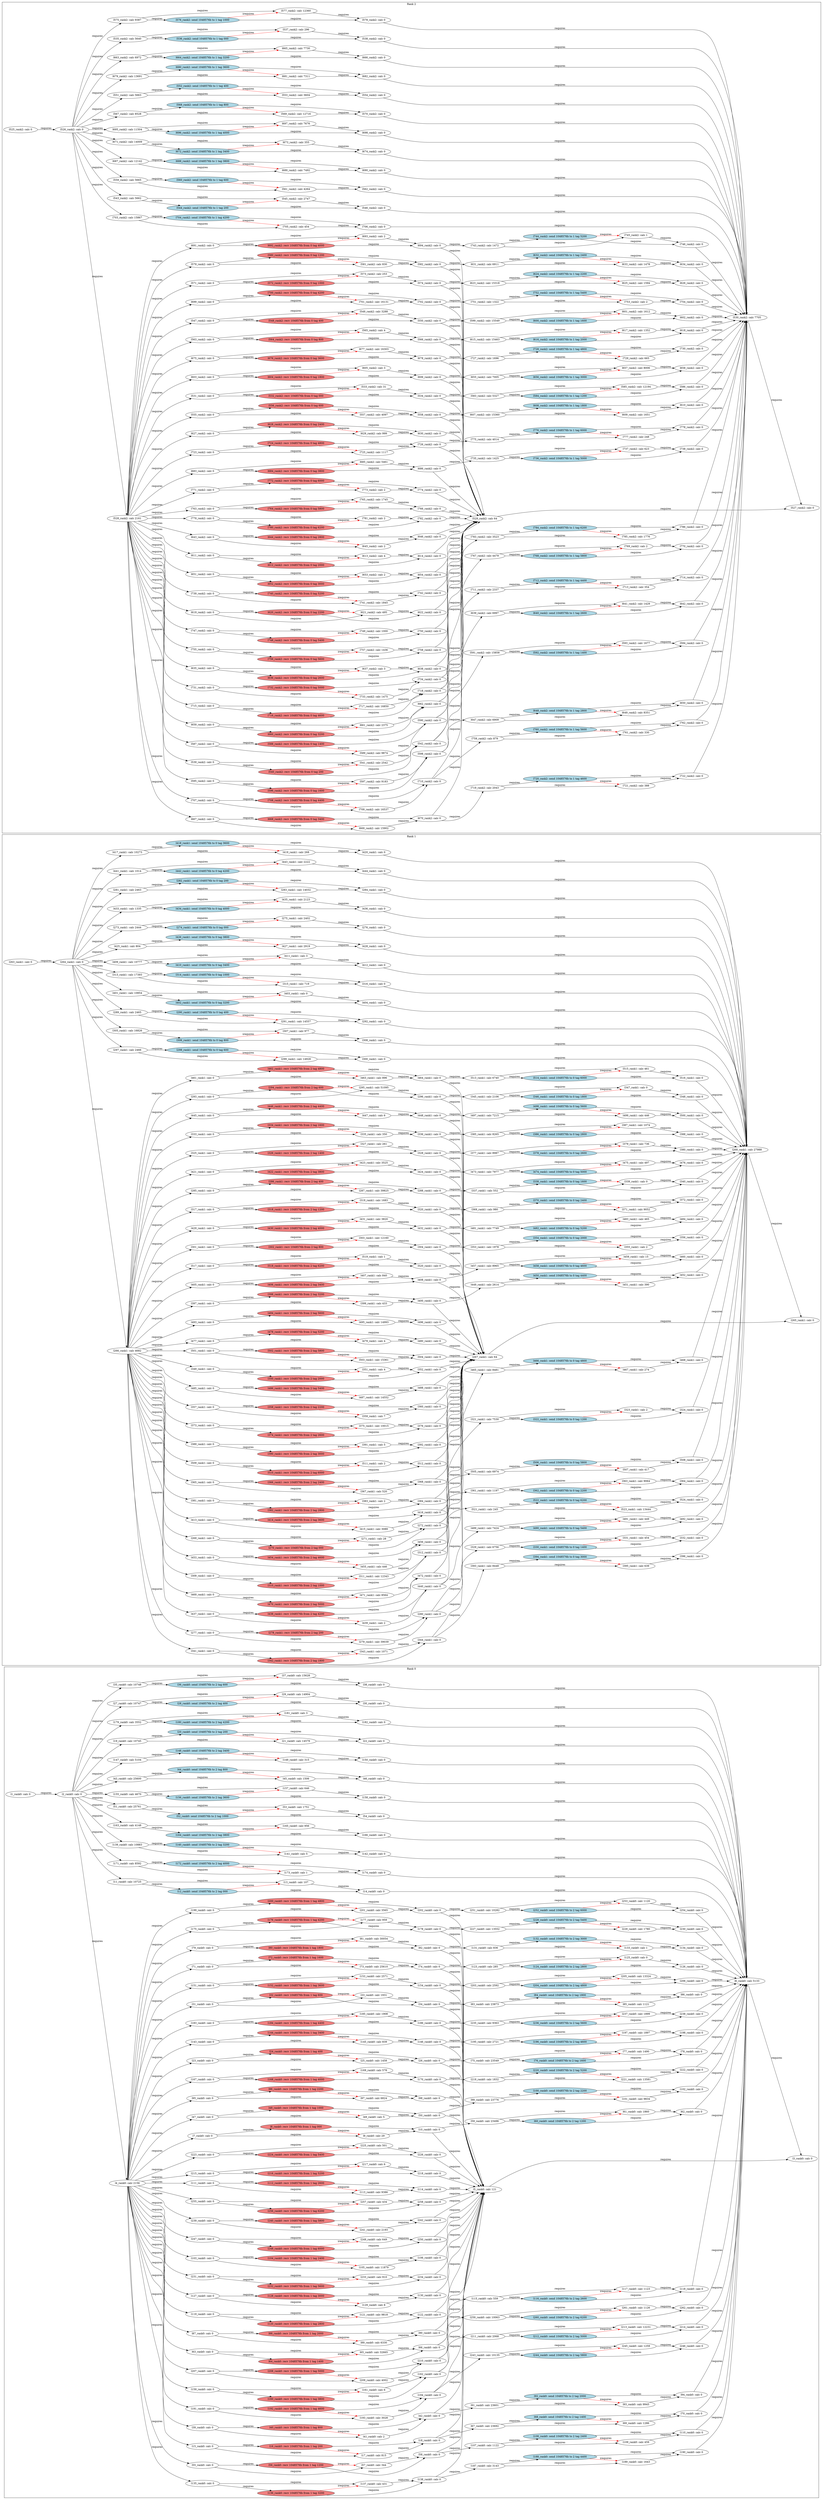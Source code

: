 digraph G {
    rankdir=LR;
    subgraph "cluster_rank_0" {
        label = "Rank 0";
        "l118_rank0: calc 0" [style=filled, fillcolor="white"];
        "l79_rank0: calc 0" [style=filled, fillcolor="white"];
        "l36_rank0: send 1048576b to 2 tag 600" [style=filled, fillcolor="lightblue"];
        "l199_rank0: calc 0" [style=filled, fillcolor="white"];
        "l70_rank0: calc 0" [style=filled, fillcolor="white"];
        "l89_rank0: calc 6330" [style=filled, fillcolor="white"];
        "l255_rank0: calc 0" [style=filled, fillcolor="white"];
        "l187_rank0: calc 3143" [style=filled, fillcolor="white"];
        "l58_rank0: calc 0" [style=filled, fillcolor="white"];
        "l151_rank0: calc 0" [style=filled, fillcolor="white"];
        "l196_rank0: send 1048576b to 2 tag 4600" [style=filled, fillcolor="lightblue"];
        "l116_rank0: send 1048576b to 2 tag 2600" [style=filled, fillcolor="lightblue"];
        "l190_rank0: calc 0" [style=filled, fillcolor="white"];
        "l55_rank0: calc 0" [style=filled, fillcolor="white"];
        "l99_rank0: calc 23776" [style=filled, fillcolor="white"];
        "l68_rank0: send 1048576b to 2 tag 1400" [style=filled, fillcolor="lightblue"];
        "l101_rank0: calc 9834" [style=filled, fillcolor="white"];
        "l2_rank0: calc 0" [style=filled, fillcolor="white"];
        "l207_rank0: calc 0" [style=filled, fillcolor="white"];
        "l160_rank0: recv 1048576b from 1 tag 3800" [style=filled, fillcolor="lightcoral"];
        "l38_rank0: calc 0" [style=filled, fillcolor="white"];
        "l146_rank0: calc 0" [style=filled, fillcolor="white"];
        "l31_rank0: calc 0" [style=filled, fillcolor="white"];
        "l64_rank0: recv 1048576b from 1 tag 1400" [style=filled, fillcolor="lightcoral"];
        "l175_rank0: calc 0" [style=filled, fillcolor="white"];
        "l152_rank0: recv 1048576b from 1 tag 3600" [style=filled, fillcolor="lightcoral"];
        "l212_rank0: send 1048576b to 2 tag 5000" [style=filled, fillcolor="lightblue"];
        "l218_rank0: calc 0" [style=filled, fillcolor="white"];
        "l178_rank0: calc 0" [style=filled, fillcolor="white"];
        "l134_rank0: calc 0" [style=filled, fillcolor="white"];
        "l200_rank0: recv 1048576b from 1 tag 4800" [style=filled, fillcolor="lightcoral"];
        "l62_rank0: calc 0" [style=filled, fillcolor="white"];
        "l72_rank0: recv 1048576b from 1 tag 1600" [style=filled, fillcolor="lightcoral"];
        "l203_rank0: calc 2592" [style=filled, fillcolor="white"];
        "l206_rank0: calc 0" [style=filled, fillcolor="white"];
        "l250_rank0: calc 0" [style=filled, fillcolor="white"];
        "l253_rank0: calc 1120" [style=filled, fillcolor="white"];
        "l193_rank0: calc 3028" [style=filled, fillcolor="white"];
        "l177_rank0: calc 959" [style=filled, fillcolor="white"];
        "l119_rank0: calc 0" [style=filled, fillcolor="white"];
        "l136_rank0: recv 1048576b from 1 tag 3200" [style=filled, fillcolor="lightcoral"];
        "l156_rank0: send 1048576b to 2 tag 3600" [style=filled, fillcolor="lightblue"];
        "l35_rank0: calc 10748" [style=filled, fillcolor="white"];
        "l184_rank0: recv 1048576b from 1 tag 4400" [style=filled, fillcolor="lightcoral"];
        "l214_rank0: calc 0" [style=filled, fillcolor="white"];
        "l25_rank0: calc 1458" [style=filled, fillcolor="white"];
        "l106_rank0: calc 0" [style=filled, fillcolor="white"];
        "l107_rank0: calc 1122" [style=filled, fillcolor="white"];
        "l197_rank0: calc 1897" [style=filled, fillcolor="white"];
        "l241_rank0: calc 2193" [style=filled, fillcolor="white"];
        "l86_rank0: calc 0" [style=filled, fillcolor="white"];
        "l127_rank0: calc 0" [style=filled, fillcolor="white"];
        "l205_rank0: calc 13324" [style=filled, fillcolor="white"];
        "l149_rank0: calc 315" [style=filled, fillcolor="white"];
        "l113_rank0: calc 9386" [style=filled, fillcolor="white"];
        "l126_rank0: calc 0" [style=filled, fillcolor="white"];
        "l180_rank0: send 1048576b to 2 tag 4200" [style=filled, fillcolor="lightblue"];
        "l232_rank0: recv 1048576b from 1 tag 5600" [style=filled, fillcolor="lightcoral"];
        "l248_rank0: recv 1048576b from 1 tag 6000" [style=filled, fillcolor="lightcoral"];
        "l244_rank0: send 1048576b to 2 tag 5800" [style=filled, fillcolor="lightblue"];
        "l120_rank0: recv 1048576b from 1 tag 2800" [style=filled, fillcolor="lightcoral"];
        "l145_rank0: calc 839" [style=filled, fillcolor="white"];
        "l122_rank0: calc 0" [style=filled, fillcolor="white"];
        "l49_rank0: calc 5" [style=filled, fillcolor="white"];
        "l226_rank0: calc 0" [style=filled, fillcolor="white"];
        "l17_rank0: calc 815" [style=filled, fillcolor="white"];
        "l75_rank0: calc 23549" [style=filled, fillcolor="white"];
        "l216_rank0: recv 1048576b from 1 tag 5200" [style=filled, fillcolor="lightcoral"];
        "l242_rank0: calc 0" [style=filled, fillcolor="white"];
        "l11_rank0: calc 10725" [style=filled, fillcolor="white"];
        "l92_rank0: send 1048576b to 2 tag 2000" [style=filled, fillcolor="lightblue"];
        "l259_rank0: calc 10063" [style=filled, fillcolor="white"];
        "l201_rank0: calc 3565" [style=filled, fillcolor="white"];
        "l164_rank0: send 1048576b to 2 tag 3800" [style=filled, fillcolor="lightblue"];
        "l8_rank0: recv 1048576b from 1 tag 000" [style=filled, fillcolor="lightcoral"];
        "l173_rank0: calc 1" [style=filled, fillcolor="white"];
        "l71_rank0: calc 0" [style=filled, fillcolor="white"];
        "l28_rank0: send 1048576b to 2 tag 400" [style=filled, fillcolor="lightblue"];
        "l59_rank0: calc 23496" [style=filled, fillcolor="white"];
        "l96_rank0: recv 1048576b from 1 tag 2200" [style=filled, fillcolor="lightcoral"];
        "l222_rank0: calc 0" [style=filled, fillcolor="white"];
        "l42_rank0: calc 0" [style=filled, fillcolor="white"];
        "l4_rank0: calc 2156" [style=filled, fillcolor="white"];
        "l237_rank0: calc 1899" [style=filled, fillcolor="white"];
        "l91_rank0: calc 23601" [style=filled, fillcolor="white"];
        "l211_rank0: calc 2068" [style=filled, fillcolor="white"];
        "l231_rank0: calc 0" [style=filled, fillcolor="white"];
        "l129_rank0: calc 8" [style=filled, fillcolor="white"];
        "l21_rank0: calc 14579" [style=filled, fillcolor="white"];
        "l57_rank0: calc 344" [style=filled, fillcolor="white"];
        "l93_rank0: calc 9945" [style=filled, fillcolor="white"];
        "l123_rank0: calc 285" [style=filled, fillcolor="white"];
        "l148_rank0: send 1048576b to 2 tag 3400" [style=filled, fillcolor="lightblue"];
        "l217_rank0: calc 6" [style=filled, fillcolor="white"];
        "l224_rank0: recv 1048576b from 1 tag 5400" [style=filled, fillcolor="lightcoral"];
        "l227_rank0: calc 13552" [style=filled, fillcolor="white"];
        "l52_rank0: send 1048576b to 2 tag 1000" [style=filled, fillcolor="lightblue"];
        "l103_rank0: calc 0" [style=filled, fillcolor="white"];
        "l41_rank0: calc 2" [style=filled, fillcolor="white"];
        "l247_rank0: calc 0" [style=filled, fillcolor="white"];
        "l176_rank0: recv 1048576b from 1 tag 4200" [style=filled, fillcolor="lightcoral"];
        "l66_rank0: calc 0" [style=filled, fillcolor="white"];
        "l138_rank0: calc 0" [style=filled, fillcolor="white"];
        "l141_rank0: calc 5" [style=filled, fillcolor="white"];
        "l9_rank0: calc 29" [style=filled, fillcolor="white"];
        "l171_rank0: calc 8592" [style=filled, fillcolor="white"];
        "l40_rank0: recv 1048576b from 1 tag 800" [style=filled, fillcolor="lightcoral"];
        "l130_rank0: calc 0" [style=filled, fillcolor="white"];
        "l61_rank0: calc 1860" [style=filled, fillcolor="white"];
        "l240_rank0: recv 1048576b from 1 tag 5800" [style=filled, fillcolor="lightcoral"];
        "l198_rank0: calc 0" [style=filled, fillcolor="white"];
        "l188_rank0: send 1048576b to 2 tag 4400" [style=filled, fillcolor="lightblue"];
        "l210_rank0: calc 0" [style=filled, fillcolor="white"];
        "l229_rank0: calc 1780" [style=filled, fillcolor="white"];
        "l246_rank0: calc 0" [style=filled, fillcolor="white"];
        "l161_rank0: calc 6" [style=filled, fillcolor="white"];
        "l239_rank0: calc 0" [style=filled, fillcolor="white"];
        "l254_rank0: calc 0" [style=filled, fillcolor="white"];
        "l110_rank0: calc 0" [style=filled, fillcolor="white"];
        "l6_rank0: calc 5133" [style=filled, fillcolor="white"];
        "l139_rank0: calc 10883" [style=filled, fillcolor="white"];
        "l39_rank0: calc 0" [style=filled, fillcolor="white"];
        "l186_rank0: calc 0" [style=filled, fillcolor="white"];
        "l50_rank0: calc 0" [style=filled, fillcolor="white"];
        "l20_rank0: send 1048576b to 2 tag 200" [style=filled, fillcolor="lightblue"];
        "l97_rank0: calc 6824" [style=filled, fillcolor="white"];
        "l163_rank0: calc 4148" [style=filled, fillcolor="white"];
        "l165_rank0: calc 956" [style=filled, fillcolor="white"];
        "l166_rank0: calc 0" [style=filled, fillcolor="white"];
        "l67_rank0: calc 23692" [style=filled, fillcolor="white"];
        "l76_rank0: send 1048576b to 2 tag 1600" [style=filled, fillcolor="lightblue"];
        "l94_rank0: calc 0" [style=filled, fillcolor="white"];
        "l51_rank0: calc 25761" [style=filled, fillcolor="white"];
        "l65_rank0: calc 32665" [style=filled, fillcolor="white"];
        "l73_rank0: calc 25610" [style=filled, fillcolor="white"];
        "l137_rank0: calc 431" [style=filled, fillcolor="white"];
        "l252_rank0: send 1048576b to 2 tag 6000" [style=filled, fillcolor="lightblue"];
        "l85_rank0: calc 1121" [style=filled, fillcolor="white"];
        "l29_rank0: calc 14904" [style=filled, fillcolor="white"];
        "l132_rank0: send 1048576b to 2 tag 3000" [style=filled, fillcolor="lightblue"];
        "l162_rank0: calc 0" [style=filled, fillcolor="white"];
        "l208_rank0: recv 1048576b from 1 tag 5000" [style=filled, fillcolor="lightcoral"];
        "l78_rank0: calc 0" [style=filled, fillcolor="white"];
        "l204_rank0: send 1048576b to 2 tag 4800" [style=filled, fillcolor="lightblue"];
        "l228_rank0: send 1048576b to 2 tag 5400" [style=filled, fillcolor="lightblue"];
        "l155_rank0: calc 4670" [style=filled, fillcolor="white"];
        "l63_rank0: calc 0" [style=filled, fillcolor="white"];
        "l7_rank0: calc 0" [style=filled, fillcolor="white"];
        "l18_rank0: calc 0" [style=filled, fillcolor="white"];
        "l108_rank0: send 1048576b to 2 tag 2400" [style=filled, fillcolor="lightblue"];
        "l14_rank0: calc 0" [style=filled, fillcolor="white"];
        "l194_rank0: calc 0" [style=filled, fillcolor="white"];
        "l154_rank0: calc 0" [style=filled, fillcolor="white"];
        "l191_rank0: calc 0" [style=filled, fillcolor="white"];
        "l183_rank0: calc 0" [style=filled, fillcolor="white"];
        "l115_rank0: calc 559" [style=filled, fillcolor="white"];
        "l167_rank0: calc 0" [style=filled, fillcolor="white"];
        "l24_rank0: recv 1048576b from 1 tag 400" [style=filled, fillcolor="lightcoral"];
        "l43_rank0: calc 25600" [style=filled, fillcolor="white"];
        "l262_rank0: calc 0" [style=filled, fillcolor="white"];
        "l46_rank0: calc 0" [style=filled, fillcolor="white"];
        "l111_rank0: calc 0" [style=filled, fillcolor="white"];
        "l45_rank0: calc 1506" [style=filled, fillcolor="white"];
        "l54_rank0: calc 0" [style=filled, fillcolor="white"];
        "l189_rank0: calc 1643" [style=filled, fillcolor="white"];
        "l209_rank0: calc 4002" [style=filled, fillcolor="white"];
        "l215_rank0: calc 0" [style=filled, fillcolor="white"];
        "l84_rank0: send 1048576b to 2 tag 1800" [style=filled, fillcolor="lightblue"];
        "l223_rank0: calc 0" [style=filled, fillcolor="white"];
        "l82_rank0: calc 0" [style=filled, fillcolor="white"];
        "l147_rank0: calc 5104" [style=filled, fillcolor="white"];
        "l15_rank0: calc 0" [style=filled, fillcolor="white"];
        "l234_rank0: calc 0" [style=filled, fillcolor="white"];
        "l261_rank0: calc 1126" [style=filled, fillcolor="white"];
        "l88_rank0: recv 1048576b from 1 tag 2000" [style=filled, fillcolor="lightcoral"];
        "l12_rank0: send 1048576b to 2 tag 000" [style=filled, fillcolor="lightblue"];
        "l19_rank0: calc 10745" [style=filled, fillcolor="white"];
        "l80_rank0: recv 1048576b from 1 tag 1800" [style=filled, fillcolor="lightcoral"];
        "l153_rank0: calc 2571" [style=filled, fillcolor="white"];
        "l124_rank0: send 1048576b to 2 tag 2800" [style=filled, fillcolor="lightblue"];
        "l238_rank0: calc 0" [style=filled, fillcolor="white"];
        "l83_rank0: calc 23873" [style=filled, fillcolor="white"];
        "l143_rank0: calc 0" [style=filled, fillcolor="white"];
        "l179_rank0: calc 3552" [style=filled, fillcolor="white"];
        "l182_rank0: calc 0" [style=filled, fillcolor="white"];
        "l48_rank0: recv 1048576b from 1 tag 1000" [style=filled, fillcolor="lightcoral"];
        "l22_rank0: calc 0" [style=filled, fillcolor="white"];
        "l56_rank0: recv 1048576b from 1 tag 1200" [style=filled, fillcolor="lightcoral"];
        "l95_rank0: calc 0" [style=filled, fillcolor="white"];
        "l102_rank0: calc 0" [style=filled, fillcolor="white"];
        "l233_rank0: calc 910" [style=filled, fillcolor="white"];
        "l256_rank0: recv 1048576b from 1 tag 6200" [style=filled, fillcolor="lightcoral"];
        "l260_rank0: send 1048576b to 2 tag 6200" [style=filled, fillcolor="lightblue"];
        "l1_rank0: calc 0" [style=filled, fillcolor="white"];
        "l114_rank0: calc 0" [style=filled, fillcolor="white"];
        "l5_rank0: calc 121" [style=filled, fillcolor="white"];
        "l105_rank0: calc 11879" [style=filled, fillcolor="white"];
        "l128_rank0: recv 1048576b from 1 tag 3000" [style=filled, fillcolor="lightcoral"];
        "l202_rank0: calc 0" [style=filled, fillcolor="white"];
        "l230_rank0: calc 0" [style=filled, fillcolor="white"];
        "l27_rank0: calc 10747" [style=filled, fillcolor="white"];
        "l23_rank0: calc 0" [style=filled, fillcolor="white"];
        "l33_rank0: calc 1931" [style=filled, fillcolor="white"];
        "l170_rank0: calc 0" [style=filled, fillcolor="white"];
        "l133_rank0: calc 1" [style=filled, fillcolor="white"];
        "l159_rank0: calc 0" [style=filled, fillcolor="white"];
        "l44_rank0: send 1048576b to 2 tag 800" [style=filled, fillcolor="lightblue"];
        "l47_rank0: calc 0" [style=filled, fillcolor="white"];
        "l219_rank0: calc 1832" [style=filled, fillcolor="white"];
        "l181_rank0: calc 3" [style=filled, fillcolor="white"];
        "l245_rank0: calc 1259" [style=filled, fillcolor="white"];
        "l109_rank0: calc 459" [style=filled, fillcolor="white"];
        "l258_rank0: calc 0" [style=filled, fillcolor="white"];
        "l98_rank0: calc 0" [style=filled, fillcolor="white"];
        "l168_rank0: recv 1048576b from 1 tag 4000" [style=filled, fillcolor="lightcoral"];
        "l225_rank0: calc 501" [style=filled, fillcolor="white"];
        "l249_rank0: calc 649" [style=filled, fillcolor="white"];
        "l90_rank0: calc 0" [style=filled, fillcolor="white"];
        "l236_rank0: send 1048576b to 2 tag 5600" [style=filled, fillcolor="lightblue"];
        "l32_rank0: recv 1048576b from 1 tag 600" [style=filled, fillcolor="lightcoral"];
        "l37_rank0: calc 15628" [style=filled, fillcolor="white"];
        "l81_rank0: calc 30054" [style=filled, fillcolor="white"];
        "l121_rank0: calc 9818" [style=filled, fillcolor="white"];
        "l158_rank0: calc 0" [style=filled, fillcolor="white"];
        "l174_rank0: calc 0" [style=filled, fillcolor="white"];
        "l192_rank0: recv 1048576b from 1 tag 4600" [style=filled, fillcolor="lightcoral"];
        "l221_rank0: calc 13581" [style=filled, fillcolor="white"];
        "l251_rank0: calc 10282" [style=filled, fillcolor="white"];
        "l69_rank0: calc 1286" [style=filled, fillcolor="white"];
        "l77_rank0: calc 1490" [style=filled, fillcolor="white"];
        "l60_rank0: send 1048576b to 2 tag 1200" [style=filled, fillcolor="lightblue"];
        "l131_rank0: calc 836" [style=filled, fillcolor="white"];
        "l169_rank0: calc 578" [style=filled, fillcolor="white"];
        "l185_rank0: calc 1908" [style=filled, fillcolor="white"];
        "l26_rank0: calc 0" [style=filled, fillcolor="white"];
        "l3_rank0: calc 0" [style=filled, fillcolor="white"];
        "l16_rank0: recv 1048576b from 1 tag 200" [style=filled, fillcolor="lightcoral"];
        "l100_rank0: send 1048576b to 2 tag 2200" [style=filled, fillcolor="lightblue"];
        "l117_rank0: calc 1123" [style=filled, fillcolor="white"];
        "l87_rank0: calc 0" [style=filled, fillcolor="white"];
        "l195_rank0: calc 2721" [style=filled, fillcolor="white"];
        "l172_rank0: send 1048576b to 2 tag 4000" [style=filled, fillcolor="lightblue"];
        "l13_rank0: calc 107" [style=filled, fillcolor="white"];
        "l213_rank0: calc 12231" [style=filled, fillcolor="white"];
        "l140_rank0: send 1048576b to 2 tag 3200" [style=filled, fillcolor="lightblue"];
        "l235_rank0: calc 9363" [style=filled, fillcolor="white"];
        "l157_rank0: calc 646" [style=filled, fillcolor="white"];
        "l112_rank0: recv 1048576b from 1 tag 2600" [style=filled, fillcolor="lightcoral"];
        "l144_rank0: recv 1048576b from 1 tag 3400" [style=filled, fillcolor="lightcoral"];
        "l220_rank0: send 1048576b to 2 tag 5200" [style=filled, fillcolor="lightblue"];
        "l125_rank0: calc 0" [style=filled, fillcolor="white"];
        "l34_rank0: calc 0" [style=filled, fillcolor="white"];
        "l135_rank0: calc 0" [style=filled, fillcolor="white"];
        "l142_rank0: calc 0" [style=filled, fillcolor="white"];
        "l53_rank0: calc 1751" [style=filled, fillcolor="white"];
        "l104_rank0: recv 1048576b from 1 tag 2400" [style=filled, fillcolor="lightcoral"];
        "l74_rank0: calc 0" [style=filled, fillcolor="white"];
        "l243_rank0: calc 10135" [style=filled, fillcolor="white"];
        "l257_rank0: calc 434" [style=filled, fillcolor="white"];
        "l30_rank0: calc 0" [style=filled, fillcolor="white"];
        "l150_rank0: calc 0" [style=filled, fillcolor="white"];
        "l10_rank0: calc 0" [style=filled, fillcolor="white"];
        "l1_rank0: calc 0" -> "l2_rank0: calc 0" [label="requires", color="black"];
        "l2_rank0: calc 0" -> "l4_rank0: calc 2156" [label="requires", color="black"];
        "l5_rank0: calc 121" -> "l3_rank0: calc 0" [label="requires", color="black"];
        "l6_rank0: calc 5133" -> "l3_rank0: calc 0" [label="requires", color="black"];
        "l4_rank0: calc 2156" -> "l7_rank0: calc 0" [label="requires", color="black"];
        "l7_rank0: calc 0" -> "l8_rank0: recv 1048576b from 1 tag 000" [label="requires", color="black"];
        "l7_rank0: calc 0" -> "l9_rank0: calc 29" [label="requires", color="black"];
        "l8_rank0: recv 1048576b from 1 tag 000" -> "l9_rank0: calc 29" [label="irequires", color="red"];
        "l9_rank0: calc 29" -> "l10_rank0: calc 0" [label="requires", color="black"];
        "l8_rank0: recv 1048576b from 1 tag 000" -> "l10_rank0: calc 0" [label="requires", color="black"];
        "l10_rank0: calc 0" -> "l5_rank0: calc 121" [label="requires", color="black"];
        "l2_rank0: calc 0" -> "l11_rank0: calc 10725" [label="requires", color="black"];
        "l11_rank0: calc 10725" -> "l12_rank0: send 1048576b to 2 tag 000" [label="requires", color="black"];
        "l11_rank0: calc 10725" -> "l13_rank0: calc 107" [label="requires", color="black"];
        "l12_rank0: send 1048576b to 2 tag 000" -> "l13_rank0: calc 107" [label="irequires", color="red"];
        "l13_rank0: calc 107" -> "l14_rank0: calc 0" [label="requires", color="black"];
        "l12_rank0: send 1048576b to 2 tag 000" -> "l14_rank0: calc 0" [label="requires", color="black"];
        "l14_rank0: calc 0" -> "l6_rank0: calc 5133" [label="requires", color="black"];
        "l4_rank0: calc 2156" -> "l15_rank0: calc 0" [label="requires", color="black"];
        "l15_rank0: calc 0" -> "l16_rank0: recv 1048576b from 1 tag 200" [label="requires", color="black"];
        "l15_rank0: calc 0" -> "l17_rank0: calc 815" [label="requires", color="black"];
        "l16_rank0: recv 1048576b from 1 tag 200" -> "l17_rank0: calc 815" [label="irequires", color="red"];
        "l17_rank0: calc 815" -> "l18_rank0: calc 0" [label="requires", color="black"];
        "l16_rank0: recv 1048576b from 1 tag 200" -> "l18_rank0: calc 0" [label="requires", color="black"];
        "l18_rank0: calc 0" -> "l5_rank0: calc 121" [label="requires", color="black"];
        "l2_rank0: calc 0" -> "l19_rank0: calc 10745" [label="requires", color="black"];
        "l19_rank0: calc 10745" -> "l20_rank0: send 1048576b to 2 tag 200" [label="requires", color="black"];
        "l19_rank0: calc 10745" -> "l21_rank0: calc 14579" [label="requires", color="black"];
        "l20_rank0: send 1048576b to 2 tag 200" -> "l21_rank0: calc 14579" [label="irequires", color="red"];
        "l21_rank0: calc 14579" -> "l22_rank0: calc 0" [label="requires", color="black"];
        "l20_rank0: send 1048576b to 2 tag 200" -> "l22_rank0: calc 0" [label="requires", color="black"];
        "l22_rank0: calc 0" -> "l6_rank0: calc 5133" [label="requires", color="black"];
        "l4_rank0: calc 2156" -> "l23_rank0: calc 0" [label="requires", color="black"];
        "l23_rank0: calc 0" -> "l24_rank0: recv 1048576b from 1 tag 400" [label="requires", color="black"];
        "l23_rank0: calc 0" -> "l25_rank0: calc 1458" [label="requires", color="black"];
        "l24_rank0: recv 1048576b from 1 tag 400" -> "l25_rank0: calc 1458" [label="irequires", color="red"];
        "l25_rank0: calc 1458" -> "l26_rank0: calc 0" [label="requires", color="black"];
        "l24_rank0: recv 1048576b from 1 tag 400" -> "l26_rank0: calc 0" [label="requires", color="black"];
        "l26_rank0: calc 0" -> "l5_rank0: calc 121" [label="requires", color="black"];
        "l2_rank0: calc 0" -> "l27_rank0: calc 10747" [label="requires", color="black"];
        "l27_rank0: calc 10747" -> "l28_rank0: send 1048576b to 2 tag 400" [label="requires", color="black"];
        "l27_rank0: calc 10747" -> "l29_rank0: calc 14904" [label="requires", color="black"];
        "l28_rank0: send 1048576b to 2 tag 400" -> "l29_rank0: calc 14904" [label="irequires", color="red"];
        "l29_rank0: calc 14904" -> "l30_rank0: calc 0" [label="requires", color="black"];
        "l28_rank0: send 1048576b to 2 tag 400" -> "l30_rank0: calc 0" [label="requires", color="black"];
        "l30_rank0: calc 0" -> "l6_rank0: calc 5133" [label="requires", color="black"];
        "l4_rank0: calc 2156" -> "l31_rank0: calc 0" [label="requires", color="black"];
        "l31_rank0: calc 0" -> "l32_rank0: recv 1048576b from 1 tag 600" [label="requires", color="black"];
        "l31_rank0: calc 0" -> "l33_rank0: calc 1931" [label="requires", color="black"];
        "l32_rank0: recv 1048576b from 1 tag 600" -> "l33_rank0: calc 1931" [label="irequires", color="red"];
        "l33_rank0: calc 1931" -> "l34_rank0: calc 0" [label="requires", color="black"];
        "l32_rank0: recv 1048576b from 1 tag 600" -> "l34_rank0: calc 0" [label="requires", color="black"];
        "l34_rank0: calc 0" -> "l5_rank0: calc 121" [label="requires", color="black"];
        "l2_rank0: calc 0" -> "l35_rank0: calc 10748" [label="requires", color="black"];
        "l35_rank0: calc 10748" -> "l36_rank0: send 1048576b to 2 tag 600" [label="requires", color="black"];
        "l35_rank0: calc 10748" -> "l37_rank0: calc 15628" [label="requires", color="black"];
        "l36_rank0: send 1048576b to 2 tag 600" -> "l37_rank0: calc 15628" [label="irequires", color="red"];
        "l37_rank0: calc 15628" -> "l38_rank0: calc 0" [label="requires", color="black"];
        "l36_rank0: send 1048576b to 2 tag 600" -> "l38_rank0: calc 0" [label="requires", color="black"];
        "l38_rank0: calc 0" -> "l6_rank0: calc 5133" [label="requires", color="black"];
        "l4_rank0: calc 2156" -> "l39_rank0: calc 0" [label="requires", color="black"];
        "l39_rank0: calc 0" -> "l40_rank0: recv 1048576b from 1 tag 800" [label="requires", color="black"];
        "l39_rank0: calc 0" -> "l41_rank0: calc 2" [label="requires", color="black"];
        "l40_rank0: recv 1048576b from 1 tag 800" -> "l41_rank0: calc 2" [label="irequires", color="red"];
        "l41_rank0: calc 2" -> "l42_rank0: calc 0" [label="requires", color="black"];
        "l40_rank0: recv 1048576b from 1 tag 800" -> "l42_rank0: calc 0" [label="requires", color="black"];
        "l42_rank0: calc 0" -> "l5_rank0: calc 121" [label="requires", color="black"];
        "l2_rank0: calc 0" -> "l43_rank0: calc 25600" [label="requires", color="black"];
        "l43_rank0: calc 25600" -> "l44_rank0: send 1048576b to 2 tag 800" [label="requires", color="black"];
        "l43_rank0: calc 25600" -> "l45_rank0: calc 1506" [label="requires", color="black"];
        "l44_rank0: send 1048576b to 2 tag 800" -> "l45_rank0: calc 1506" [label="irequires", color="red"];
        "l45_rank0: calc 1506" -> "l46_rank0: calc 0" [label="requires", color="black"];
        "l44_rank0: send 1048576b to 2 tag 800" -> "l46_rank0: calc 0" [label="requires", color="black"];
        "l46_rank0: calc 0" -> "l6_rank0: calc 5133" [label="requires", color="black"];
        "l4_rank0: calc 2156" -> "l47_rank0: calc 0" [label="requires", color="black"];
        "l47_rank0: calc 0" -> "l48_rank0: recv 1048576b from 1 tag 1000" [label="requires", color="black"];
        "l47_rank0: calc 0" -> "l49_rank0: calc 5" [label="requires", color="black"];
        "l48_rank0: recv 1048576b from 1 tag 1000" -> "l49_rank0: calc 5" [label="irequires", color="red"];
        "l49_rank0: calc 5" -> "l50_rank0: calc 0" [label="requires", color="black"];
        "l48_rank0: recv 1048576b from 1 tag 1000" -> "l50_rank0: calc 0" [label="requires", color="black"];
        "l50_rank0: calc 0" -> "l5_rank0: calc 121" [label="requires", color="black"];
        "l2_rank0: calc 0" -> "l51_rank0: calc 25761" [label="requires", color="black"];
        "l51_rank0: calc 25761" -> "l52_rank0: send 1048576b to 2 tag 1000" [label="requires", color="black"];
        "l51_rank0: calc 25761" -> "l53_rank0: calc 1751" [label="requires", color="black"];
        "l52_rank0: send 1048576b to 2 tag 1000" -> "l53_rank0: calc 1751" [label="irequires", color="red"];
        "l53_rank0: calc 1751" -> "l54_rank0: calc 0" [label="requires", color="black"];
        "l52_rank0: send 1048576b to 2 tag 1000" -> "l54_rank0: calc 0" [label="requires", color="black"];
        "l54_rank0: calc 0" -> "l6_rank0: calc 5133" [label="requires", color="black"];
        "l4_rank0: calc 2156" -> "l55_rank0: calc 0" [label="requires", color="black"];
        "l55_rank0: calc 0" -> "l56_rank0: recv 1048576b from 1 tag 1200" [label="requires", color="black"];
        "l55_rank0: calc 0" -> "l57_rank0: calc 344" [label="requires", color="black"];
        "l56_rank0: recv 1048576b from 1 tag 1200" -> "l57_rank0: calc 344" [label="irequires", color="red"];
        "l57_rank0: calc 344" -> "l58_rank0: calc 0" [label="requires", color="black"];
        "l56_rank0: recv 1048576b from 1 tag 1200" -> "l58_rank0: calc 0" [label="requires", color="black"];
        "l58_rank0: calc 0" -> "l5_rank0: calc 121" [label="requires", color="black"];
        "l10_rank0: calc 0" -> "l59_rank0: calc 23496" [label="requires", color="black"];
        "l59_rank0: calc 23496" -> "l60_rank0: send 1048576b to 2 tag 1200" [label="requires", color="black"];
        "l59_rank0: calc 23496" -> "l61_rank0: calc 1860" [label="requires", color="black"];
        "l60_rank0: send 1048576b to 2 tag 1200" -> "l61_rank0: calc 1860" [label="irequires", color="red"];
        "l61_rank0: calc 1860" -> "l62_rank0: calc 0" [label="requires", color="black"];
        "l60_rank0: send 1048576b to 2 tag 1200" -> "l62_rank0: calc 0" [label="requires", color="black"];
        "l62_rank0: calc 0" -> "l6_rank0: calc 5133" [label="requires", color="black"];
        "l4_rank0: calc 2156" -> "l63_rank0: calc 0" [label="requires", color="black"];
        "l63_rank0: calc 0" -> "l64_rank0: recv 1048576b from 1 tag 1400" [label="requires", color="black"];
        "l63_rank0: calc 0" -> "l65_rank0: calc 32665" [label="requires", color="black"];
        "l64_rank0: recv 1048576b from 1 tag 1400" -> "l65_rank0: calc 32665" [label="irequires", color="red"];
        "l65_rank0: calc 32665" -> "l66_rank0: calc 0" [label="requires", color="black"];
        "l64_rank0: recv 1048576b from 1 tag 1400" -> "l66_rank0: calc 0" [label="requires", color="black"];
        "l66_rank0: calc 0" -> "l5_rank0: calc 121" [label="requires", color="black"];
        "l18_rank0: calc 0" -> "l67_rank0: calc 23692" [label="requires", color="black"];
        "l67_rank0: calc 23692" -> "l68_rank0: send 1048576b to 2 tag 1400" [label="requires", color="black"];
        "l67_rank0: calc 23692" -> "l69_rank0: calc 1286" [label="requires", color="black"];
        "l68_rank0: send 1048576b to 2 tag 1400" -> "l69_rank0: calc 1286" [label="irequires", color="red"];
        "l69_rank0: calc 1286" -> "l70_rank0: calc 0" [label="requires", color="black"];
        "l68_rank0: send 1048576b to 2 tag 1400" -> "l70_rank0: calc 0" [label="requires", color="black"];
        "l70_rank0: calc 0" -> "l6_rank0: calc 5133" [label="requires", color="black"];
        "l4_rank0: calc 2156" -> "l71_rank0: calc 0" [label="requires", color="black"];
        "l71_rank0: calc 0" -> "l72_rank0: recv 1048576b from 1 tag 1600" [label="requires", color="black"];
        "l71_rank0: calc 0" -> "l73_rank0: calc 25610" [label="requires", color="black"];
        "l72_rank0: recv 1048576b from 1 tag 1600" -> "l73_rank0: calc 25610" [label="irequires", color="red"];
        "l73_rank0: calc 25610" -> "l74_rank0: calc 0" [label="requires", color="black"];
        "l72_rank0: recv 1048576b from 1 tag 1600" -> "l74_rank0: calc 0" [label="requires", color="black"];
        "l74_rank0: calc 0" -> "l5_rank0: calc 121" [label="requires", color="black"];
        "l26_rank0: calc 0" -> "l75_rank0: calc 23549" [label="requires", color="black"];
        "l75_rank0: calc 23549" -> "l76_rank0: send 1048576b to 2 tag 1600" [label="requires", color="black"];
        "l75_rank0: calc 23549" -> "l77_rank0: calc 1490" [label="requires", color="black"];
        "l76_rank0: send 1048576b to 2 tag 1600" -> "l77_rank0: calc 1490" [label="irequires", color="red"];
        "l77_rank0: calc 1490" -> "l78_rank0: calc 0" [label="requires", color="black"];
        "l76_rank0: send 1048576b to 2 tag 1600" -> "l78_rank0: calc 0" [label="requires", color="black"];
        "l78_rank0: calc 0" -> "l6_rank0: calc 5133" [label="requires", color="black"];
        "l4_rank0: calc 2156" -> "l79_rank0: calc 0" [label="requires", color="black"];
        "l79_rank0: calc 0" -> "l80_rank0: recv 1048576b from 1 tag 1800" [label="requires", color="black"];
        "l79_rank0: calc 0" -> "l81_rank0: calc 30054" [label="requires", color="black"];
        "l80_rank0: recv 1048576b from 1 tag 1800" -> "l81_rank0: calc 30054" [label="irequires", color="red"];
        "l81_rank0: calc 30054" -> "l82_rank0: calc 0" [label="requires", color="black"];
        "l80_rank0: recv 1048576b from 1 tag 1800" -> "l82_rank0: calc 0" [label="requires", color="black"];
        "l82_rank0: calc 0" -> "l5_rank0: calc 121" [label="requires", color="black"];
        "l34_rank0: calc 0" -> "l83_rank0: calc 23873" [label="requires", color="black"];
        "l83_rank0: calc 23873" -> "l84_rank0: send 1048576b to 2 tag 1800" [label="requires", color="black"];
        "l83_rank0: calc 23873" -> "l85_rank0: calc 1121" [label="requires", color="black"];
        "l84_rank0: send 1048576b to 2 tag 1800" -> "l85_rank0: calc 1121" [label="irequires", color="red"];
        "l85_rank0: calc 1121" -> "l86_rank0: calc 0" [label="requires", color="black"];
        "l84_rank0: send 1048576b to 2 tag 1800" -> "l86_rank0: calc 0" [label="requires", color="black"];
        "l86_rank0: calc 0" -> "l6_rank0: calc 5133" [label="requires", color="black"];
        "l4_rank0: calc 2156" -> "l87_rank0: calc 0" [label="requires", color="black"];
        "l87_rank0: calc 0" -> "l88_rank0: recv 1048576b from 1 tag 2000" [label="requires", color="black"];
        "l87_rank0: calc 0" -> "l89_rank0: calc 6330" [label="requires", color="black"];
        "l88_rank0: recv 1048576b from 1 tag 2000" -> "l89_rank0: calc 6330" [label="irequires", color="red"];
        "l89_rank0: calc 6330" -> "l90_rank0: calc 0" [label="requires", color="black"];
        "l88_rank0: recv 1048576b from 1 tag 2000" -> "l90_rank0: calc 0" [label="requires", color="black"];
        "l90_rank0: calc 0" -> "l5_rank0: calc 121" [label="requires", color="black"];
        "l42_rank0: calc 0" -> "l91_rank0: calc 23601" [label="requires", color="black"];
        "l91_rank0: calc 23601" -> "l92_rank0: send 1048576b to 2 tag 2000" [label="requires", color="black"];
        "l91_rank0: calc 23601" -> "l93_rank0: calc 9945" [label="requires", color="black"];
        "l92_rank0: send 1048576b to 2 tag 2000" -> "l93_rank0: calc 9945" [label="irequires", color="red"];
        "l93_rank0: calc 9945" -> "l94_rank0: calc 0" [label="requires", color="black"];
        "l92_rank0: send 1048576b to 2 tag 2000" -> "l94_rank0: calc 0" [label="requires", color="black"];
        "l94_rank0: calc 0" -> "l6_rank0: calc 5133" [label="requires", color="black"];
        "l4_rank0: calc 2156" -> "l95_rank0: calc 0" [label="requires", color="black"];
        "l95_rank0: calc 0" -> "l96_rank0: recv 1048576b from 1 tag 2200" [label="requires", color="black"];
        "l95_rank0: calc 0" -> "l97_rank0: calc 6824" [label="requires", color="black"];
        "l96_rank0: recv 1048576b from 1 tag 2200" -> "l97_rank0: calc 6824" [label="irequires", color="red"];
        "l97_rank0: calc 6824" -> "l98_rank0: calc 0" [label="requires", color="black"];
        "l96_rank0: recv 1048576b from 1 tag 2200" -> "l98_rank0: calc 0" [label="requires", color="black"];
        "l98_rank0: calc 0" -> "l5_rank0: calc 121" [label="requires", color="black"];
        "l50_rank0: calc 0" -> "l99_rank0: calc 23776" [label="requires", color="black"];
        "l99_rank0: calc 23776" -> "l100_rank0: send 1048576b to 2 tag 2200" [label="requires", color="black"];
        "l99_rank0: calc 23776" -> "l101_rank0: calc 9834" [label="requires", color="black"];
        "l100_rank0: send 1048576b to 2 tag 2200" -> "l101_rank0: calc 9834" [label="irequires", color="red"];
        "l101_rank0: calc 9834" -> "l102_rank0: calc 0" [label="requires", color="black"];
        "l100_rank0: send 1048576b to 2 tag 2200" -> "l102_rank0: calc 0" [label="requires", color="black"];
        "l102_rank0: calc 0" -> "l6_rank0: calc 5133" [label="requires", color="black"];
        "l4_rank0: calc 2156" -> "l103_rank0: calc 0" [label="requires", color="black"];
        "l103_rank0: calc 0" -> "l104_rank0: recv 1048576b from 1 tag 2400" [label="requires", color="black"];
        "l103_rank0: calc 0" -> "l105_rank0: calc 11879" [label="requires", color="black"];
        "l104_rank0: recv 1048576b from 1 tag 2400" -> "l105_rank0: calc 11879" [label="irequires", color="red"];
        "l105_rank0: calc 11879" -> "l106_rank0: calc 0" [label="requires", color="black"];
        "l104_rank0: recv 1048576b from 1 tag 2400" -> "l106_rank0: calc 0" [label="requires", color="black"];
        "l106_rank0: calc 0" -> "l5_rank0: calc 121" [label="requires", color="black"];
        "l58_rank0: calc 0" -> "l107_rank0: calc 1122" [label="requires", color="black"];
        "l107_rank0: calc 1122" -> "l108_rank0: send 1048576b to 2 tag 2400" [label="requires", color="black"];
        "l107_rank0: calc 1122" -> "l109_rank0: calc 459" [label="requires", color="black"];
        "l108_rank0: send 1048576b to 2 tag 2400" -> "l109_rank0: calc 459" [label="irequires", color="red"];
        "l109_rank0: calc 459" -> "l110_rank0: calc 0" [label="requires", color="black"];
        "l108_rank0: send 1048576b to 2 tag 2400" -> "l110_rank0: calc 0" [label="requires", color="black"];
        "l110_rank0: calc 0" -> "l6_rank0: calc 5133" [label="requires", color="black"];
        "l4_rank0: calc 2156" -> "l111_rank0: calc 0" [label="requires", color="black"];
        "l111_rank0: calc 0" -> "l112_rank0: recv 1048576b from 1 tag 2600" [label="requires", color="black"];
        "l111_rank0: calc 0" -> "l113_rank0: calc 9386" [label="requires", color="black"];
        "l112_rank0: recv 1048576b from 1 tag 2600" -> "l113_rank0: calc 9386" [label="irequires", color="red"];
        "l113_rank0: calc 9386" -> "l114_rank0: calc 0" [label="requires", color="black"];
        "l112_rank0: recv 1048576b from 1 tag 2600" -> "l114_rank0: calc 0" [label="requires", color="black"];
        "l114_rank0: calc 0" -> "l5_rank0: calc 121" [label="requires", color="black"];
        "l66_rank0: calc 0" -> "l115_rank0: calc 559" [label="requires", color="black"];
        "l115_rank0: calc 559" -> "l116_rank0: send 1048576b to 2 tag 2600" [label="requires", color="black"];
        "l115_rank0: calc 559" -> "l117_rank0: calc 1123" [label="requires", color="black"];
        "l116_rank0: send 1048576b to 2 tag 2600" -> "l117_rank0: calc 1123" [label="irequires", color="red"];
        "l117_rank0: calc 1123" -> "l118_rank0: calc 0" [label="requires", color="black"];
        "l116_rank0: send 1048576b to 2 tag 2600" -> "l118_rank0: calc 0" [label="requires", color="black"];
        "l118_rank0: calc 0" -> "l6_rank0: calc 5133" [label="requires", color="black"];
        "l4_rank0: calc 2156" -> "l119_rank0: calc 0" [label="requires", color="black"];
        "l119_rank0: calc 0" -> "l120_rank0: recv 1048576b from 1 tag 2800" [label="requires", color="black"];
        "l119_rank0: calc 0" -> "l121_rank0: calc 9818" [label="requires", color="black"];
        "l120_rank0: recv 1048576b from 1 tag 2800" -> "l121_rank0: calc 9818" [label="irequires", color="red"];
        "l121_rank0: calc 9818" -> "l122_rank0: calc 0" [label="requires", color="black"];
        "l120_rank0: recv 1048576b from 1 tag 2800" -> "l122_rank0: calc 0" [label="requires", color="black"];
        "l122_rank0: calc 0" -> "l5_rank0: calc 121" [label="requires", color="black"];
        "l74_rank0: calc 0" -> "l123_rank0: calc 285" [label="requires", color="black"];
        "l123_rank0: calc 285" -> "l124_rank0: send 1048576b to 2 tag 2800" [label="requires", color="black"];
        "l123_rank0: calc 285" -> "l125_rank0: calc 0" [label="requires", color="black"];
        "l124_rank0: send 1048576b to 2 tag 2800" -> "l125_rank0: calc 0" [label="irequires", color="red"];
        "l125_rank0: calc 0" -> "l126_rank0: calc 0" [label="requires", color="black"];
        "l124_rank0: send 1048576b to 2 tag 2800" -> "l126_rank0: calc 0" [label="requires", color="black"];
        "l126_rank0: calc 0" -> "l6_rank0: calc 5133" [label="requires", color="black"];
        "l4_rank0: calc 2156" -> "l127_rank0: calc 0" [label="requires", color="black"];
        "l127_rank0: calc 0" -> "l128_rank0: recv 1048576b from 1 tag 3000" [label="requires", color="black"];
        "l127_rank0: calc 0" -> "l129_rank0: calc 8" [label="requires", color="black"];
        "l128_rank0: recv 1048576b from 1 tag 3000" -> "l129_rank0: calc 8" [label="irequires", color="red"];
        "l129_rank0: calc 8" -> "l130_rank0: calc 0" [label="requires", color="black"];
        "l128_rank0: recv 1048576b from 1 tag 3000" -> "l130_rank0: calc 0" [label="requires", color="black"];
        "l130_rank0: calc 0" -> "l5_rank0: calc 121" [label="requires", color="black"];
        "l82_rank0: calc 0" -> "l131_rank0: calc 836" [label="requires", color="black"];
        "l131_rank0: calc 836" -> "l132_rank0: send 1048576b to 2 tag 3000" [label="requires", color="black"];
        "l131_rank0: calc 836" -> "l133_rank0: calc 1" [label="requires", color="black"];
        "l132_rank0: send 1048576b to 2 tag 3000" -> "l133_rank0: calc 1" [label="irequires", color="red"];
        "l133_rank0: calc 1" -> "l134_rank0: calc 0" [label="requires", color="black"];
        "l132_rank0: send 1048576b to 2 tag 3000" -> "l134_rank0: calc 0" [label="requires", color="black"];
        "l134_rank0: calc 0" -> "l6_rank0: calc 5133" [label="requires", color="black"];
        "l4_rank0: calc 2156" -> "l135_rank0: calc 0" [label="requires", color="black"];
        "l135_rank0: calc 0" -> "l136_rank0: recv 1048576b from 1 tag 3200" [label="requires", color="black"];
        "l135_rank0: calc 0" -> "l137_rank0: calc 431" [label="requires", color="black"];
        "l136_rank0: recv 1048576b from 1 tag 3200" -> "l137_rank0: calc 431" [label="irequires", color="red"];
        "l137_rank0: calc 431" -> "l138_rank0: calc 0" [label="requires", color="black"];
        "l136_rank0: recv 1048576b from 1 tag 3200" -> "l138_rank0: calc 0" [label="requires", color="black"];
        "l138_rank0: calc 0" -> "l5_rank0: calc 121" [label="requires", color="black"];
        "l2_rank0: calc 0" -> "l139_rank0: calc 10883" [label="requires", color="black"];
        "l139_rank0: calc 10883" -> "l140_rank0: send 1048576b to 2 tag 3200" [label="requires", color="black"];
        "l139_rank0: calc 10883" -> "l141_rank0: calc 5" [label="requires", color="black"];
        "l140_rank0: send 1048576b to 2 tag 3200" -> "l141_rank0: calc 5" [label="irequires", color="red"];
        "l141_rank0: calc 5" -> "l142_rank0: calc 0" [label="requires", color="black"];
        "l140_rank0: send 1048576b to 2 tag 3200" -> "l142_rank0: calc 0" [label="requires", color="black"];
        "l142_rank0: calc 0" -> "l6_rank0: calc 5133" [label="requires", color="black"];
        "l4_rank0: calc 2156" -> "l143_rank0: calc 0" [label="requires", color="black"];
        "l143_rank0: calc 0" -> "l144_rank0: recv 1048576b from 1 tag 3400" [label="requires", color="black"];
        "l143_rank0: calc 0" -> "l145_rank0: calc 839" [label="requires", color="black"];
        "l144_rank0: recv 1048576b from 1 tag 3400" -> "l145_rank0: calc 839" [label="irequires", color="red"];
        "l145_rank0: calc 839" -> "l146_rank0: calc 0" [label="requires", color="black"];
        "l144_rank0: recv 1048576b from 1 tag 3400" -> "l146_rank0: calc 0" [label="requires", color="black"];
        "l146_rank0: calc 0" -> "l5_rank0: calc 121" [label="requires", color="black"];
        "l2_rank0: calc 0" -> "l147_rank0: calc 5104" [label="requires", color="black"];
        "l147_rank0: calc 5104" -> "l148_rank0: send 1048576b to 2 tag 3400" [label="requires", color="black"];
        "l147_rank0: calc 5104" -> "l149_rank0: calc 315" [label="requires", color="black"];
        "l148_rank0: send 1048576b to 2 tag 3400" -> "l149_rank0: calc 315" [label="irequires", color="red"];
        "l149_rank0: calc 315" -> "l150_rank0: calc 0" [label="requires", color="black"];
        "l148_rank0: send 1048576b to 2 tag 3400" -> "l150_rank0: calc 0" [label="requires", color="black"];
        "l150_rank0: calc 0" -> "l6_rank0: calc 5133" [label="requires", color="black"];
        "l4_rank0: calc 2156" -> "l151_rank0: calc 0" [label="requires", color="black"];
        "l151_rank0: calc 0" -> "l152_rank0: recv 1048576b from 1 tag 3600" [label="requires", color="black"];
        "l151_rank0: calc 0" -> "l153_rank0: calc 2571" [label="requires", color="black"];
        "l152_rank0: recv 1048576b from 1 tag 3600" -> "l153_rank0: calc 2571" [label="irequires", color="red"];
        "l153_rank0: calc 2571" -> "l154_rank0: calc 0" [label="requires", color="black"];
        "l152_rank0: recv 1048576b from 1 tag 3600" -> "l154_rank0: calc 0" [label="requires", color="black"];
        "l154_rank0: calc 0" -> "l5_rank0: calc 121" [label="requires", color="black"];
        "l2_rank0: calc 0" -> "l155_rank0: calc 4670" [label="requires", color="black"];
        "l155_rank0: calc 4670" -> "l156_rank0: send 1048576b to 2 tag 3600" [label="requires", color="black"];
        "l155_rank0: calc 4670" -> "l157_rank0: calc 646" [label="requires", color="black"];
        "l156_rank0: send 1048576b to 2 tag 3600" -> "l157_rank0: calc 646" [label="irequires", color="red"];
        "l157_rank0: calc 646" -> "l158_rank0: calc 0" [label="requires", color="black"];
        "l156_rank0: send 1048576b to 2 tag 3600" -> "l158_rank0: calc 0" [label="requires", color="black"];
        "l158_rank0: calc 0" -> "l6_rank0: calc 5133" [label="requires", color="black"];
        "l4_rank0: calc 2156" -> "l159_rank0: calc 0" [label="requires", color="black"];
        "l159_rank0: calc 0" -> "l160_rank0: recv 1048576b from 1 tag 3800" [label="requires", color="black"];
        "l159_rank0: calc 0" -> "l161_rank0: calc 6" [label="requires", color="black"];
        "l160_rank0: recv 1048576b from 1 tag 3800" -> "l161_rank0: calc 6" [label="irequires", color="red"];
        "l161_rank0: calc 6" -> "l162_rank0: calc 0" [label="requires", color="black"];
        "l160_rank0: recv 1048576b from 1 tag 3800" -> "l162_rank0: calc 0" [label="requires", color="black"];
        "l162_rank0: calc 0" -> "l5_rank0: calc 121" [label="requires", color="black"];
        "l2_rank0: calc 0" -> "l163_rank0: calc 4148" [label="requires", color="black"];
        "l163_rank0: calc 4148" -> "l164_rank0: send 1048576b to 2 tag 3800" [label="requires", color="black"];
        "l163_rank0: calc 4148" -> "l165_rank0: calc 956" [label="requires", color="black"];
        "l164_rank0: send 1048576b to 2 tag 3800" -> "l165_rank0: calc 956" [label="irequires", color="red"];
        "l165_rank0: calc 956" -> "l166_rank0: calc 0" [label="requires", color="black"];
        "l164_rank0: send 1048576b to 2 tag 3800" -> "l166_rank0: calc 0" [label="requires", color="black"];
        "l166_rank0: calc 0" -> "l6_rank0: calc 5133" [label="requires", color="black"];
        "l4_rank0: calc 2156" -> "l167_rank0: calc 0" [label="requires", color="black"];
        "l167_rank0: calc 0" -> "l168_rank0: recv 1048576b from 1 tag 4000" [label="requires", color="black"];
        "l167_rank0: calc 0" -> "l169_rank0: calc 578" [label="requires", color="black"];
        "l168_rank0: recv 1048576b from 1 tag 4000" -> "l169_rank0: calc 578" [label="irequires", color="red"];
        "l169_rank0: calc 578" -> "l170_rank0: calc 0" [label="requires", color="black"];
        "l168_rank0: recv 1048576b from 1 tag 4000" -> "l170_rank0: calc 0" [label="requires", color="black"];
        "l170_rank0: calc 0" -> "l5_rank0: calc 121" [label="requires", color="black"];
        "l2_rank0: calc 0" -> "l171_rank0: calc 8592" [label="requires", color="black"];
        "l171_rank0: calc 8592" -> "l172_rank0: send 1048576b to 2 tag 4000" [label="requires", color="black"];
        "l171_rank0: calc 8592" -> "l173_rank0: calc 1" [label="requires", color="black"];
        "l172_rank0: send 1048576b to 2 tag 4000" -> "l173_rank0: calc 1" [label="irequires", color="red"];
        "l173_rank0: calc 1" -> "l174_rank0: calc 0" [label="requires", color="black"];
        "l172_rank0: send 1048576b to 2 tag 4000" -> "l174_rank0: calc 0" [label="requires", color="black"];
        "l174_rank0: calc 0" -> "l6_rank0: calc 5133" [label="requires", color="black"];
        "l4_rank0: calc 2156" -> "l175_rank0: calc 0" [label="requires", color="black"];
        "l175_rank0: calc 0" -> "l176_rank0: recv 1048576b from 1 tag 4200" [label="requires", color="black"];
        "l175_rank0: calc 0" -> "l177_rank0: calc 959" [label="requires", color="black"];
        "l176_rank0: recv 1048576b from 1 tag 4200" -> "l177_rank0: calc 959" [label="irequires", color="red"];
        "l177_rank0: calc 959" -> "l178_rank0: calc 0" [label="requires", color="black"];
        "l176_rank0: recv 1048576b from 1 tag 4200" -> "l178_rank0: calc 0" [label="requires", color="black"];
        "l178_rank0: calc 0" -> "l5_rank0: calc 121" [label="requires", color="black"];
        "l2_rank0: calc 0" -> "l179_rank0: calc 3552" [label="requires", color="black"];
        "l179_rank0: calc 3552" -> "l180_rank0: send 1048576b to 2 tag 4200" [label="requires", color="black"];
        "l179_rank0: calc 3552" -> "l181_rank0: calc 3" [label="requires", color="black"];
        "l180_rank0: send 1048576b to 2 tag 4200" -> "l181_rank0: calc 3" [label="irequires", color="red"];
        "l181_rank0: calc 3" -> "l182_rank0: calc 0" [label="requires", color="black"];
        "l180_rank0: send 1048576b to 2 tag 4200" -> "l182_rank0: calc 0" [label="requires", color="black"];
        "l182_rank0: calc 0" -> "l6_rank0: calc 5133" [label="requires", color="black"];
        "l4_rank0: calc 2156" -> "l183_rank0: calc 0" [label="requires", color="black"];
        "l183_rank0: calc 0" -> "l184_rank0: recv 1048576b from 1 tag 4400" [label="requires", color="black"];
        "l183_rank0: calc 0" -> "l185_rank0: calc 1908" [label="requires", color="black"];
        "l184_rank0: recv 1048576b from 1 tag 4400" -> "l185_rank0: calc 1908" [label="irequires", color="red"];
        "l185_rank0: calc 1908" -> "l186_rank0: calc 0" [label="requires", color="black"];
        "l184_rank0: recv 1048576b from 1 tag 4400" -> "l186_rank0: calc 0" [label="requires", color="black"];
        "l186_rank0: calc 0" -> "l5_rank0: calc 121" [label="requires", color="black"];
        "l138_rank0: calc 0" -> "l187_rank0: calc 3143" [label="requires", color="black"];
        "l187_rank0: calc 3143" -> "l188_rank0: send 1048576b to 2 tag 4400" [label="requires", color="black"];
        "l187_rank0: calc 3143" -> "l189_rank0: calc 1643" [label="requires", color="black"];
        "l188_rank0: send 1048576b to 2 tag 4400" -> "l189_rank0: calc 1643" [label="irequires", color="red"];
        "l189_rank0: calc 1643" -> "l190_rank0: calc 0" [label="requires", color="black"];
        "l188_rank0: send 1048576b to 2 tag 4400" -> "l190_rank0: calc 0" [label="requires", color="black"];
        "l190_rank0: calc 0" -> "l6_rank0: calc 5133" [label="requires", color="black"];
        "l4_rank0: calc 2156" -> "l191_rank0: calc 0" [label="requires", color="black"];
        "l191_rank0: calc 0" -> "l192_rank0: recv 1048576b from 1 tag 4600" [label="requires", color="black"];
        "l191_rank0: calc 0" -> "l193_rank0: calc 3028" [label="requires", color="black"];
        "l192_rank0: recv 1048576b from 1 tag 4600" -> "l193_rank0: calc 3028" [label="irequires", color="red"];
        "l193_rank0: calc 3028" -> "l194_rank0: calc 0" [label="requires", color="black"];
        "l192_rank0: recv 1048576b from 1 tag 4600" -> "l194_rank0: calc 0" [label="requires", color="black"];
        "l194_rank0: calc 0" -> "l5_rank0: calc 121" [label="requires", color="black"];
        "l146_rank0: calc 0" -> "l195_rank0: calc 2721" [label="requires", color="black"];
        "l195_rank0: calc 2721" -> "l196_rank0: send 1048576b to 2 tag 4600" [label="requires", color="black"];
        "l195_rank0: calc 2721" -> "l197_rank0: calc 1897" [label="requires", color="black"];
        "l196_rank0: send 1048576b to 2 tag 4600" -> "l197_rank0: calc 1897" [label="irequires", color="red"];
        "l197_rank0: calc 1897" -> "l198_rank0: calc 0" [label="requires", color="black"];
        "l196_rank0: send 1048576b to 2 tag 4600" -> "l198_rank0: calc 0" [label="requires", color="black"];
        "l198_rank0: calc 0" -> "l6_rank0: calc 5133" [label="requires", color="black"];
        "l4_rank0: calc 2156" -> "l199_rank0: calc 0" [label="requires", color="black"];
        "l199_rank0: calc 0" -> "l200_rank0: recv 1048576b from 1 tag 4800" [label="requires", color="black"];
        "l199_rank0: calc 0" -> "l201_rank0: calc 3565" [label="requires", color="black"];
        "l200_rank0: recv 1048576b from 1 tag 4800" -> "l201_rank0: calc 3565" [label="irequires", color="red"];
        "l201_rank0: calc 3565" -> "l202_rank0: calc 0" [label="requires", color="black"];
        "l200_rank0: recv 1048576b from 1 tag 4800" -> "l202_rank0: calc 0" [label="requires", color="black"];
        "l202_rank0: calc 0" -> "l5_rank0: calc 121" [label="requires", color="black"];
        "l154_rank0: calc 0" -> "l203_rank0: calc 2592" [label="requires", color="black"];
        "l203_rank0: calc 2592" -> "l204_rank0: send 1048576b to 2 tag 4800" [label="requires", color="black"];
        "l203_rank0: calc 2592" -> "l205_rank0: calc 13324" [label="requires", color="black"];
        "l204_rank0: send 1048576b to 2 tag 4800" -> "l205_rank0: calc 13324" [label="irequires", color="red"];
        "l205_rank0: calc 13324" -> "l206_rank0: calc 0" [label="requires", color="black"];
        "l204_rank0: send 1048576b to 2 tag 4800" -> "l206_rank0: calc 0" [label="requires", color="black"];
        "l206_rank0: calc 0" -> "l6_rank0: calc 5133" [label="requires", color="black"];
        "l4_rank0: calc 2156" -> "l207_rank0: calc 0" [label="requires", color="black"];
        "l207_rank0: calc 0" -> "l208_rank0: recv 1048576b from 1 tag 5000" [label="requires", color="black"];
        "l207_rank0: calc 0" -> "l209_rank0: calc 4002" [label="requires", color="black"];
        "l208_rank0: recv 1048576b from 1 tag 5000" -> "l209_rank0: calc 4002" [label="irequires", color="red"];
        "l209_rank0: calc 4002" -> "l210_rank0: calc 0" [label="requires", color="black"];
        "l208_rank0: recv 1048576b from 1 tag 5000" -> "l210_rank0: calc 0" [label="requires", color="black"];
        "l210_rank0: calc 0" -> "l5_rank0: calc 121" [label="requires", color="black"];
        "l162_rank0: calc 0" -> "l211_rank0: calc 2068" [label="requires", color="black"];
        "l211_rank0: calc 2068" -> "l212_rank0: send 1048576b to 2 tag 5000" [label="requires", color="black"];
        "l211_rank0: calc 2068" -> "l213_rank0: calc 12231" [label="requires", color="black"];
        "l212_rank0: send 1048576b to 2 tag 5000" -> "l213_rank0: calc 12231" [label="irequires", color="red"];
        "l213_rank0: calc 12231" -> "l214_rank0: calc 0" [label="requires", color="black"];
        "l212_rank0: send 1048576b to 2 tag 5000" -> "l214_rank0: calc 0" [label="requires", color="black"];
        "l214_rank0: calc 0" -> "l6_rank0: calc 5133" [label="requires", color="black"];
        "l4_rank0: calc 2156" -> "l215_rank0: calc 0" [label="requires", color="black"];
        "l215_rank0: calc 0" -> "l216_rank0: recv 1048576b from 1 tag 5200" [label="requires", color="black"];
        "l215_rank0: calc 0" -> "l217_rank0: calc 6" [label="requires", color="black"];
        "l216_rank0: recv 1048576b from 1 tag 5200" -> "l217_rank0: calc 6" [label="irequires", color="red"];
        "l217_rank0: calc 6" -> "l218_rank0: calc 0" [label="requires", color="black"];
        "l216_rank0: recv 1048576b from 1 tag 5200" -> "l218_rank0: calc 0" [label="requires", color="black"];
        "l218_rank0: calc 0" -> "l5_rank0: calc 121" [label="requires", color="black"];
        "l170_rank0: calc 0" -> "l219_rank0: calc 1832" [label="requires", color="black"];
        "l219_rank0: calc 1832" -> "l220_rank0: send 1048576b to 2 tag 5200" [label="requires", color="black"];
        "l219_rank0: calc 1832" -> "l221_rank0: calc 13581" [label="requires", color="black"];
        "l220_rank0: send 1048576b to 2 tag 5200" -> "l221_rank0: calc 13581" [label="irequires", color="red"];
        "l221_rank0: calc 13581" -> "l222_rank0: calc 0" [label="requires", color="black"];
        "l220_rank0: send 1048576b to 2 tag 5200" -> "l222_rank0: calc 0" [label="requires", color="black"];
        "l222_rank0: calc 0" -> "l6_rank0: calc 5133" [label="requires", color="black"];
        "l4_rank0: calc 2156" -> "l223_rank0: calc 0" [label="requires", color="black"];
        "l223_rank0: calc 0" -> "l224_rank0: recv 1048576b from 1 tag 5400" [label="requires", color="black"];
        "l223_rank0: calc 0" -> "l225_rank0: calc 501" [label="requires", color="black"];
        "l224_rank0: recv 1048576b from 1 tag 5400" -> "l225_rank0: calc 501" [label="irequires", color="red"];
        "l225_rank0: calc 501" -> "l226_rank0: calc 0" [label="requires", color="black"];
        "l224_rank0: recv 1048576b from 1 tag 5400" -> "l226_rank0: calc 0" [label="requires", color="black"];
        "l226_rank0: calc 0" -> "l5_rank0: calc 121" [label="requires", color="black"];
        "l178_rank0: calc 0" -> "l227_rank0: calc 13552" [label="requires", color="black"];
        "l227_rank0: calc 13552" -> "l228_rank0: send 1048576b to 2 tag 5400" [label="requires", color="black"];
        "l227_rank0: calc 13552" -> "l229_rank0: calc 1780" [label="requires", color="black"];
        "l228_rank0: send 1048576b to 2 tag 5400" -> "l229_rank0: calc 1780" [label="irequires", color="red"];
        "l229_rank0: calc 1780" -> "l230_rank0: calc 0" [label="requires", color="black"];
        "l228_rank0: send 1048576b to 2 tag 5400" -> "l230_rank0: calc 0" [label="requires", color="black"];
        "l230_rank0: calc 0" -> "l6_rank0: calc 5133" [label="requires", color="black"];
        "l4_rank0: calc 2156" -> "l231_rank0: calc 0" [label="requires", color="black"];
        "l231_rank0: calc 0" -> "l232_rank0: recv 1048576b from 1 tag 5600" [label="requires", color="black"];
        "l231_rank0: calc 0" -> "l233_rank0: calc 910" [label="requires", color="black"];
        "l232_rank0: recv 1048576b from 1 tag 5600" -> "l233_rank0: calc 910" [label="irequires", color="red"];
        "l233_rank0: calc 910" -> "l234_rank0: calc 0" [label="requires", color="black"];
        "l232_rank0: recv 1048576b from 1 tag 5600" -> "l234_rank0: calc 0" [label="requires", color="black"];
        "l234_rank0: calc 0" -> "l5_rank0: calc 121" [label="requires", color="black"];
        "l186_rank0: calc 0" -> "l235_rank0: calc 9363" [label="requires", color="black"];
        "l235_rank0: calc 9363" -> "l236_rank0: send 1048576b to 2 tag 5600" [label="requires", color="black"];
        "l235_rank0: calc 9363" -> "l237_rank0: calc 1899" [label="requires", color="black"];
        "l236_rank0: send 1048576b to 2 tag 5600" -> "l237_rank0: calc 1899" [label="irequires", color="red"];
        "l237_rank0: calc 1899" -> "l238_rank0: calc 0" [label="requires", color="black"];
        "l236_rank0: send 1048576b to 2 tag 5600" -> "l238_rank0: calc 0" [label="requires", color="black"];
        "l238_rank0: calc 0" -> "l6_rank0: calc 5133" [label="requires", color="black"];
        "l4_rank0: calc 2156" -> "l239_rank0: calc 0" [label="requires", color="black"];
        "l239_rank0: calc 0" -> "l240_rank0: recv 1048576b from 1 tag 5800" [label="requires", color="black"];
        "l239_rank0: calc 0" -> "l241_rank0: calc 2193" [label="requires", color="black"];
        "l240_rank0: recv 1048576b from 1 tag 5800" -> "l241_rank0: calc 2193" [label="irequires", color="red"];
        "l241_rank0: calc 2193" -> "l242_rank0: calc 0" [label="requires", color="black"];
        "l240_rank0: recv 1048576b from 1 tag 5800" -> "l242_rank0: calc 0" [label="requires", color="black"];
        "l242_rank0: calc 0" -> "l5_rank0: calc 121" [label="requires", color="black"];
        "l194_rank0: calc 0" -> "l243_rank0: calc 10135" [label="requires", color="black"];
        "l243_rank0: calc 10135" -> "l244_rank0: send 1048576b to 2 tag 5800" [label="requires", color="black"];
        "l243_rank0: calc 10135" -> "l245_rank0: calc 1259" [label="requires", color="black"];
        "l244_rank0: send 1048576b to 2 tag 5800" -> "l245_rank0: calc 1259" [label="irequires", color="red"];
        "l245_rank0: calc 1259" -> "l246_rank0: calc 0" [label="requires", color="black"];
        "l244_rank0: send 1048576b to 2 tag 5800" -> "l246_rank0: calc 0" [label="requires", color="black"];
        "l246_rank0: calc 0" -> "l6_rank0: calc 5133" [label="requires", color="black"];
        "l4_rank0: calc 2156" -> "l247_rank0: calc 0" [label="requires", color="black"];
        "l247_rank0: calc 0" -> "l248_rank0: recv 1048576b from 1 tag 6000" [label="requires", color="black"];
        "l247_rank0: calc 0" -> "l249_rank0: calc 649" [label="requires", color="black"];
        "l248_rank0: recv 1048576b from 1 tag 6000" -> "l249_rank0: calc 649" [label="irequires", color="red"];
        "l249_rank0: calc 649" -> "l250_rank0: calc 0" [label="requires", color="black"];
        "l248_rank0: recv 1048576b from 1 tag 6000" -> "l250_rank0: calc 0" [label="requires", color="black"];
        "l250_rank0: calc 0" -> "l5_rank0: calc 121" [label="requires", color="black"];
        "l202_rank0: calc 0" -> "l251_rank0: calc 10282" [label="requires", color="black"];
        "l251_rank0: calc 10282" -> "l252_rank0: send 1048576b to 2 tag 6000" [label="requires", color="black"];
        "l251_rank0: calc 10282" -> "l253_rank0: calc 1120" [label="requires", color="black"];
        "l252_rank0: send 1048576b to 2 tag 6000" -> "l253_rank0: calc 1120" [label="irequires", color="red"];
        "l253_rank0: calc 1120" -> "l254_rank0: calc 0" [label="requires", color="black"];
        "l252_rank0: send 1048576b to 2 tag 6000" -> "l254_rank0: calc 0" [label="requires", color="black"];
        "l254_rank0: calc 0" -> "l6_rank0: calc 5133" [label="requires", color="black"];
        "l4_rank0: calc 2156" -> "l255_rank0: calc 0" [label="requires", color="black"];
        "l255_rank0: calc 0" -> "l256_rank0: recv 1048576b from 1 tag 6200" [label="requires", color="black"];
        "l255_rank0: calc 0" -> "l257_rank0: calc 434" [label="requires", color="black"];
        "l256_rank0: recv 1048576b from 1 tag 6200" -> "l257_rank0: calc 434" [label="irequires", color="red"];
        "l257_rank0: calc 434" -> "l258_rank0: calc 0" [label="requires", color="black"];
        "l256_rank0: recv 1048576b from 1 tag 6200" -> "l258_rank0: calc 0" [label="requires", color="black"];
        "l258_rank0: calc 0" -> "l5_rank0: calc 121" [label="requires", color="black"];
        "l210_rank0: calc 0" -> "l259_rank0: calc 10063" [label="requires", color="black"];
        "l259_rank0: calc 10063" -> "l260_rank0: send 1048576b to 2 tag 6200" [label="requires", color="black"];
        "l259_rank0: calc 10063" -> "l261_rank0: calc 1126" [label="requires", color="black"];
        "l260_rank0: send 1048576b to 2 tag 6200" -> "l261_rank0: calc 1126" [label="irequires", color="red"];
        "l261_rank0: calc 1126" -> "l262_rank0: calc 0" [label="requires", color="black"];
        "l260_rank0: send 1048576b to 2 tag 6200" -> "l262_rank0: calc 0" [label="requires", color="black"];
        "l262_rank0: calc 0" -> "l6_rank0: calc 5133" [label="requires", color="black"];
    }
    subgraph "cluster_rank_1" {
        label = "Rank 1";
        "l440_rank1: calc 0" [style=filled, fillcolor="white"];
        "l355_rank1: calc 2" [style=filled, fillcolor="white"];
        "l427_rank1: calc 2919" [style=filled, fillcolor="white"];
        "l384_rank1: calc 0" [style=filled, fillcolor="white"];
        "l447_rank1: calc 6" [style=filled, fillcolor="white"];
        "l470_rank1: recv 1048576b from 2 tag 5000" [style=filled, fillcolor="lightcoral"];
        "l518_rank1: recv 1048576b from 2 tag 6200" [style=filled, fillcolor="lightcoral"];
        "l505_rank1: calc 6974" [style=filled, fillcolor="white"];
        "l417_rank1: calc 10273" [style=filled, fillcolor="white"];
        "l400_rank1: calc 0" [style=filled, fillcolor="white"];
        "l380_rank1: calc 0" [style=filled, fillcolor="white"];
        "l333_rank1: calc 0" [style=filled, fillcolor="white"];
        "l485_rank1: calc 0" [style=filled, fillcolor="white"];
        "l501_rank1: calc 0" [style=filled, fillcolor="white"];
        "l410_rank1: send 1048576b to 0 tag 3400" [style=filled, fillcolor="lightblue"];
        "l392_rank1: calc 0" [style=filled, fillcolor="white"];
        "l499_rank1: calc 446" [style=filled, fillcolor="white"];
        "l359_rank1: calc 7" [style=filled, fillcolor="white"];
        "l415_rank1: calc 3089" [style=filled, fillcolor="white"];
        "l388_rank1: calc 0" [style=filled, fillcolor="white"];
        "l278_rank1: recv 1048576b from 2 tag 200" [style=filled, fillcolor="lightcoral"];
        "l327_rank1: calc 261" [style=filled, fillcolor="white"];
        "l442_rank1: send 1048576b to 0 tag 4200" [style=filled, fillcolor="lightblue"];
        "l413_rank1: calc 0" [style=filled, fillcolor="white"];
        "l437_rank1: calc 0" [style=filled, fillcolor="white"];
        "l449_rank1: calc 2614" [style=filled, fillcolor="white"];
        "l385_rank1: calc 8265" [style=filled, fillcolor="white"];
        "l479_rank1: calc 4" [style=filled, fillcolor="white"];
        "l484_rank1: calc 0" [style=filled, fillcolor="white"];
        "l336_rank1: calc 0" [style=filled, fillcolor="white"];
        "l309_rank1: calc 0" [style=filled, fillcolor="white"];
        "l510_rank1: recv 1048576b from 2 tag 6000" [style=filled, fillcolor="lightcoral"];
        "l390_rank1: recv 1048576b from 2 tag 3000" [style=filled, fillcolor="lightcoral"];
        "l443_rank1: calc 2222" [style=filled, fillcolor="white"];
        "l418_rank1: send 1048576b to 0 tag 3600" [style=filled, fillcolor="lightblue"];
        "l465_rank1: calc 8481" [style=filled, fillcolor="white"];
        "l516_rank1: calc 0" [style=filled, fillcolor="white"];
        "l338_rank1: send 1048576b to 0 tag 1600" [style=filled, fillcolor="lightblue"];
        "l481_rank1: calc 7749" [style=filled, fillcolor="white"];
        "l297_rank1: calc 2466" [style=filled, fillcolor="white"];
        "l439_rank1: calc 2" [style=filled, fillcolor="white"];
        "l472_rank1: calc 0" [style=filled, fillcolor="white"];
        "l434_rank1: send 1048576b to 0 tag 4000" [style=filled, fillcolor="lightblue"];
        "l310_rank1: recv 1048576b from 2 tag 1000" [style=filled, fillcolor="lightcoral"];
        "l363_rank1: calc 9064" [style=filled, fillcolor="white"];
        "l438_rank1: recv 1048576b from 2 tag 4200" [style=filled, fillcolor="lightcoral"];
        "l517_rank1: calc 0" [style=filled, fillcolor="white"];
        "l457_rank1: calc 8965" [style=filled, fillcolor="white"];
        "l320_rank1: calc 0" [style=filled, fillcolor="white"];
        "l393_rank1: calc 8448" [style=filled, fillcolor="white"];
        "l482_rank1: send 1048576b to 0 tag 5200" [style=filled, fillcolor="lightblue"];
        "l497_rank1: calc 7215" [style=filled, fillcolor="white"];
        "l446_rank1: recv 1048576b from 2 tag 4400" [style=filled, fillcolor="lightcoral"];
        "l382_rank1: recv 1048576b from 2 tag 2800" [style=filled, fillcolor="lightcoral"];
        "l487_rank1: calc 14552" [style=filled, fillcolor="white"];
        "l341_rank1: calc 0" [style=filled, fillcolor="white"];
        "l419_rank1: calc 268" [style=filled, fillcolor="white"];
        "l450_rank1: send 1048576b to 0 tag 4400" [style=filled, fillcolor="lightblue"];
        "l381_rank1: calc 0" [style=filled, fillcolor="white"];
        "l524_rank1: calc 0" [style=filled, fillcolor="white"];
        "l288_rank1: calc 0" [style=filled, fillcolor="white"];
        "l455_rank1: calc 446" [style=filled, fillcolor="white"];
        "l402_rank1: send 1048576b to 0 tag 3200" [style=filled, fillcolor="lightblue"];
        "l299_rank1: calc 14928" [style=filled, fillcolor="white"];
        "l448_rank1: calc 0" [style=filled, fillcolor="white"];
        "l498_rank1: send 1048576b to 0 tag 5600" [style=filled, fillcolor="lightblue"];
        "l412_rank1: calc 0" [style=filled, fillcolor="white"];
        "l305_rank1: calc 16826" [style=filled, fillcolor="white"];
        "l466_rank1: send 1048576b to 0 tag 4800" [style=filled, fillcolor="lightblue"];
        "l286_rank1: recv 1048576b from 2 tag 400" [style=filled, fillcolor="lightcoral"];
        "l270_rank1: recv 1048576b from 2 tag 000" [style=filled, fillcolor="lightcoral"];
        "l287_rank1: calc 39825" [style=filled, fillcolor="white"];
        "l514_rank1: send 1048576b to 0 tag 6000" [style=filled, fillcolor="lightblue"];
        "l300_rank1: calc 0" [style=filled, fillcolor="white"];
        "l312_rank1: calc 0" [style=filled, fillcolor="white"];
        "l325_rank1: calc 0" [style=filled, fillcolor="white"];
        "l429_rank1: calc 0" [style=filled, fillcolor="white"];
        "l272_rank1: calc 0" [style=filled, fillcolor="white"];
        "l377_rank1: calc 8987" [style=filled, fillcolor="white"];
        "l315_rank1: calc 719" [style=filled, fillcolor="white"];
        "l489_rank1: calc 7424" [style=filled, fillcolor="white"];
        "l509_rank1: calc 0" [style=filled, fillcolor="white"];
        "l389_rank1: calc 0" [style=filled, fillcolor="white"];
        "l495_rank1: calc 14993" [style=filled, fillcolor="white"];
        "l295_rank1: calc 51095" [style=filled, fillcolor="white"];
        "l507_rank1: calc 417" [style=filled, fillcolor="white"];
        "l283_rank1: calc 14032" [style=filled, fillcolor="white"];
        "l291_rank1: calc 14557" [style=filled, fillcolor="white"];
        "l324_rank1: calc 0" [style=filled, fillcolor="white"];
        "l464_rank1: calc 0" [style=filled, fillcolor="white"];
        "l513_rank1: calc 6740" [style=filled, fillcolor="white"];
        "l279_rank1: calc 39039" [style=filled, fillcolor="white"];
        "l445_rank1: calc 0" [style=filled, fillcolor="white"];
        "l511_rank1: calc 2" [style=filled, fillcolor="white"];
        "l371_rank1: calc 9052" [style=filled, fillcolor="white"];
        "l515_rank1: calc 461" [style=filled, fillcolor="white"];
        "l354_rank1: send 1048576b to 0 tag 2000" [style=filled, fillcolor="lightblue"];
        "l460_rank1: calc 0" [style=filled, fillcolor="white"];
        "l461_rank1: calc 0" [style=filled, fillcolor="white"];
        "l463_rank1: calc 896" [style=filled, fillcolor="white"];
        "l357_rank1: calc 0" [style=filled, fillcolor="white"];
        "l506_rank1: send 1048576b to 0 tag 5800" [style=filled, fillcolor="lightblue"];
        "l379_rank1: calc 736" [style=filled, fillcolor="white"];
        "l408_rank1: calc 0" [style=filled, fillcolor="white"];
        "l356_rank1: calc 0" [style=filled, fillcolor="white"];
        "l289_rank1: calc 2465" [style=filled, fillcolor="white"];
        "l483_rank1: calc 465" [style=filled, fillcolor="white"];
        "l266_rank1: calc 4682" [style=filled, fillcolor="white"];
        "l500_rank1: calc 0" [style=filled, fillcolor="white"];
        "l469_rank1: calc 0" [style=filled, fillcolor="white"];
        "l491_rank1: calc 449" [style=filled, fillcolor="white"];
        "l391_rank1: calc 5" [style=filled, fillcolor="white"];
        "l395_rank1: calc 639" [style=filled, fillcolor="white"];
        "l361_rank1: calc 1197" [style=filled, fillcolor="white"];
        "l401_rank1: calc 10854" [style=filled, fillcolor="white"];
        "l321_rank1: calc 7530" [style=filled, fillcolor="white"];
        "l366_rank1: recv 1048576b from 2 tag 2400" [style=filled, fillcolor="lightcoral"];
        "l376_rank1: calc 0" [style=filled, fillcolor="white"];
        "l271_rank1: calc 28" [style=filled, fillcolor="white"];
        "l367_rank1: calc 520" [style=filled, fillcolor="white"];
        "l302_rank1: recv 1048576b from 2 tag 800" [style=filled, fillcolor="lightcoral"];
        "l399_rank1: calc 433" [style=filled, fillcolor="white"];
        "l394_rank1: send 1048576b to 0 tag 3000" [style=filled, fillcolor="lightblue"];
        "l430_rank1: recv 1048576b from 2 tag 4000" [style=filled, fillcolor="lightcoral"];
        "l374_rank1: recv 1048576b from 2 tag 2600" [style=filled, fillcolor="lightcoral"];
        "l397_rank1: calc 0" [style=filled, fillcolor="white"];
        "l349_rank1: calc 0" [style=filled, fillcolor="white"];
        "l405_rank1: calc 0" [style=filled, fillcolor="white"];
        "l435_rank1: calc 2123" [style=filled, fillcolor="white"];
        "l318_rank1: recv 1048576b from 2 tag 1200" [style=filled, fillcolor="lightcoral"];
        "l436_rank1: calc 0" [style=filled, fillcolor="white"];
        "l347_rank1: calc 0" [style=filled, fillcolor="white"];
        "l520_rank1: calc 0" [style=filled, fillcolor="white"];
        "l335_rank1: calc 350" [style=filled, fillcolor="white"];
        "l422_rank1: recv 1048576b from 2 tag 3800" [style=filled, fillcolor="lightcoral"];
        "l522_rank1: send 1048576b to 0 tag 6200" [style=filled, fillcolor="lightblue"];
        "l313_rank1: calc 17393" [style=filled, fillcolor="white"];
        "l468_rank1: calc 0" [style=filled, fillcolor="white"];
        "l512_rank1: calc 0" [style=filled, fillcolor="white"];
        "l332_rank1: calc 0" [style=filled, fillcolor="white"];
        "l267_rank1: calc 64" [style=filled, fillcolor="white"];
        "l330_rank1: send 1048576b to 0 tag 1400" [style=filled, fillcolor="lightblue"];
        "l364_rank1: calc 0" [style=filled, fillcolor="white"];
        "l334_rank1: recv 1048576b from 2 tag 1600" [style=filled, fillcolor="lightcoral"];
        "l378_rank1: send 1048576b to 0 tag 2600" [style=filled, fillcolor="lightblue"];
        "l475_rank1: calc 497" [style=filled, fillcolor="white"];
        "l322_rank1: send 1048576b to 0 tag 1200" [style=filled, fillcolor="lightblue"];
        "l316_rank1: calc 0" [style=filled, fillcolor="white"];
        "l343_rank1: calc 1071" [style=filled, fillcolor="white"];
        "l473_rank1: calc 7977" [style=filled, fillcolor="white"];
        "l277_rank1: calc 0" [style=filled, fillcolor="white"];
        "l285_rank1: calc 0" [style=filled, fillcolor="white"];
        "l467_rank1: calc 274" [style=filled, fillcolor="white"];
        "l494_rank1: recv 1048576b from 2 tag 5600" [style=filled, fillcolor="lightcoral"];
        "l523_rank1: calc 13444" [style=filled, fillcolor="white"];
        "l386_rank1: send 1048576b to 0 tag 2800" [style=filled, fillcolor="lightblue"];
        "l432_rank1: calc 0" [style=filled, fillcolor="white"];
        "l342_rank1: recv 1048576b from 2 tag 1800" [style=filled, fillcolor="lightcoral"];
        "l368_rank1: calc 0" [style=filled, fillcolor="white"];
        "l306_rank1: send 1048576b to 0 tag 800" [style=filled, fillcolor="lightblue"];
        "l409_rank1: calc 10777" [style=filled, fillcolor="white"];
        "l488_rank1: calc 0" [style=filled, fillcolor="white"];
        "l329_rank1: calc 6756" [style=filled, fillcolor="white"];
        "l370_rank1: send 1048576b to 0 tag 2400" [style=filled, fillcolor="lightblue"];
        "l346_rank1: send 1048576b to 0 tag 1800" [style=filled, fillcolor="lightblue"];
        "l369_rank1: calc 980" [style=filled, fillcolor="white"];
        "l339_rank1: calc 0" [style=filled, fillcolor="white"];
        "l431_rank1: calc 3820" [style=filled, fillcolor="white"];
        "l290_rank1: send 1048576b to 0 tag 400" [style=filled, fillcolor="lightblue"];
        "l328_rank1: calc 0" [style=filled, fillcolor="white"];
        "l476_rank1: calc 0" [style=filled, fillcolor="white"];
        "l521_rank1: calc 245" [style=filled, fillcolor="white"];
        "l387_rank1: calc 1074" [style=filled, fillcolor="white"];
        "l353_rank1: calc 1978" [style=filled, fillcolor="white"];
        "l480_rank1: calc 0" [style=filled, fillcolor="white"];
        "l404_rank1: calc 0" [style=filled, fillcolor="white"];
        "l269_rank1: calc 0" [style=filled, fillcolor="white"];
        "l307_rank1: calc 977" [style=filled, fillcolor="white"];
        "l274_rank1: send 1048576b to 0 tag 000" [style=filled, fillcolor="lightblue"];
        "l350_rank1: recv 1048576b from 2 tag 2000" [style=filled, fillcolor="lightcoral"];
        "l326_rank1: recv 1048576b from 2 tag 1400" [style=filled, fillcolor="lightcoral"];
        "l293_rank1: calc 0" [style=filled, fillcolor="white"];
        "l344_rank1: calc 0" [style=filled, fillcolor="white"];
        "l425_rank1: calc 804" [style=filled, fillcolor="white"];
        "l275_rank1: calc 2402" [style=filled, fillcolor="white"];
        "l365_rank1: calc 0" [style=filled, fillcolor="white"];
        "l372_rank1: calc 0" [style=filled, fillcolor="white"];
        "l471_rank1: calc 8564" [style=filled, fillcolor="white"];
        "l280_rank1: calc 0" [style=filled, fillcolor="white"];
        "l478_rank1: recv 1048576b from 2 tag 5200" [style=filled, fillcolor="lightcoral"];
        "l453_rank1: calc 0" [style=filled, fillcolor="white"];
        "l406_rank1: recv 1048576b from 2 tag 3400" [style=filled, fillcolor="lightcoral"];
        "l317_rank1: calc 0" [style=filled, fillcolor="white"];
        "l273_rank1: calc 2444" [style=filled, fillcolor="white"];
        "l345_rank1: calc 2106" [style=filled, fillcolor="white"];
        "l362_rank1: send 1048576b to 0 tag 2200" [style=filled, fillcolor="lightblue"];
        "l477_rank1: calc 0" [style=filled, fillcolor="white"];
        "l360_rank1: calc 0" [style=filled, fillcolor="white"];
        "l298_rank1: send 1048576b to 0 tag 600" [style=filled, fillcolor="lightblue"];
        "l459_rank1: calc 15" [style=filled, fillcolor="white"];
        "l519_rank1: calc 1" [style=filled, fillcolor="white"];
        "l490_rank1: send 1048576b to 0 tag 5400" [style=filled, fillcolor="lightblue"];
        "l508_rank1: calc 0" [style=filled, fillcolor="white"];
        "l304_rank1: calc 0" [style=filled, fillcolor="white"];
        "l503_rank1: calc 15361" [style=filled, fillcolor="white"];
        "l396_rank1: calc 0" [style=filled, fillcolor="white"];
        "l323_rank1: calc 2" [style=filled, fillcolor="white"];
        "l496_rank1: calc 0" [style=filled, fillcolor="white"];
        "l331_rank1: calc 454" [style=filled, fillcolor="white"];
        "l403_rank1: calc 0" [style=filled, fillcolor="white"];
        "l474_rank1: send 1048576b to 0 tag 5000" [style=filled, fillcolor="lightblue"];
        "l265_rank1: calc 0" [style=filled, fillcolor="white"];
        "l263_rank1: calc 0" [style=filled, fillcolor="white"];
        "l493_rank1: calc 0" [style=filled, fillcolor="white"];
        "l268_rank1: calc 27988" [style=filled, fillcolor="white"];
        "l284_rank1: calc 0" [style=filled, fillcolor="white"];
        "l375_rank1: calc 10015" [style=filled, fillcolor="white"];
        "l294_rank1: recv 1048576b from 2 tag 600" [style=filled, fillcolor="lightcoral"];
        "l383_rank1: calc 2" [style=filled, fillcolor="white"];
        "l358_rank1: recv 1048576b from 2 tag 2200" [style=filled, fillcolor="lightcoral"];
        "l416_rank1: calc 0" [style=filled, fillcolor="white"];
        "l296_rank1: calc 0" [style=filled, fillcolor="white"];
        "l420_rank1: calc 0" [style=filled, fillcolor="white"];
        "l421_rank1: calc 0" [style=filled, fillcolor="white"];
        "l337_rank1: calc 552" [style=filled, fillcolor="white"];
        "l340_rank1: calc 0" [style=filled, fillcolor="white"];
        "l411_rank1: calc 3" [style=filled, fillcolor="white"];
        "l423_rank1: calc 3525" [style=filled, fillcolor="white"];
        "l428_rank1: calc 0" [style=filled, fillcolor="white"];
        "l504_rank1: calc 0" [style=filled, fillcolor="white"];
        "l282_rank1: send 1048576b to 0 tag 200" [style=filled, fillcolor="lightblue"];
        "l433_rank1: calc 1335" [style=filled, fillcolor="white"];
        "l319_rank1: calc 1683" [style=filled, fillcolor="white"];
        "l281_rank1: calc 2463" [style=filled, fillcolor="white"];
        "l398_rank1: recv 1048576b from 2 tag 3200" [style=filled, fillcolor="lightcoral"];
        "l301_rank1: calc 0" [style=filled, fillcolor="white"];
        "l351_rank1: calc 4" [style=filled, fillcolor="white"];
        "l308_rank1: calc 0" [style=filled, fillcolor="white"];
        "l276_rank1: calc 0" [style=filled, fillcolor="white"];
        "l424_rank1: calc 0" [style=filled, fillcolor="white"];
        "l426_rank1: send 1048576b to 0 tag 3800" [style=filled, fillcolor="lightblue"];
        "l452_rank1: calc 0" [style=filled, fillcolor="white"];
        "l314_rank1: send 1048576b to 0 tag 1000" [style=filled, fillcolor="lightblue"];
        "l502_rank1: recv 1048576b from 2 tag 5800" [style=filled, fillcolor="lightcoral"];
        "l303_rank1: calc 12160" [style=filled, fillcolor="white"];
        "l352_rank1: calc 0" [style=filled, fillcolor="white"];
        "l444_rank1: calc 0" [style=filled, fillcolor="white"];
        "l407_rank1: calc 840" [style=filled, fillcolor="white"];
        "l458_rank1: send 1048576b to 0 tag 4600" [style=filled, fillcolor="lightblue"];
        "l264_rank1: calc 0" [style=filled, fillcolor="white"];
        "l454_rank1: recv 1048576b from 2 tag 4600" [style=filled, fillcolor="lightcoral"];
        "l311_rank1: calc 12343" [style=filled, fillcolor="white"];
        "l373_rank1: calc 0" [style=filled, fillcolor="white"];
        "l292_rank1: calc 0" [style=filled, fillcolor="white"];
        "l456_rank1: calc 0" [style=filled, fillcolor="white"];
        "l348_rank1: calc 0" [style=filled, fillcolor="white"];
        "l441_rank1: calc 1014" [style=filled, fillcolor="white"];
        "l462_rank1: recv 1048576b from 2 tag 4800" [style=filled, fillcolor="lightcoral"];
        "l414_rank1: recv 1048576b from 2 tag 3600" [style=filled, fillcolor="lightcoral"];
        "l486_rank1: recv 1048576b from 2 tag 5400" [style=filled, fillcolor="lightcoral"];
        "l492_rank1: calc 0" [style=filled, fillcolor="white"];
        "l451_rank1: calc 390" [style=filled, fillcolor="white"];
        "l263_rank1: calc 0" -> "l264_rank1: calc 0" [label="requires", color="black"];
        "l264_rank1: calc 0" -> "l266_rank1: calc 4682" [label="requires", color="black"];
        "l267_rank1: calc 64" -> "l265_rank1: calc 0" [label="requires", color="black"];
        "l268_rank1: calc 27988" -> "l265_rank1: calc 0" [label="requires", color="black"];
        "l266_rank1: calc 4682" -> "l269_rank1: calc 0" [label="requires", color="black"];
        "l269_rank1: calc 0" -> "l270_rank1: recv 1048576b from 2 tag 000" [label="requires", color="black"];
        "l269_rank1: calc 0" -> "l271_rank1: calc 28" [label="requires", color="black"];
        "l270_rank1: recv 1048576b from 2 tag 000" -> "l271_rank1: calc 28" [label="irequires", color="red"];
        "l271_rank1: calc 28" -> "l272_rank1: calc 0" [label="requires", color="black"];
        "l270_rank1: recv 1048576b from 2 tag 000" -> "l272_rank1: calc 0" [label="requires", color="black"];
        "l272_rank1: calc 0" -> "l267_rank1: calc 64" [label="requires", color="black"];
        "l264_rank1: calc 0" -> "l273_rank1: calc 2444" [label="requires", color="black"];
        "l273_rank1: calc 2444" -> "l274_rank1: send 1048576b to 0 tag 000" [label="requires", color="black"];
        "l273_rank1: calc 2444" -> "l275_rank1: calc 2402" [label="requires", color="black"];
        "l274_rank1: send 1048576b to 0 tag 000" -> "l275_rank1: calc 2402" [label="irequires", color="red"];
        "l275_rank1: calc 2402" -> "l276_rank1: calc 0" [label="requires", color="black"];
        "l274_rank1: send 1048576b to 0 tag 000" -> "l276_rank1: calc 0" [label="requires", color="black"];
        "l276_rank1: calc 0" -> "l268_rank1: calc 27988" [label="requires", color="black"];
        "l266_rank1: calc 4682" -> "l277_rank1: calc 0" [label="requires", color="black"];
        "l277_rank1: calc 0" -> "l278_rank1: recv 1048576b from 2 tag 200" [label="requires", color="black"];
        "l277_rank1: calc 0" -> "l279_rank1: calc 39039" [label="requires", color="black"];
        "l278_rank1: recv 1048576b from 2 tag 200" -> "l279_rank1: calc 39039" [label="irequires", color="red"];
        "l279_rank1: calc 39039" -> "l280_rank1: calc 0" [label="requires", color="black"];
        "l278_rank1: recv 1048576b from 2 tag 200" -> "l280_rank1: calc 0" [label="requires", color="black"];
        "l280_rank1: calc 0" -> "l267_rank1: calc 64" [label="requires", color="black"];
        "l264_rank1: calc 0" -> "l281_rank1: calc 2463" [label="requires", color="black"];
        "l281_rank1: calc 2463" -> "l282_rank1: send 1048576b to 0 tag 200" [label="requires", color="black"];
        "l281_rank1: calc 2463" -> "l283_rank1: calc 14032" [label="requires", color="black"];
        "l282_rank1: send 1048576b to 0 tag 200" -> "l283_rank1: calc 14032" [label="irequires", color="red"];
        "l283_rank1: calc 14032" -> "l284_rank1: calc 0" [label="requires", color="black"];
        "l282_rank1: send 1048576b to 0 tag 200" -> "l284_rank1: calc 0" [label="requires", color="black"];
        "l284_rank1: calc 0" -> "l268_rank1: calc 27988" [label="requires", color="black"];
        "l266_rank1: calc 4682" -> "l285_rank1: calc 0" [label="requires", color="black"];
        "l285_rank1: calc 0" -> "l286_rank1: recv 1048576b from 2 tag 400" [label="requires", color="black"];
        "l285_rank1: calc 0" -> "l287_rank1: calc 39825" [label="requires", color="black"];
        "l286_rank1: recv 1048576b from 2 tag 400" -> "l287_rank1: calc 39825" [label="irequires", color="red"];
        "l287_rank1: calc 39825" -> "l288_rank1: calc 0" [label="requires", color="black"];
        "l286_rank1: recv 1048576b from 2 tag 400" -> "l288_rank1: calc 0" [label="requires", color="black"];
        "l288_rank1: calc 0" -> "l267_rank1: calc 64" [label="requires", color="black"];
        "l264_rank1: calc 0" -> "l289_rank1: calc 2465" [label="requires", color="black"];
        "l289_rank1: calc 2465" -> "l290_rank1: send 1048576b to 0 tag 400" [label="requires", color="black"];
        "l289_rank1: calc 2465" -> "l291_rank1: calc 14557" [label="requires", color="black"];
        "l290_rank1: send 1048576b to 0 tag 400" -> "l291_rank1: calc 14557" [label="irequires", color="red"];
        "l291_rank1: calc 14557" -> "l292_rank1: calc 0" [label="requires", color="black"];
        "l290_rank1: send 1048576b to 0 tag 400" -> "l292_rank1: calc 0" [label="requires", color="black"];
        "l292_rank1: calc 0" -> "l268_rank1: calc 27988" [label="requires", color="black"];
        "l266_rank1: calc 4682" -> "l293_rank1: calc 0" [label="requires", color="black"];
        "l293_rank1: calc 0" -> "l294_rank1: recv 1048576b from 2 tag 600" [label="requires", color="black"];
        "l293_rank1: calc 0" -> "l295_rank1: calc 51095" [label="requires", color="black"];
        "l294_rank1: recv 1048576b from 2 tag 600" -> "l295_rank1: calc 51095" [label="irequires", color="red"];
        "l295_rank1: calc 51095" -> "l296_rank1: calc 0" [label="requires", color="black"];
        "l294_rank1: recv 1048576b from 2 tag 600" -> "l296_rank1: calc 0" [label="requires", color="black"];
        "l296_rank1: calc 0" -> "l267_rank1: calc 64" [label="requires", color="black"];
        "l264_rank1: calc 0" -> "l297_rank1: calc 2466" [label="requires", color="black"];
        "l297_rank1: calc 2466" -> "l298_rank1: send 1048576b to 0 tag 600" [label="requires", color="black"];
        "l297_rank1: calc 2466" -> "l299_rank1: calc 14928" [label="requires", color="black"];
        "l298_rank1: send 1048576b to 0 tag 600" -> "l299_rank1: calc 14928" [label="irequires", color="red"];
        "l299_rank1: calc 14928" -> "l300_rank1: calc 0" [label="requires", color="black"];
        "l298_rank1: send 1048576b to 0 tag 600" -> "l300_rank1: calc 0" [label="requires", color="black"];
        "l300_rank1: calc 0" -> "l268_rank1: calc 27988" [label="requires", color="black"];
        "l266_rank1: calc 4682" -> "l301_rank1: calc 0" [label="requires", color="black"];
        "l301_rank1: calc 0" -> "l302_rank1: recv 1048576b from 2 tag 800" [label="requires", color="black"];
        "l301_rank1: calc 0" -> "l303_rank1: calc 12160" [label="requires", color="black"];
        "l302_rank1: recv 1048576b from 2 tag 800" -> "l303_rank1: calc 12160" [label="irequires", color="red"];
        "l303_rank1: calc 12160" -> "l304_rank1: calc 0" [label="requires", color="black"];
        "l302_rank1: recv 1048576b from 2 tag 800" -> "l304_rank1: calc 0" [label="requires", color="black"];
        "l304_rank1: calc 0" -> "l267_rank1: calc 64" [label="requires", color="black"];
        "l264_rank1: calc 0" -> "l305_rank1: calc 16826" [label="requires", color="black"];
        "l305_rank1: calc 16826" -> "l306_rank1: send 1048576b to 0 tag 800" [label="requires", color="black"];
        "l305_rank1: calc 16826" -> "l307_rank1: calc 977" [label="requires", color="black"];
        "l306_rank1: send 1048576b to 0 tag 800" -> "l307_rank1: calc 977" [label="irequires", color="red"];
        "l307_rank1: calc 977" -> "l308_rank1: calc 0" [label="requires", color="black"];
        "l306_rank1: send 1048576b to 0 tag 800" -> "l308_rank1: calc 0" [label="requires", color="black"];
        "l308_rank1: calc 0" -> "l268_rank1: calc 27988" [label="requires", color="black"];
        "l266_rank1: calc 4682" -> "l309_rank1: calc 0" [label="requires", color="black"];
        "l309_rank1: calc 0" -> "l310_rank1: recv 1048576b from 2 tag 1000" [label="requires", color="black"];
        "l309_rank1: calc 0" -> "l311_rank1: calc 12343" [label="requires", color="black"];
        "l310_rank1: recv 1048576b from 2 tag 1000" -> "l311_rank1: calc 12343" [label="irequires", color="red"];
        "l311_rank1: calc 12343" -> "l312_rank1: calc 0" [label="requires", color="black"];
        "l310_rank1: recv 1048576b from 2 tag 1000" -> "l312_rank1: calc 0" [label="requires", color="black"];
        "l312_rank1: calc 0" -> "l267_rank1: calc 64" [label="requires", color="black"];
        "l264_rank1: calc 0" -> "l313_rank1: calc 17393" [label="requires", color="black"];
        "l313_rank1: calc 17393" -> "l314_rank1: send 1048576b to 0 tag 1000" [label="requires", color="black"];
        "l313_rank1: calc 17393" -> "l315_rank1: calc 719" [label="requires", color="black"];
        "l314_rank1: send 1048576b to 0 tag 1000" -> "l315_rank1: calc 719" [label="irequires", color="red"];
        "l315_rank1: calc 719" -> "l316_rank1: calc 0" [label="requires", color="black"];
        "l314_rank1: send 1048576b to 0 tag 1000" -> "l316_rank1: calc 0" [label="requires", color="black"];
        "l316_rank1: calc 0" -> "l268_rank1: calc 27988" [label="requires", color="black"];
        "l266_rank1: calc 4682" -> "l317_rank1: calc 0" [label="requires", color="black"];
        "l317_rank1: calc 0" -> "l318_rank1: recv 1048576b from 2 tag 1200" [label="requires", color="black"];
        "l317_rank1: calc 0" -> "l319_rank1: calc 1683" [label="requires", color="black"];
        "l318_rank1: recv 1048576b from 2 tag 1200" -> "l319_rank1: calc 1683" [label="irequires", color="red"];
        "l319_rank1: calc 1683" -> "l320_rank1: calc 0" [label="requires", color="black"];
        "l318_rank1: recv 1048576b from 2 tag 1200" -> "l320_rank1: calc 0" [label="requires", color="black"];
        "l320_rank1: calc 0" -> "l267_rank1: calc 64" [label="requires", color="black"];
        "l272_rank1: calc 0" -> "l321_rank1: calc 7530" [label="requires", color="black"];
        "l321_rank1: calc 7530" -> "l322_rank1: send 1048576b to 0 tag 1200" [label="requires", color="black"];
        "l321_rank1: calc 7530" -> "l323_rank1: calc 2" [label="requires", color="black"];
        "l322_rank1: send 1048576b to 0 tag 1200" -> "l323_rank1: calc 2" [label="irequires", color="red"];
        "l323_rank1: calc 2" -> "l324_rank1: calc 0" [label="requires", color="black"];
        "l322_rank1: send 1048576b to 0 tag 1200" -> "l324_rank1: calc 0" [label="requires", color="black"];
        "l324_rank1: calc 0" -> "l268_rank1: calc 27988" [label="requires", color="black"];
        "l266_rank1: calc 4682" -> "l325_rank1: calc 0" [label="requires", color="black"];
        "l325_rank1: calc 0" -> "l326_rank1: recv 1048576b from 2 tag 1400" [label="requires", color="black"];
        "l325_rank1: calc 0" -> "l327_rank1: calc 261" [label="requires", color="black"];
        "l326_rank1: recv 1048576b from 2 tag 1400" -> "l327_rank1: calc 261" [label="irequires", color="red"];
        "l327_rank1: calc 261" -> "l328_rank1: calc 0" [label="requires", color="black"];
        "l326_rank1: recv 1048576b from 2 tag 1400" -> "l328_rank1: calc 0" [label="requires", color="black"];
        "l328_rank1: calc 0" -> "l267_rank1: calc 64" [label="requires", color="black"];
        "l280_rank1: calc 0" -> "l329_rank1: calc 6756" [label="requires", color="black"];
        "l329_rank1: calc 6756" -> "l330_rank1: send 1048576b to 0 tag 1400" [label="requires", color="black"];
        "l329_rank1: calc 6756" -> "l331_rank1: calc 454" [label="requires", color="black"];
        "l330_rank1: send 1048576b to 0 tag 1400" -> "l331_rank1: calc 454" [label="irequires", color="red"];
        "l331_rank1: calc 454" -> "l332_rank1: calc 0" [label="requires", color="black"];
        "l330_rank1: send 1048576b to 0 tag 1400" -> "l332_rank1: calc 0" [label="requires", color="black"];
        "l332_rank1: calc 0" -> "l268_rank1: calc 27988" [label="requires", color="black"];
        "l266_rank1: calc 4682" -> "l333_rank1: calc 0" [label="requires", color="black"];
        "l333_rank1: calc 0" -> "l334_rank1: recv 1048576b from 2 tag 1600" [label="requires", color="black"];
        "l333_rank1: calc 0" -> "l335_rank1: calc 350" [label="requires", color="black"];
        "l334_rank1: recv 1048576b from 2 tag 1600" -> "l335_rank1: calc 350" [label="irequires", color="red"];
        "l335_rank1: calc 350" -> "l336_rank1: calc 0" [label="requires", color="black"];
        "l334_rank1: recv 1048576b from 2 tag 1600" -> "l336_rank1: calc 0" [label="requires", color="black"];
        "l336_rank1: calc 0" -> "l267_rank1: calc 64" [label="requires", color="black"];
        "l288_rank1: calc 0" -> "l337_rank1: calc 552" [label="requires", color="black"];
        "l337_rank1: calc 552" -> "l338_rank1: send 1048576b to 0 tag 1600" [label="requires", color="black"];
        "l337_rank1: calc 552" -> "l339_rank1: calc 0" [label="requires", color="black"];
        "l338_rank1: send 1048576b to 0 tag 1600" -> "l339_rank1: calc 0" [label="irequires", color="red"];
        "l339_rank1: calc 0" -> "l340_rank1: calc 0" [label="requires", color="black"];
        "l338_rank1: send 1048576b to 0 tag 1600" -> "l340_rank1: calc 0" [label="requires", color="black"];
        "l340_rank1: calc 0" -> "l268_rank1: calc 27988" [label="requires", color="black"];
        "l266_rank1: calc 4682" -> "l341_rank1: calc 0" [label="requires", color="black"];
        "l341_rank1: calc 0" -> "l342_rank1: recv 1048576b from 2 tag 1800" [label="requires", color="black"];
        "l341_rank1: calc 0" -> "l343_rank1: calc 1071" [label="requires", color="black"];
        "l342_rank1: recv 1048576b from 2 tag 1800" -> "l343_rank1: calc 1071" [label="irequires", color="red"];
        "l343_rank1: calc 1071" -> "l344_rank1: calc 0" [label="requires", color="black"];
        "l342_rank1: recv 1048576b from 2 tag 1800" -> "l344_rank1: calc 0" [label="requires", color="black"];
        "l344_rank1: calc 0" -> "l267_rank1: calc 64" [label="requires", color="black"];
        "l296_rank1: calc 0" -> "l345_rank1: calc 2106" [label="requires", color="black"];
        "l345_rank1: calc 2106" -> "l346_rank1: send 1048576b to 0 tag 1800" [label="requires", color="black"];
        "l345_rank1: calc 2106" -> "l347_rank1: calc 0" [label="requires", color="black"];
        "l346_rank1: send 1048576b to 0 tag 1800" -> "l347_rank1: calc 0" [label="irequires", color="red"];
        "l347_rank1: calc 0" -> "l348_rank1: calc 0" [label="requires", color="black"];
        "l346_rank1: send 1048576b to 0 tag 1800" -> "l348_rank1: calc 0" [label="requires", color="black"];
        "l348_rank1: calc 0" -> "l268_rank1: calc 27988" [label="requires", color="black"];
        "l266_rank1: calc 4682" -> "l349_rank1: calc 0" [label="requires", color="black"];
        "l349_rank1: calc 0" -> "l350_rank1: recv 1048576b from 2 tag 2000" [label="requires", color="black"];
        "l349_rank1: calc 0" -> "l351_rank1: calc 4" [label="requires", color="black"];
        "l350_rank1: recv 1048576b from 2 tag 2000" -> "l351_rank1: calc 4" [label="irequires", color="red"];
        "l351_rank1: calc 4" -> "l352_rank1: calc 0" [label="requires", color="black"];
        "l350_rank1: recv 1048576b from 2 tag 2000" -> "l352_rank1: calc 0" [label="requires", color="black"];
        "l352_rank1: calc 0" -> "l267_rank1: calc 64" [label="requires", color="black"];
        "l304_rank1: calc 0" -> "l353_rank1: calc 1978" [label="requires", color="black"];
        "l353_rank1: calc 1978" -> "l354_rank1: send 1048576b to 0 tag 2000" [label="requires", color="black"];
        "l353_rank1: calc 1978" -> "l355_rank1: calc 2" [label="requires", color="black"];
        "l354_rank1: send 1048576b to 0 tag 2000" -> "l355_rank1: calc 2" [label="irequires", color="red"];
        "l355_rank1: calc 2" -> "l356_rank1: calc 0" [label="requires", color="black"];
        "l354_rank1: send 1048576b to 0 tag 2000" -> "l356_rank1: calc 0" [label="requires", color="black"];
        "l356_rank1: calc 0" -> "l268_rank1: calc 27988" [label="requires", color="black"];
        "l266_rank1: calc 4682" -> "l357_rank1: calc 0" [label="requires", color="black"];
        "l357_rank1: calc 0" -> "l358_rank1: recv 1048576b from 2 tag 2200" [label="requires", color="black"];
        "l357_rank1: calc 0" -> "l359_rank1: calc 7" [label="requires", color="black"];
        "l358_rank1: recv 1048576b from 2 tag 2200" -> "l359_rank1: calc 7" [label="irequires", color="red"];
        "l359_rank1: calc 7" -> "l360_rank1: calc 0" [label="requires", color="black"];
        "l358_rank1: recv 1048576b from 2 tag 2200" -> "l360_rank1: calc 0" [label="requires", color="black"];
        "l360_rank1: calc 0" -> "l267_rank1: calc 64" [label="requires", color="black"];
        "l312_rank1: calc 0" -> "l361_rank1: calc 1197" [label="requires", color="black"];
        "l361_rank1: calc 1197" -> "l362_rank1: send 1048576b to 0 tag 2200" [label="requires", color="black"];
        "l361_rank1: calc 1197" -> "l363_rank1: calc 9064" [label="requires", color="black"];
        "l362_rank1: send 1048576b to 0 tag 2200" -> "l363_rank1: calc 9064" [label="irequires", color="red"];
        "l363_rank1: calc 9064" -> "l364_rank1: calc 0" [label="requires", color="black"];
        "l362_rank1: send 1048576b to 0 tag 2200" -> "l364_rank1: calc 0" [label="requires", color="black"];
        "l364_rank1: calc 0" -> "l268_rank1: calc 27988" [label="requires", color="black"];
        "l266_rank1: calc 4682" -> "l365_rank1: calc 0" [label="requires", color="black"];
        "l365_rank1: calc 0" -> "l366_rank1: recv 1048576b from 2 tag 2400" [label="requires", color="black"];
        "l365_rank1: calc 0" -> "l367_rank1: calc 520" [label="requires", color="black"];
        "l366_rank1: recv 1048576b from 2 tag 2400" -> "l367_rank1: calc 520" [label="irequires", color="red"];
        "l367_rank1: calc 520" -> "l368_rank1: calc 0" [label="requires", color="black"];
        "l366_rank1: recv 1048576b from 2 tag 2400" -> "l368_rank1: calc 0" [label="requires", color="black"];
        "l368_rank1: calc 0" -> "l267_rank1: calc 64" [label="requires", color="black"];
        "l320_rank1: calc 0" -> "l369_rank1: calc 980" [label="requires", color="black"];
        "l369_rank1: calc 980" -> "l370_rank1: send 1048576b to 0 tag 2400" [label="requires", color="black"];
        "l369_rank1: calc 980" -> "l371_rank1: calc 9052" [label="requires", color="black"];
        "l370_rank1: send 1048576b to 0 tag 2400" -> "l371_rank1: calc 9052" [label="irequires", color="red"];
        "l371_rank1: calc 9052" -> "l372_rank1: calc 0" [label="requires", color="black"];
        "l370_rank1: send 1048576b to 0 tag 2400" -> "l372_rank1: calc 0" [label="requires", color="black"];
        "l372_rank1: calc 0" -> "l268_rank1: calc 27988" [label="requires", color="black"];
        "l266_rank1: calc 4682" -> "l373_rank1: calc 0" [label="requires", color="black"];
        "l373_rank1: calc 0" -> "l374_rank1: recv 1048576b from 2 tag 2600" [label="requires", color="black"];
        "l373_rank1: calc 0" -> "l375_rank1: calc 10015" [label="requires", color="black"];
        "l374_rank1: recv 1048576b from 2 tag 2600" -> "l375_rank1: calc 10015" [label="irequires", color="red"];
        "l375_rank1: calc 10015" -> "l376_rank1: calc 0" [label="requires", color="black"];
        "l374_rank1: recv 1048576b from 2 tag 2600" -> "l376_rank1: calc 0" [label="requires", color="black"];
        "l376_rank1: calc 0" -> "l267_rank1: calc 64" [label="requires", color="black"];
        "l328_rank1: calc 0" -> "l377_rank1: calc 8987" [label="requires", color="black"];
        "l377_rank1: calc 8987" -> "l378_rank1: send 1048576b to 0 tag 2600" [label="requires", color="black"];
        "l377_rank1: calc 8987" -> "l379_rank1: calc 736" [label="requires", color="black"];
        "l378_rank1: send 1048576b to 0 tag 2600" -> "l379_rank1: calc 736" [label="irequires", color="red"];
        "l379_rank1: calc 736" -> "l380_rank1: calc 0" [label="requires", color="black"];
        "l378_rank1: send 1048576b to 0 tag 2600" -> "l380_rank1: calc 0" [label="requires", color="black"];
        "l380_rank1: calc 0" -> "l268_rank1: calc 27988" [label="requires", color="black"];
        "l266_rank1: calc 4682" -> "l381_rank1: calc 0" [label="requires", color="black"];
        "l381_rank1: calc 0" -> "l382_rank1: recv 1048576b from 2 tag 2800" [label="requires", color="black"];
        "l381_rank1: calc 0" -> "l383_rank1: calc 2" [label="requires", color="black"];
        "l382_rank1: recv 1048576b from 2 tag 2800" -> "l383_rank1: calc 2" [label="irequires", color="red"];
        "l383_rank1: calc 2" -> "l384_rank1: calc 0" [label="requires", color="black"];
        "l382_rank1: recv 1048576b from 2 tag 2800" -> "l384_rank1: calc 0" [label="requires", color="black"];
        "l384_rank1: calc 0" -> "l267_rank1: calc 64" [label="requires", color="black"];
        "l336_rank1: calc 0" -> "l385_rank1: calc 8265" [label="requires", color="black"];
        "l385_rank1: calc 8265" -> "l386_rank1: send 1048576b to 0 tag 2800" [label="requires", color="black"];
        "l385_rank1: calc 8265" -> "l387_rank1: calc 1074" [label="requires", color="black"];
        "l386_rank1: send 1048576b to 0 tag 2800" -> "l387_rank1: calc 1074" [label="irequires", color="red"];
        "l387_rank1: calc 1074" -> "l388_rank1: calc 0" [label="requires", color="black"];
        "l386_rank1: send 1048576b to 0 tag 2800" -> "l388_rank1: calc 0" [label="requires", color="black"];
        "l388_rank1: calc 0" -> "l268_rank1: calc 27988" [label="requires", color="black"];
        "l266_rank1: calc 4682" -> "l389_rank1: calc 0" [label="requires", color="black"];
        "l389_rank1: calc 0" -> "l390_rank1: recv 1048576b from 2 tag 3000" [label="requires", color="black"];
        "l389_rank1: calc 0" -> "l391_rank1: calc 5" [label="requires", color="black"];
        "l390_rank1: recv 1048576b from 2 tag 3000" -> "l391_rank1: calc 5" [label="irequires", color="red"];
        "l391_rank1: calc 5" -> "l392_rank1: calc 0" [label="requires", color="black"];
        "l390_rank1: recv 1048576b from 2 tag 3000" -> "l392_rank1: calc 0" [label="requires", color="black"];
        "l392_rank1: calc 0" -> "l267_rank1: calc 64" [label="requires", color="black"];
        "l344_rank1: calc 0" -> "l393_rank1: calc 8448" [label="requires", color="black"];
        "l393_rank1: calc 8448" -> "l394_rank1: send 1048576b to 0 tag 3000" [label="requires", color="black"];
        "l393_rank1: calc 8448" -> "l395_rank1: calc 639" [label="requires", color="black"];
        "l394_rank1: send 1048576b to 0 tag 3000" -> "l395_rank1: calc 639" [label="irequires", color="red"];
        "l395_rank1: calc 639" -> "l396_rank1: calc 0" [label="requires", color="black"];
        "l394_rank1: send 1048576b to 0 tag 3000" -> "l396_rank1: calc 0" [label="requires", color="black"];
        "l396_rank1: calc 0" -> "l268_rank1: calc 27988" [label="requires", color="black"];
        "l266_rank1: calc 4682" -> "l397_rank1: calc 0" [label="requires", color="black"];
        "l397_rank1: calc 0" -> "l398_rank1: recv 1048576b from 2 tag 3200" [label="requires", color="black"];
        "l397_rank1: calc 0" -> "l399_rank1: calc 433" [label="requires", color="black"];
        "l398_rank1: recv 1048576b from 2 tag 3200" -> "l399_rank1: calc 433" [label="irequires", color="red"];
        "l399_rank1: calc 433" -> "l400_rank1: calc 0" [label="requires", color="black"];
        "l398_rank1: recv 1048576b from 2 tag 3200" -> "l400_rank1: calc 0" [label="requires", color="black"];
        "l400_rank1: calc 0" -> "l267_rank1: calc 64" [label="requires", color="black"];
        "l264_rank1: calc 0" -> "l401_rank1: calc 10854" [label="requires", color="black"];
        "l401_rank1: calc 10854" -> "l402_rank1: send 1048576b to 0 tag 3200" [label="requires", color="black"];
        "l401_rank1: calc 10854" -> "l403_rank1: calc 0" [label="requires", color="black"];
        "l402_rank1: send 1048576b to 0 tag 3200" -> "l403_rank1: calc 0" [label="irequires", color="red"];
        "l403_rank1: calc 0" -> "l404_rank1: calc 0" [label="requires", color="black"];
        "l402_rank1: send 1048576b to 0 tag 3200" -> "l404_rank1: calc 0" [label="requires", color="black"];
        "l404_rank1: calc 0" -> "l268_rank1: calc 27988" [label="requires", color="black"];
        "l266_rank1: calc 4682" -> "l405_rank1: calc 0" [label="requires", color="black"];
        "l405_rank1: calc 0" -> "l406_rank1: recv 1048576b from 2 tag 3400" [label="requires", color="black"];
        "l405_rank1: calc 0" -> "l407_rank1: calc 840" [label="requires", color="black"];
        "l406_rank1: recv 1048576b from 2 tag 3400" -> "l407_rank1: calc 840" [label="irequires", color="red"];
        "l407_rank1: calc 840" -> "l408_rank1: calc 0" [label="requires", color="black"];
        "l406_rank1: recv 1048576b from 2 tag 3400" -> "l408_rank1: calc 0" [label="requires", color="black"];
        "l408_rank1: calc 0" -> "l267_rank1: calc 64" [label="requires", color="black"];
        "l264_rank1: calc 0" -> "l409_rank1: calc 10777" [label="requires", color="black"];
        "l409_rank1: calc 10777" -> "l410_rank1: send 1048576b to 0 tag 3400" [label="requires", color="black"];
        "l409_rank1: calc 10777" -> "l411_rank1: calc 3" [label="requires", color="black"];
        "l410_rank1: send 1048576b to 0 tag 3400" -> "l411_rank1: calc 3" [label="irequires", color="red"];
        "l411_rank1: calc 3" -> "l412_rank1: calc 0" [label="requires", color="black"];
        "l410_rank1: send 1048576b to 0 tag 3400" -> "l412_rank1: calc 0" [label="requires", color="black"];
        "l412_rank1: calc 0" -> "l268_rank1: calc 27988" [label="requires", color="black"];
        "l266_rank1: calc 4682" -> "l413_rank1: calc 0" [label="requires", color="black"];
        "l413_rank1: calc 0" -> "l414_rank1: recv 1048576b from 2 tag 3600" [label="requires", color="black"];
        "l413_rank1: calc 0" -> "l415_rank1: calc 3089" [label="requires", color="black"];
        "l414_rank1: recv 1048576b from 2 tag 3600" -> "l415_rank1: calc 3089" [label="irequires", color="red"];
        "l415_rank1: calc 3089" -> "l416_rank1: calc 0" [label="requires", color="black"];
        "l414_rank1: recv 1048576b from 2 tag 3600" -> "l416_rank1: calc 0" [label="requires", color="black"];
        "l416_rank1: calc 0" -> "l267_rank1: calc 64" [label="requires", color="black"];
        "l264_rank1: calc 0" -> "l417_rank1: calc 10273" [label="requires", color="black"];
        "l417_rank1: calc 10273" -> "l418_rank1: send 1048576b to 0 tag 3600" [label="requires", color="black"];
        "l417_rank1: calc 10273" -> "l419_rank1: calc 268" [label="requires", color="black"];
        "l418_rank1: send 1048576b to 0 tag 3600" -> "l419_rank1: calc 268" [label="irequires", color="red"];
        "l419_rank1: calc 268" -> "l420_rank1: calc 0" [label="requires", color="black"];
        "l418_rank1: send 1048576b to 0 tag 3600" -> "l420_rank1: calc 0" [label="requires", color="black"];
        "l420_rank1: calc 0" -> "l268_rank1: calc 27988" [label="requires", color="black"];
        "l266_rank1: calc 4682" -> "l421_rank1: calc 0" [label="requires", color="black"];
        "l421_rank1: calc 0" -> "l422_rank1: recv 1048576b from 2 tag 3800" [label="requires", color="black"];
        "l421_rank1: calc 0" -> "l423_rank1: calc 3525" [label="requires", color="black"];
        "l422_rank1: recv 1048576b from 2 tag 3800" -> "l423_rank1: calc 3525" [label="irequires", color="red"];
        "l423_rank1: calc 3525" -> "l424_rank1: calc 0" [label="requires", color="black"];
        "l422_rank1: recv 1048576b from 2 tag 3800" -> "l424_rank1: calc 0" [label="requires", color="black"];
        "l424_rank1: calc 0" -> "l267_rank1: calc 64" [label="requires", color="black"];
        "l264_rank1: calc 0" -> "l425_rank1: calc 804" [label="requires", color="black"];
        "l425_rank1: calc 804" -> "l426_rank1: send 1048576b to 0 tag 3800" [label="requires", color="black"];
        "l425_rank1: calc 804" -> "l427_rank1: calc 2919" [label="requires", color="black"];
        "l426_rank1: send 1048576b to 0 tag 3800" -> "l427_rank1: calc 2919" [label="irequires", color="red"];
        "l427_rank1: calc 2919" -> "l428_rank1: calc 0" [label="requires", color="black"];
        "l426_rank1: send 1048576b to 0 tag 3800" -> "l428_rank1: calc 0" [label="requires", color="black"];
        "l428_rank1: calc 0" -> "l268_rank1: calc 27988" [label="requires", color="black"];
        "l266_rank1: calc 4682" -> "l429_rank1: calc 0" [label="requires", color="black"];
        "l429_rank1: calc 0" -> "l430_rank1: recv 1048576b from 2 tag 4000" [label="requires", color="black"];
        "l429_rank1: calc 0" -> "l431_rank1: calc 3820" [label="requires", color="black"];
        "l430_rank1: recv 1048576b from 2 tag 4000" -> "l431_rank1: calc 3820" [label="irequires", color="red"];
        "l431_rank1: calc 3820" -> "l432_rank1: calc 0" [label="requires", color="black"];
        "l430_rank1: recv 1048576b from 2 tag 4000" -> "l432_rank1: calc 0" [label="requires", color="black"];
        "l432_rank1: calc 0" -> "l267_rank1: calc 64" [label="requires", color="black"];
        "l264_rank1: calc 0" -> "l433_rank1: calc 1335" [label="requires", color="black"];
        "l433_rank1: calc 1335" -> "l434_rank1: send 1048576b to 0 tag 4000" [label="requires", color="black"];
        "l433_rank1: calc 1335" -> "l435_rank1: calc 2123" [label="requires", color="black"];
        "l434_rank1: send 1048576b to 0 tag 4000" -> "l435_rank1: calc 2123" [label="irequires", color="red"];
        "l435_rank1: calc 2123" -> "l436_rank1: calc 0" [label="requires", color="black"];
        "l434_rank1: send 1048576b to 0 tag 4000" -> "l436_rank1: calc 0" [label="requires", color="black"];
        "l436_rank1: calc 0" -> "l268_rank1: calc 27988" [label="requires", color="black"];
        "l266_rank1: calc 4682" -> "l437_rank1: calc 0" [label="requires", color="black"];
        "l437_rank1: calc 0" -> "l438_rank1: recv 1048576b from 2 tag 4200" [label="requires", color="black"];
        "l437_rank1: calc 0" -> "l439_rank1: calc 2" [label="requires", color="black"];
        "l438_rank1: recv 1048576b from 2 tag 4200" -> "l439_rank1: calc 2" [label="irequires", color="red"];
        "l439_rank1: calc 2" -> "l440_rank1: calc 0" [label="requires", color="black"];
        "l438_rank1: recv 1048576b from 2 tag 4200" -> "l440_rank1: calc 0" [label="requires", color="black"];
        "l440_rank1: calc 0" -> "l267_rank1: calc 64" [label="requires", color="black"];
        "l264_rank1: calc 0" -> "l441_rank1: calc 1014" [label="requires", color="black"];
        "l441_rank1: calc 1014" -> "l442_rank1: send 1048576b to 0 tag 4200" [label="requires", color="black"];
        "l441_rank1: calc 1014" -> "l443_rank1: calc 2222" [label="requires", color="black"];
        "l442_rank1: send 1048576b to 0 tag 4200" -> "l443_rank1: calc 2222" [label="irequires", color="red"];
        "l443_rank1: calc 2222" -> "l444_rank1: calc 0" [label="requires", color="black"];
        "l442_rank1: send 1048576b to 0 tag 4200" -> "l444_rank1: calc 0" [label="requires", color="black"];
        "l444_rank1: calc 0" -> "l268_rank1: calc 27988" [label="requires", color="black"];
        "l266_rank1: calc 4682" -> "l445_rank1: calc 0" [label="requires", color="black"];
        "l445_rank1: calc 0" -> "l446_rank1: recv 1048576b from 2 tag 4400" [label="requires", color="black"];
        "l445_rank1: calc 0" -> "l447_rank1: calc 6" [label="requires", color="black"];
        "l446_rank1: recv 1048576b from 2 tag 4400" -> "l447_rank1: calc 6" [label="irequires", color="red"];
        "l447_rank1: calc 6" -> "l448_rank1: calc 0" [label="requires", color="black"];
        "l446_rank1: recv 1048576b from 2 tag 4400" -> "l448_rank1: calc 0" [label="requires", color="black"];
        "l448_rank1: calc 0" -> "l267_rank1: calc 64" [label="requires", color="black"];
        "l400_rank1: calc 0" -> "l449_rank1: calc 2614" [label="requires", color="black"];
        "l449_rank1: calc 2614" -> "l450_rank1: send 1048576b to 0 tag 4400" [label="requires", color="black"];
        "l449_rank1: calc 2614" -> "l451_rank1: calc 390" [label="requires", color="black"];
        "l450_rank1: send 1048576b to 0 tag 4400" -> "l451_rank1: calc 390" [label="irequires", color="red"];
        "l451_rank1: calc 390" -> "l452_rank1: calc 0" [label="requires", color="black"];
        "l450_rank1: send 1048576b to 0 tag 4400" -> "l452_rank1: calc 0" [label="requires", color="black"];
        "l452_rank1: calc 0" -> "l268_rank1: calc 27988" [label="requires", color="black"];
        "l266_rank1: calc 4682" -> "l453_rank1: calc 0" [label="requires", color="black"];
        "l453_rank1: calc 0" -> "l454_rank1: recv 1048576b from 2 tag 4600" [label="requires", color="black"];
        "l453_rank1: calc 0" -> "l455_rank1: calc 446" [label="requires", color="black"];
        "l454_rank1: recv 1048576b from 2 tag 4600" -> "l455_rank1: calc 446" [label="irequires", color="red"];
        "l455_rank1: calc 446" -> "l456_rank1: calc 0" [label="requires", color="black"];
        "l454_rank1: recv 1048576b from 2 tag 4600" -> "l456_rank1: calc 0" [label="requires", color="black"];
        "l456_rank1: calc 0" -> "l267_rank1: calc 64" [label="requires", color="black"];
        "l408_rank1: calc 0" -> "l457_rank1: calc 8965" [label="requires", color="black"];
        "l457_rank1: calc 8965" -> "l458_rank1: send 1048576b to 0 tag 4600" [label="requires", color="black"];
        "l457_rank1: calc 8965" -> "l459_rank1: calc 15" [label="requires", color="black"];
        "l458_rank1: send 1048576b to 0 tag 4600" -> "l459_rank1: calc 15" [label="irequires", color="red"];
        "l459_rank1: calc 15" -> "l460_rank1: calc 0" [label="requires", color="black"];
        "l458_rank1: send 1048576b to 0 tag 4600" -> "l460_rank1: calc 0" [label="requires", color="black"];
        "l460_rank1: calc 0" -> "l268_rank1: calc 27988" [label="requires", color="black"];
        "l266_rank1: calc 4682" -> "l461_rank1: calc 0" [label="requires", color="black"];
        "l461_rank1: calc 0" -> "l462_rank1: recv 1048576b from 2 tag 4800" [label="requires", color="black"];
        "l461_rank1: calc 0" -> "l463_rank1: calc 896" [label="requires", color="black"];
        "l462_rank1: recv 1048576b from 2 tag 4800" -> "l463_rank1: calc 896" [label="irequires", color="red"];
        "l463_rank1: calc 896" -> "l464_rank1: calc 0" [label="requires", color="black"];
        "l462_rank1: recv 1048576b from 2 tag 4800" -> "l464_rank1: calc 0" [label="requires", color="black"];
        "l464_rank1: calc 0" -> "l267_rank1: calc 64" [label="requires", color="black"];
        "l416_rank1: calc 0" -> "l465_rank1: calc 8481" [label="requires", color="black"];
        "l465_rank1: calc 8481" -> "l466_rank1: send 1048576b to 0 tag 4800" [label="requires", color="black"];
        "l465_rank1: calc 8481" -> "l467_rank1: calc 274" [label="requires", color="black"];
        "l466_rank1: send 1048576b to 0 tag 4800" -> "l467_rank1: calc 274" [label="irequires", color="red"];
        "l467_rank1: calc 274" -> "l468_rank1: calc 0" [label="requires", color="black"];
        "l466_rank1: send 1048576b to 0 tag 4800" -> "l468_rank1: calc 0" [label="requires", color="black"];
        "l468_rank1: calc 0" -> "l268_rank1: calc 27988" [label="requires", color="black"];
        "l266_rank1: calc 4682" -> "l469_rank1: calc 0" [label="requires", color="black"];
        "l469_rank1: calc 0" -> "l470_rank1: recv 1048576b from 2 tag 5000" [label="requires", color="black"];
        "l469_rank1: calc 0" -> "l471_rank1: calc 8564" [label="requires", color="black"];
        "l470_rank1: recv 1048576b from 2 tag 5000" -> "l471_rank1: calc 8564" [label="irequires", color="red"];
        "l471_rank1: calc 8564" -> "l472_rank1: calc 0" [label="requires", color="black"];
        "l470_rank1: recv 1048576b from 2 tag 5000" -> "l472_rank1: calc 0" [label="requires", color="black"];
        "l472_rank1: calc 0" -> "l267_rank1: calc 64" [label="requires", color="black"];
        "l424_rank1: calc 0" -> "l473_rank1: calc 7977" [label="requires", color="black"];
        "l473_rank1: calc 7977" -> "l474_rank1: send 1048576b to 0 tag 5000" [label="requires", color="black"];
        "l473_rank1: calc 7977" -> "l475_rank1: calc 497" [label="requires", color="black"];
        "l474_rank1: send 1048576b to 0 tag 5000" -> "l475_rank1: calc 497" [label="irequires", color="red"];
        "l475_rank1: calc 497" -> "l476_rank1: calc 0" [label="requires", color="black"];
        "l474_rank1: send 1048576b to 0 tag 5000" -> "l476_rank1: calc 0" [label="requires", color="black"];
        "l476_rank1: calc 0" -> "l268_rank1: calc 27988" [label="requires", color="black"];
        "l266_rank1: calc 4682" -> "l477_rank1: calc 0" [label="requires", color="black"];
        "l477_rank1: calc 0" -> "l478_rank1: recv 1048576b from 2 tag 5200" [label="requires", color="black"];
        "l477_rank1: calc 0" -> "l479_rank1: calc 4" [label="requires", color="black"];
        "l478_rank1: recv 1048576b from 2 tag 5200" -> "l479_rank1: calc 4" [label="irequires", color="red"];
        "l479_rank1: calc 4" -> "l480_rank1: calc 0" [label="requires", color="black"];
        "l478_rank1: recv 1048576b from 2 tag 5200" -> "l480_rank1: calc 0" [label="requires", color="black"];
        "l480_rank1: calc 0" -> "l267_rank1: calc 64" [label="requires", color="black"];
        "l432_rank1: calc 0" -> "l481_rank1: calc 7749" [label="requires", color="black"];
        "l481_rank1: calc 7749" -> "l482_rank1: send 1048576b to 0 tag 5200" [label="requires", color="black"];
        "l481_rank1: calc 7749" -> "l483_rank1: calc 465" [label="requires", color="black"];
        "l482_rank1: send 1048576b to 0 tag 5200" -> "l483_rank1: calc 465" [label="irequires", color="red"];
        "l483_rank1: calc 465" -> "l484_rank1: calc 0" [label="requires", color="black"];
        "l482_rank1: send 1048576b to 0 tag 5200" -> "l484_rank1: calc 0" [label="requires", color="black"];
        "l484_rank1: calc 0" -> "l268_rank1: calc 27988" [label="requires", color="black"];
        "l266_rank1: calc 4682" -> "l485_rank1: calc 0" [label="requires", color="black"];
        "l485_rank1: calc 0" -> "l486_rank1: recv 1048576b from 2 tag 5400" [label="requires", color="black"];
        "l485_rank1: calc 0" -> "l487_rank1: calc 14552" [label="requires", color="black"];
        "l486_rank1: recv 1048576b from 2 tag 5400" -> "l487_rank1: calc 14552" [label="irequires", color="red"];
        "l487_rank1: calc 14552" -> "l488_rank1: calc 0" [label="requires", color="black"];
        "l486_rank1: recv 1048576b from 2 tag 5400" -> "l488_rank1: calc 0" [label="requires", color="black"];
        "l488_rank1: calc 0" -> "l267_rank1: calc 64" [label="requires", color="black"];
        "l440_rank1: calc 0" -> "l489_rank1: calc 7424" [label="requires", color="black"];
        "l489_rank1: calc 7424" -> "l490_rank1: send 1048576b to 0 tag 5400" [label="requires", color="black"];
        "l489_rank1: calc 7424" -> "l491_rank1: calc 449" [label="requires", color="black"];
        "l490_rank1: send 1048576b to 0 tag 5400" -> "l491_rank1: calc 449" [label="irequires", color="red"];
        "l491_rank1: calc 449" -> "l492_rank1: calc 0" [label="requires", color="black"];
        "l490_rank1: send 1048576b to 0 tag 5400" -> "l492_rank1: calc 0" [label="requires", color="black"];
        "l492_rank1: calc 0" -> "l268_rank1: calc 27988" [label="requires", color="black"];
        "l266_rank1: calc 4682" -> "l493_rank1: calc 0" [label="requires", color="black"];
        "l493_rank1: calc 0" -> "l494_rank1: recv 1048576b from 2 tag 5600" [label="requires", color="black"];
        "l493_rank1: calc 0" -> "l495_rank1: calc 14993" [label="requires", color="black"];
        "l494_rank1: recv 1048576b from 2 tag 5600" -> "l495_rank1: calc 14993" [label="irequires", color="red"];
        "l495_rank1: calc 14993" -> "l496_rank1: calc 0" [label="requires", color="black"];
        "l494_rank1: recv 1048576b from 2 tag 5600" -> "l496_rank1: calc 0" [label="requires", color="black"];
        "l496_rank1: calc 0" -> "l267_rank1: calc 64" [label="requires", color="black"];
        "l448_rank1: calc 0" -> "l497_rank1: calc 7215" [label="requires", color="black"];
        "l497_rank1: calc 7215" -> "l498_rank1: send 1048576b to 0 tag 5600" [label="requires", color="black"];
        "l497_rank1: calc 7215" -> "l499_rank1: calc 446" [label="requires", color="black"];
        "l498_rank1: send 1048576b to 0 tag 5600" -> "l499_rank1: calc 446" [label="irequires", color="red"];
        "l499_rank1: calc 446" -> "l500_rank1: calc 0" [label="requires", color="black"];
        "l498_rank1: send 1048576b to 0 tag 5600" -> "l500_rank1: calc 0" [label="requires", color="black"];
        "l500_rank1: calc 0" -> "l268_rank1: calc 27988" [label="requires", color="black"];
        "l266_rank1: calc 4682" -> "l501_rank1: calc 0" [label="requires", color="black"];
        "l501_rank1: calc 0" -> "l502_rank1: recv 1048576b from 2 tag 5800" [label="requires", color="black"];
        "l501_rank1: calc 0" -> "l503_rank1: calc 15361" [label="requires", color="black"];
        "l502_rank1: recv 1048576b from 2 tag 5800" -> "l503_rank1: calc 15361" [label="irequires", color="red"];
        "l503_rank1: calc 15361" -> "l504_rank1: calc 0" [label="requires", color="black"];
        "l502_rank1: recv 1048576b from 2 tag 5800" -> "l504_rank1: calc 0" [label="requires", color="black"];
        "l504_rank1: calc 0" -> "l267_rank1: calc 64" [label="requires", color="black"];
        "l456_rank1: calc 0" -> "l505_rank1: calc 6974" [label="requires", color="black"];
        "l505_rank1: calc 6974" -> "l506_rank1: send 1048576b to 0 tag 5800" [label="requires", color="black"];
        "l505_rank1: calc 6974" -> "l507_rank1: calc 417" [label="requires", color="black"];
        "l506_rank1: send 1048576b to 0 tag 5800" -> "l507_rank1: calc 417" [label="irequires", color="red"];
        "l507_rank1: calc 417" -> "l508_rank1: calc 0" [label="requires", color="black"];
        "l506_rank1: send 1048576b to 0 tag 5800" -> "l508_rank1: calc 0" [label="requires", color="black"];
        "l508_rank1: calc 0" -> "l268_rank1: calc 27988" [label="requires", color="black"];
        "l266_rank1: calc 4682" -> "l509_rank1: calc 0" [label="requires", color="black"];
        "l509_rank1: calc 0" -> "l510_rank1: recv 1048576b from 2 tag 6000" [label="requires", color="black"];
        "l509_rank1: calc 0" -> "l511_rank1: calc 2" [label="requires", color="black"];
        "l510_rank1: recv 1048576b from 2 tag 6000" -> "l511_rank1: calc 2" [label="irequires", color="red"];
        "l511_rank1: calc 2" -> "l512_rank1: calc 0" [label="requires", color="black"];
        "l510_rank1: recv 1048576b from 2 tag 6000" -> "l512_rank1: calc 0" [label="requires", color="black"];
        "l512_rank1: calc 0" -> "l267_rank1: calc 64" [label="requires", color="black"];
        "l464_rank1: calc 0" -> "l513_rank1: calc 6740" [label="requires", color="black"];
        "l513_rank1: calc 6740" -> "l514_rank1: send 1048576b to 0 tag 6000" [label="requires", color="black"];
        "l513_rank1: calc 6740" -> "l515_rank1: calc 461" [label="requires", color="black"];
        "l514_rank1: send 1048576b to 0 tag 6000" -> "l515_rank1: calc 461" [label="irequires", color="red"];
        "l515_rank1: calc 461" -> "l516_rank1: calc 0" [label="requires", color="black"];
        "l514_rank1: send 1048576b to 0 tag 6000" -> "l516_rank1: calc 0" [label="requires", color="black"];
        "l516_rank1: calc 0" -> "l268_rank1: calc 27988" [label="requires", color="black"];
        "l266_rank1: calc 4682" -> "l517_rank1: calc 0" [label="requires", color="black"];
        "l517_rank1: calc 0" -> "l518_rank1: recv 1048576b from 2 tag 6200" [label="requires", color="black"];
        "l517_rank1: calc 0" -> "l519_rank1: calc 1" [label="requires", color="black"];
        "l518_rank1: recv 1048576b from 2 tag 6200" -> "l519_rank1: calc 1" [label="irequires", color="red"];
        "l519_rank1: calc 1" -> "l520_rank1: calc 0" [label="requires", color="black"];
        "l518_rank1: recv 1048576b from 2 tag 6200" -> "l520_rank1: calc 0" [label="requires", color="black"];
        "l520_rank1: calc 0" -> "l267_rank1: calc 64" [label="requires", color="black"];
        "l472_rank1: calc 0" -> "l521_rank1: calc 245" [label="requires", color="black"];
        "l521_rank1: calc 245" -> "l522_rank1: send 1048576b to 0 tag 6200" [label="requires", color="black"];
        "l521_rank1: calc 245" -> "l523_rank1: calc 13444" [label="requires", color="black"];
        "l522_rank1: send 1048576b to 0 tag 6200" -> "l523_rank1: calc 13444" [label="irequires", color="red"];
        "l523_rank1: calc 13444" -> "l524_rank1: calc 0" [label="requires", color="black"];
        "l522_rank1: send 1048576b to 0 tag 6200" -> "l524_rank1: calc 0" [label="requires", color="black"];
        "l524_rank1: calc 0" -> "l268_rank1: calc 27988" [label="requires", color="black"];
    }
    subgraph "cluster_rank_2" {
        label = "Rank 2";
        "l571_rank2: calc 0" [style=filled, fillcolor="white"];
        "l767_rank2: calc 4479" [style=filled, fillcolor="white"];
        "l634_rank2: calc 0" [style=filled, fillcolor="white"];
        "l643_rank2: calc 0" [style=filled, fillcolor="white"];
        "l723_rank2: calc 0" [style=filled, fillcolor="white"];
        "l530_rank2: calc 7705" [style=filled, fillcolor="white"];
        "l599_rank2: calc 15549" [style=filled, fillcolor="white"];
        "l657_rank2: calc 8006" [style=filled, fillcolor="white"];
        "l575_rank2: calc 9387" [style=filled, fillcolor="white"];
        "l594_rank2: calc 0" [style=filled, fillcolor="white"];
        "l722_rank2: calc 0" [style=filled, fillcolor="white"];
        "l648_rank2: send 1048576b to 1 tag 2800" [style=filled, fillcolor="lightblue"];
        "l607_rank2: calc 15360" [style=filled, fillcolor="white"];
        "l639_rank2: calc 6997" [style=filled, fillcolor="white"];
        "l582_rank2: calc 0" [style=filled, fillcolor="white"];
        "l579_rank2: calc 0" [style=filled, fillcolor="white"];
        "l557_rank2: calc 4097" [style=filled, fillcolor="white"];
        "l705_rank2: calc 454" [style=filled, fillcolor="white"];
        "l693_rank2: calc 2" [style=filled, fillcolor="white"];
        "l750_rank2: calc 0" [style=filled, fillcolor="white"];
        "l666_rank2: calc 0" [style=filled, fillcolor="white"];
        "l531_rank2: calc 0" [style=filled, fillcolor="white"];
        "l703_rank2: calc 15867" [style=filled, fillcolor="white"];
        "l728_rank2: send 1048576b to 1 tag 4800" [style=filled, fillcolor="lightblue"];
        "l747_rank2: calc 0" [style=filled, fillcolor="white"];
        "l781_rank2: calc 2" [style=filled, fillcolor="white"];
        "l674_rank2: calc 0" [style=filled, fillcolor="white"];
        "l694_rank2: calc 0" [style=filled, fillcolor="white"];
        "l587_rank2: calc 0" [style=filled, fillcolor="white"];
        "l543_rank2: calc 5662" [style=filled, fillcolor="white"];
        "l580_rank2: recv 1048576b from 0 tag 1200" [style=filled, fillcolor="lightcoral"];
        "l603_rank2: calc 0" [style=filled, fillcolor="white"];
        "l653_rank2: calc 2" [style=filled, fillcolor="white"];
        "l785_rank2: calc 1776" [style=filled, fillcolor="white"];
        "l659_rank2: calc 0" [style=filled, fillcolor="white"];
        "l569_rank2: calc 12716" [style=filled, fillcolor="white"];
        "l630_rank2: calc 0" [style=filled, fillcolor="white"];
        "l749_rank2: calc 1000" [style=filled, fillcolor="white"];
        "l768_rank2: send 1048576b to 1 tag 5800" [style=filled, fillcolor="lightblue"];
        "l699_rank2: calc 0" [style=filled, fillcolor="white"];
        "l777_rank2: calc 248" [style=filled, fillcolor="white"];
        "l597_rank2: calc 9183" [style=filled, fillcolor="white"];
        "l559_rank2: calc 5665" [style=filled, fillcolor="white"];
        "l628_rank2: recv 1048576b from 0 tag 2400" [style=filled, fillcolor="lightcoral"];
        "l646_rank2: calc 0" [style=filled, fillcolor="white"];
        "l544_rank2: send 1048576b to 1 tag 200" [style=filled, fillcolor="lightblue"];
        "l687_rank2: calc 12142" [style=filled, fillcolor="white"];
        "l708_rank2: recv 1048576b from 0 tag 4400" [style=filled, fillcolor="lightcoral"];
        "l623_rank2: calc 15318" [style=filled, fillcolor="white"];
        "l602_rank2: calc 0" [style=filled, fillcolor="white"];
        "l731_rank2: calc 0" [style=filled, fillcolor="white"];
        "l680_rank2: send 1048576b to 1 tag 3600" [style=filled, fillcolor="lightblue"];
        "l683_rank2: calc 0" [style=filled, fillcolor="white"];
        "l532_rank2: recv 1048576b from 0 tag 000" [style=filled, fillcolor="lightcoral"];
        "l585_rank2: calc 12194" [style=filled, fillcolor="white"];
        "l740_rank2: recv 1048576b from 0 tag 5200" [style=filled, fillcolor="lightcoral"];
        "l598_rank2: calc 0" [style=filled, fillcolor="white"];
        "l565_rank2: calc 4" [style=filled, fillcolor="white"];
        "l566_rank2: calc 0" [style=filled, fillcolor="white"];
        "l651_rank2: calc 0" [style=filled, fillcolor="white"];
        "l713_rank2: calc 354" [style=filled, fillcolor="white"];
        "l727_rank2: calc 1696" [style=filled, fillcolor="white"];
        "l670_rank2: calc 0" [style=filled, fillcolor="white"];
        "l672_rank2: send 1048576b to 1 tag 3400" [style=filled, fillcolor="lightblue"];
        "l744_rank2: send 1048576b to 1 tag 5200" [style=filled, fillcolor="lightblue"];
        "l764_rank2: recv 1048576b from 0 tag 5800" [style=filled, fillcolor="lightcoral"];
        "l600_rank2: send 1048576b to 1 tag 1600" [style=filled, fillcolor="lightblue"];
        "l611_rank2: calc 0" [style=filled, fillcolor="white"];
        "l690_rank2: calc 0" [style=filled, fillcolor="white"];
        "l778_rank2: calc 0" [style=filled, fillcolor="white"];
        "l748_rank2: recv 1048576b from 0 tag 5400" [style=filled, fillcolor="lightcoral"];
        "l729_rank2: calc 665" [style=filled, fillcolor="white"];
        "l616_rank2: send 1048576b to 1 tag 2000" [style=filled, fillcolor="lightblue"];
        "l726_rank2: calc 0" [style=filled, fillcolor="white"];
        "l528_rank2: calc 2161" [style=filled, fillcolor="white"];
        "l533_rank2: calc 31" [style=filled, fillcolor="white"];
        "l613_rank2: calc 4" [style=filled, fillcolor="white"];
        "l661_rank2: calc 2375" [style=filled, fillcolor="white"];
        "l660_rank2: recv 1048576b from 0 tag 3200" [style=filled, fillcolor="lightcoral"];
        "l696_rank2: send 1048576b to 1 tag 4000" [style=filled, fillcolor="lightblue"];
        "l589_rank2: calc 9874" [style=filled, fillcolor="white"];
        "l605_rank2: calc 3" [style=filled, fillcolor="white"];
        "l738_rank2: calc 0" [style=filled, fillcolor="white"];
        "l737_rank2: calc 623" [style=filled, fillcolor="white"];
        "l612_rank2: recv 1048576b from 0 tag 2000" [style=filled, fillcolor="lightcoral"];
        "l711_rank2: calc 2337" [style=filled, fillcolor="white"];
        "l754_rank2: calc 0" [style=filled, fillcolor="white"];
        "l650_rank2: calc 0" [style=filled, fillcolor="white"];
        "l644_rank2: recv 1048576b from 0 tag 2800" [style=filled, fillcolor="lightcoral"];
        "l673_rank2: calc 355" [style=filled, fillcolor="white"];
        "l702_rank2: calc 0" [style=filled, fillcolor="white"];
        "l769_rank2: calc 2" [style=filled, fillcolor="white"];
        "l621_rank2: calc 495" [style=filled, fillcolor="white"];
        "l549_rank2: calc 3288" [style=filled, fillcolor="white"];
        "l637_rank2: calc 3" [style=filled, fillcolor="white"];
        "l581_rank2: calc 830" [style=filled, fillcolor="white"];
        "l671_rank2: calc 14009" [style=filled, fillcolor="white"];
        "l588_rank2: recv 1048576b from 0 tag 1400" [style=filled, fillcolor="lightcoral"];
        "l675_rank2: calc 0" [style=filled, fillcolor="white"];
        "l664_rank2: send 1048576b to 1 tag 3200" [style=filled, fillcolor="lightblue"];
        "l656_rank2: send 1048576b to 1 tag 3000" [style=filled, fillcolor="lightblue"];
        "l572_rank2: recv 1048576b from 0 tag 1000" [style=filled, fillcolor="lightcoral"];
        "l540_rank2: recv 1048576b from 0 tag 200" [style=filled, fillcolor="lightcoral"];
        "l534_rank2: calc 0" [style=filled, fillcolor="white"];
        "l668_rank2: recv 1048576b from 0 tag 3400" [style=filled, fillcolor="lightcoral"];
        "l716_rank2: recv 1048576b from 0 tag 4600" [style=filled, fillcolor="lightcoral"];
        "l756_rank2: recv 1048576b from 0 tag 5600" [style=filled, fillcolor="lightcoral"];
        "l593_rank2: calc 1677" [style=filled, fillcolor="white"];
        "l636_rank2: recv 1048576b from 0 tag 2600" [style=filled, fillcolor="lightcoral"];
        "l584_rank2: send 1048576b to 1 tag 1200" [style=filled, fillcolor="lightblue"];
        "l553_rank2: calc 3604" [style=filled, fillcolor="white"];
        "l765_rank2: calc 1745" [style=filled, fillcolor="white"];
        "l654_rank2: calc 0" [style=filled, fillcolor="white"];
        "l658_rank2: calc 0" [style=filled, fillcolor="white"];
        "l757_rank2: calc 1436" [style=filled, fillcolor="white"];
        "l786_rank2: calc 0" [style=filled, fillcolor="white"];
        "l743_rank2: calc 1472" [style=filled, fillcolor="white"];
        "l736_rank2: send 1048576b to 1 tag 5000" [style=filled, fillcolor="lightblue"];
        "l649_rank2: calc 8351" [style=filled, fillcolor="white"];
        "l760_rank2: send 1048576b to 1 tag 5600" [style=filled, fillcolor="lightblue"];
        "l631_rank2: calc 6911" [style=filled, fillcolor="white"];
        "l626_rank2: calc 0" [style=filled, fillcolor="white"];
        "l558_rank2: calc 0" [style=filled, fillcolor="white"];
        "l715_rank2: calc 0" [style=filled, fillcolor="white"];
        "l698_rank2: calc 0" [style=filled, fillcolor="white"];
        "l574_rank2: calc 0" [style=filled, fillcolor="white"];
        "l568_rank2: send 1048576b to 1 tag 800" [style=filled, fillcolor="lightblue"];
        "l591_rank2: calc 15858" [style=filled, fillcolor="white"];
        "l652_rank2: recv 1048576b from 0 tag 3000" [style=filled, fillcolor="lightcoral"];
        "l763_rank2: calc 0" [style=filled, fillcolor="white"];
        "l677_rank2: calc 16303" [style=filled, fillcolor="white"];
        "l601_rank2: calc 1612" [style=filled, fillcolor="white"];
        "l624_rank2: send 1048576b to 1 tag 2200" [style=filled, fillcolor="lightblue"];
        "l638_rank2: calc 0" [style=filled, fillcolor="white"];
        "l536_rank2: send 1048576b to 1 tag 000" [style=filled, fillcolor="lightblue"];
        "l604_rank2: recv 1048576b from 0 tag 1800" [style=filled, fillcolor="lightcoral"];
        "l735_rank2: calc 1425" [style=filled, fillcolor="white"];
        "l586_rank2: calc 0" [style=filled, fillcolor="white"];
        "l642_rank2: calc 0" [style=filled, fillcolor="white"];
        "l704_rank2: send 1048576b to 1 tag 4200" [style=filled, fillcolor="lightblue"];
        "l759_rank2: calc 879" [style=filled, fillcolor="white"];
        "l692_rank2: recv 1048576b from 0 tag 4000" [style=filled, fillcolor="lightcoral"];
        "l564_rank2: recv 1048576b from 0 tag 800" [style=filled, fillcolor="lightcoral"];
        "l775_rank2: calc 4014" [style=filled, fillcolor="white"];
        "l678_rank2: calc 0" [style=filled, fillcolor="white"];
        "l592_rank2: send 1048576b to 1 tag 1400" [style=filled, fillcolor="lightblue"];
        "l609_rank2: calc 1651" [style=filled, fillcolor="white"];
        "l527_rank2: calc 0" [style=filled, fillcolor="white"];
        "l647_rank2: calc 6909" [style=filled, fillcolor="white"];
        "l548_rank2: recv 1048576b from 0 tag 400" [style=filled, fillcolor="lightcoral"];
        "l724_rank2: recv 1048576b from 0 tag 4800" [style=filled, fillcolor="lightcoral"];
        "l771_rank2: calc 0" [style=filled, fillcolor="white"];
        "l721_rank2: calc 388" [style=filled, fillcolor="white"];
        "l614_rank2: calc 0" [style=filled, fillcolor="white"];
        "l578_rank2: calc 0" [style=filled, fillcolor="white"];
        "l700_rank2: recv 1048576b from 0 tag 4200" [style=filled, fillcolor="lightcoral"];
        "l758_rank2: calc 0" [style=filled, fillcolor="white"];
        "l784_rank2: send 1048576b to 1 tag 6200" [style=filled, fillcolor="lightblue"];
        "l753_rank2: calc 2" [style=filled, fillcolor="white"];
        "l556_rank2: recv 1048576b from 0 tag 600" [style=filled, fillcolor="lightcoral"];
        "l676_rank2: recv 1048576b from 0 tag 3600" [style=filled, fillcolor="lightcoral"];
        "l632_rank2: send 1048576b to 1 tag 2400" [style=filled, fillcolor="lightblue"];
        "l695_rank2: calc 11504" [style=filled, fillcolor="white"];
        "l742_rank2: calc 0" [style=filled, fillcolor="white"];
        "l562_rank2: calc 0" [style=filled, fillcolor="white"];
        "l681_rank2: calc 7311" [style=filled, fillcolor="white"];
        "l633_rank2: calc 1478" [style=filled, fillcolor="white"];
        "l573_rank2: calc 253" [style=filled, fillcolor="white"];
        "l617_rank2: calc 1352" [style=filled, fillcolor="white"];
        "l730_rank2: calc 0" [style=filled, fillcolor="white"];
        "l745_rank2: calc 1" [style=filled, fillcolor="white"];
        "l567_rank2: calc 8528" [style=filled, fillcolor="white"];
        "l746_rank2: calc 0" [style=filled, fillcolor="white"];
        "l550_rank2: calc 0" [style=filled, fillcolor="white"];
        "l606_rank2: calc 0" [style=filled, fillcolor="white"];
        "l707_rank2: calc 0" [style=filled, fillcolor="white"];
        "l772_rank2: recv 1048576b from 0 tag 6000" [style=filled, fillcolor="lightcoral"];
        "l780_rank2: recv 1048576b from 0 tag 6200" [style=filled, fillcolor="lightcoral"];
        "l762_rank2: calc 0" [style=filled, fillcolor="white"];
        "l697_rank2: calc 7676" [style=filled, fillcolor="white"];
        "l538_rank2: calc 0" [style=filled, fillcolor="white"];
        "l774_rank2: calc 0" [style=filled, fillcolor="white"];
        "l537_rank2: calc 296" [style=filled, fillcolor="white"];
        "l640_rank2: send 1048576b to 1 tag 2600" [style=filled, fillcolor="lightblue"];
        "l717_rank2: calc 16850" [style=filled, fillcolor="white"];
        "l751_rank2: calc 1322" [style=filled, fillcolor="white"];
        "l539_rank2: calc 0" [style=filled, fillcolor="white"];
        "l773_rank2: calc 2" [style=filled, fillcolor="white"];
        "l669_rank2: calc 15902" [style=filled, fillcolor="white"];
        "l551_rank2: calc 5663" [style=filled, fillcolor="white"];
        "l679_rank2: calc 13691" [style=filled, fillcolor="white"];
        "l709_rank2: calc 16537" [style=filled, fillcolor="white"];
        "l686_rank2: calc 0" [style=filled, fillcolor="white"];
        "l710_rank2: calc 0" [style=filled, fillcolor="white"];
        "l714_rank2: calc 0" [style=filled, fillcolor="white"];
        "l706_rank2: calc 0" [style=filled, fillcolor="white"];
        "l734_rank2: calc 0" [style=filled, fillcolor="white"];
        "l615_rank2: calc 15463" [style=filled, fillcolor="white"];
        "l691_rank2: calc 0" [style=filled, fillcolor="white"];
        "l783_rank2: calc 3523" [style=filled, fillcolor="white"];
        "l770_rank2: calc 0" [style=filled, fillcolor="white"];
        "l610_rank2: calc 0" [style=filled, fillcolor="white"];
        "l563_rank2: calc 0" [style=filled, fillcolor="white"];
        "l622_rank2: calc 0" [style=filled, fillcolor="white"];
        "l542_rank2: calc 0" [style=filled, fillcolor="white"];
        "l689_rank2: calc 7492" [style=filled, fillcolor="white"];
        "l732_rank2: recv 1048576b from 0 tag 5000" [style=filled, fillcolor="lightcoral"];
        "l752_rank2: send 1048576b to 1 tag 5400" [style=filled, fillcolor="lightblue"];
        "l755_rank2: calc 0" [style=filled, fillcolor="white"];
        "l526_rank2: calc 0" [style=filled, fillcolor="white"];
        "l554_rank2: calc 0" [style=filled, fillcolor="white"];
        "l620_rank2: recv 1048576b from 0 tag 2200" [style=filled, fillcolor="lightcoral"];
        "l590_rank2: calc 0" [style=filled, fillcolor="white"];
        "l663_rank2: calc 6972" [style=filled, fillcolor="white"];
        "l719_rank2: calc 2043" [style=filled, fillcolor="white"];
        "l595_rank2: calc 0" [style=filled, fillcolor="white"];
        "l596_rank2: recv 1048576b from 0 tag 1600" [style=filled, fillcolor="lightcoral"];
        "l619_rank2: calc 0" [style=filled, fillcolor="white"];
        "l561_rank2: calc 4264" [style=filled, fillcolor="white"];
        "l635_rank2: calc 0" [style=filled, fillcolor="white"];
        "l733_rank2: calc 1475" [style=filled, fillcolor="white"];
        "l525_rank2: calc 0" [style=filled, fillcolor="white"];
        "l718_rank2: calc 0" [style=filled, fillcolor="white"];
        "l625_rank2: calc 1594" [style=filled, fillcolor="white"];
        "l547_rank2: calc 0" [style=filled, fillcolor="white"];
        "l779_rank2: calc 0" [style=filled, fillcolor="white"];
        "l529_rank2: calc 64" [style=filled, fillcolor="white"];
        "l645_rank2: calc 2" [style=filled, fillcolor="white"];
        "l712_rank2: send 1048576b to 1 tag 4400" [style=filled, fillcolor="lightblue"];
        "l641_rank2: calc 1429" [style=filled, fillcolor="white"];
        "l627_rank2: calc 0" [style=filled, fillcolor="white"];
        "l576_rank2: send 1048576b to 1 tag 1000" [style=filled, fillcolor="lightblue"];
        "l741_rank2: calc 1845" [style=filled, fillcolor="white"];
        "l541_rank2: calc 2542" [style=filled, fillcolor="white"];
        "l546_rank2: calc 0" [style=filled, fillcolor="white"];
        "l662_rank2: calc 0" [style=filled, fillcolor="white"];
        "l618_rank2: calc 0" [style=filled, fillcolor="white"];
        "l688_rank2: send 1048576b to 1 tag 3800" [style=filled, fillcolor="lightblue"];
        "l766_rank2: calc 0" [style=filled, fillcolor="white"];
        "l560_rank2: send 1048576b to 1 tag 600" [style=filled, fillcolor="lightblue"];
        "l608_rank2: send 1048576b to 1 tag 1800" [style=filled, fillcolor="lightblue"];
        "l570_rank2: calc 0" [style=filled, fillcolor="white"];
        "l685_rank2: calc 5461" [style=filled, fillcolor="white"];
        "l776_rank2: send 1048576b to 1 tag 6000" [style=filled, fillcolor="lightblue"];
        "l682_rank2: calc 0" [style=filled, fillcolor="white"];
        "l552_rank2: send 1048576b to 1 tag 400" [style=filled, fillcolor="lightblue"];
        "l655_rank2: calc 7005" [style=filled, fillcolor="white"];
        "l665_rank2: calc 7730" [style=filled, fillcolor="white"];
        "l577_rank2: calc 12360" [style=filled, fillcolor="white"];
        "l667_rank2: calc 0" [style=filled, fillcolor="white"];
        "l684_rank2: recv 1048576b from 0 tag 3800" [style=filled, fillcolor="lightcoral"];
        "l720_rank2: send 1048576b to 1 tag 4600" [style=filled, fillcolor="lightblue"];
        "l535_rank2: calc 5640" [style=filled, fillcolor="white"];
        "l555_rank2: calc 0" [style=filled, fillcolor="white"];
        "l725_rank2: calc 1117" [style=filled, fillcolor="white"];
        "l782_rank2: calc 0" [style=filled, fillcolor="white"];
        "l739_rank2: calc 0" [style=filled, fillcolor="white"];
        "l629_rank2: calc 999" [style=filled, fillcolor="white"];
        "l701_rank2: calc 16131" [style=filled, fillcolor="white"];
        "l761_rank2: calc 330" [style=filled, fillcolor="white"];
        "l545_rank2: calc 2747" [style=filled, fillcolor="white"];
        "l583_rank2: calc 5327" [style=filled, fillcolor="white"];
        "l525_rank2: calc 0" -> "l526_rank2: calc 0" [label="requires", color="black"];
        "l526_rank2: calc 0" -> "l528_rank2: calc 2161" [label="requires", color="black"];
        "l529_rank2: calc 64" -> "l527_rank2: calc 0" [label="requires", color="black"];
        "l530_rank2: calc 7705" -> "l527_rank2: calc 0" [label="requires", color="black"];
        "l528_rank2: calc 2161" -> "l531_rank2: calc 0" [label="requires", color="black"];
        "l531_rank2: calc 0" -> "l532_rank2: recv 1048576b from 0 tag 000" [label="requires", color="black"];
        "l531_rank2: calc 0" -> "l533_rank2: calc 31" [label="requires", color="black"];
        "l532_rank2: recv 1048576b from 0 tag 000" -> "l533_rank2: calc 31" [label="irequires", color="red"];
        "l533_rank2: calc 31" -> "l534_rank2: calc 0" [label="requires", color="black"];
        "l532_rank2: recv 1048576b from 0 tag 000" -> "l534_rank2: calc 0" [label="requires", color="black"];
        "l534_rank2: calc 0" -> "l529_rank2: calc 64" [label="requires", color="black"];
        "l526_rank2: calc 0" -> "l535_rank2: calc 5640" [label="requires", color="black"];
        "l535_rank2: calc 5640" -> "l536_rank2: send 1048576b to 1 tag 000" [label="requires", color="black"];
        "l535_rank2: calc 5640" -> "l537_rank2: calc 296" [label="requires", color="black"];
        "l536_rank2: send 1048576b to 1 tag 000" -> "l537_rank2: calc 296" [label="irequires", color="red"];
        "l537_rank2: calc 296" -> "l538_rank2: calc 0" [label="requires", color="black"];
        "l536_rank2: send 1048576b to 1 tag 000" -> "l538_rank2: calc 0" [label="requires", color="black"];
        "l538_rank2: calc 0" -> "l530_rank2: calc 7705" [label="requires", color="black"];
        "l528_rank2: calc 2161" -> "l539_rank2: calc 0" [label="requires", color="black"];
        "l539_rank2: calc 0" -> "l540_rank2: recv 1048576b from 0 tag 200" [label="requires", color="black"];
        "l539_rank2: calc 0" -> "l541_rank2: calc 2542" [label="requires", color="black"];
        "l540_rank2: recv 1048576b from 0 tag 200" -> "l541_rank2: calc 2542" [label="irequires", color="red"];
        "l541_rank2: calc 2542" -> "l542_rank2: calc 0" [label="requires", color="black"];
        "l540_rank2: recv 1048576b from 0 tag 200" -> "l542_rank2: calc 0" [label="requires", color="black"];
        "l542_rank2: calc 0" -> "l529_rank2: calc 64" [label="requires", color="black"];
        "l526_rank2: calc 0" -> "l543_rank2: calc 5662" [label="requires", color="black"];
        "l543_rank2: calc 5662" -> "l544_rank2: send 1048576b to 1 tag 200" [label="requires", color="black"];
        "l543_rank2: calc 5662" -> "l545_rank2: calc 2747" [label="requires", color="black"];
        "l544_rank2: send 1048576b to 1 tag 200" -> "l545_rank2: calc 2747" [label="irequires", color="red"];
        "l545_rank2: calc 2747" -> "l546_rank2: calc 0" [label="requires", color="black"];
        "l544_rank2: send 1048576b to 1 tag 200" -> "l546_rank2: calc 0" [label="requires", color="black"];
        "l546_rank2: calc 0" -> "l530_rank2: calc 7705" [label="requires", color="black"];
        "l528_rank2: calc 2161" -> "l547_rank2: calc 0" [label="requires", color="black"];
        "l547_rank2: calc 0" -> "l548_rank2: recv 1048576b from 0 tag 400" [label="requires", color="black"];
        "l547_rank2: calc 0" -> "l549_rank2: calc 3288" [label="requires", color="black"];
        "l548_rank2: recv 1048576b from 0 tag 400" -> "l549_rank2: calc 3288" [label="irequires", color="red"];
        "l549_rank2: calc 3288" -> "l550_rank2: calc 0" [label="requires", color="black"];
        "l548_rank2: recv 1048576b from 0 tag 400" -> "l550_rank2: calc 0" [label="requires", color="black"];
        "l550_rank2: calc 0" -> "l529_rank2: calc 64" [label="requires", color="black"];
        "l526_rank2: calc 0" -> "l551_rank2: calc 5663" [label="requires", color="black"];
        "l551_rank2: calc 5663" -> "l552_rank2: send 1048576b to 1 tag 400" [label="requires", color="black"];
        "l551_rank2: calc 5663" -> "l553_rank2: calc 3604" [label="requires", color="black"];
        "l552_rank2: send 1048576b to 1 tag 400" -> "l553_rank2: calc 3604" [label="irequires", color="red"];
        "l553_rank2: calc 3604" -> "l554_rank2: calc 0" [label="requires", color="black"];
        "l552_rank2: send 1048576b to 1 tag 400" -> "l554_rank2: calc 0" [label="requires", color="black"];
        "l554_rank2: calc 0" -> "l530_rank2: calc 7705" [label="requires", color="black"];
        "l528_rank2: calc 2161" -> "l555_rank2: calc 0" [label="requires", color="black"];
        "l555_rank2: calc 0" -> "l556_rank2: recv 1048576b from 0 tag 600" [label="requires", color="black"];
        "l555_rank2: calc 0" -> "l557_rank2: calc 4097" [label="requires", color="black"];
        "l556_rank2: recv 1048576b from 0 tag 600" -> "l557_rank2: calc 4097" [label="irequires", color="red"];
        "l557_rank2: calc 4097" -> "l558_rank2: calc 0" [label="requires", color="black"];
        "l556_rank2: recv 1048576b from 0 tag 600" -> "l558_rank2: calc 0" [label="requires", color="black"];
        "l558_rank2: calc 0" -> "l529_rank2: calc 64" [label="requires", color="black"];
        "l526_rank2: calc 0" -> "l559_rank2: calc 5665" [label="requires", color="black"];
        "l559_rank2: calc 5665" -> "l560_rank2: send 1048576b to 1 tag 600" [label="requires", color="black"];
        "l559_rank2: calc 5665" -> "l561_rank2: calc 4264" [label="requires", color="black"];
        "l560_rank2: send 1048576b to 1 tag 600" -> "l561_rank2: calc 4264" [label="irequires", color="red"];
        "l561_rank2: calc 4264" -> "l562_rank2: calc 0" [label="requires", color="black"];
        "l560_rank2: send 1048576b to 1 tag 600" -> "l562_rank2: calc 0" [label="requires", color="black"];
        "l562_rank2: calc 0" -> "l530_rank2: calc 7705" [label="requires", color="black"];
        "l528_rank2: calc 2161" -> "l563_rank2: calc 0" [label="requires", color="black"];
        "l563_rank2: calc 0" -> "l564_rank2: recv 1048576b from 0 tag 800" [label="requires", color="black"];
        "l563_rank2: calc 0" -> "l565_rank2: calc 4" [label="requires", color="black"];
        "l564_rank2: recv 1048576b from 0 tag 800" -> "l565_rank2: calc 4" [label="irequires", color="red"];
        "l565_rank2: calc 4" -> "l566_rank2: calc 0" [label="requires", color="black"];
        "l564_rank2: recv 1048576b from 0 tag 800" -> "l566_rank2: calc 0" [label="requires", color="black"];
        "l566_rank2: calc 0" -> "l529_rank2: calc 64" [label="requires", color="black"];
        "l526_rank2: calc 0" -> "l567_rank2: calc 8528" [label="requires", color="black"];
        "l567_rank2: calc 8528" -> "l568_rank2: send 1048576b to 1 tag 800" [label="requires", color="black"];
        "l567_rank2: calc 8528" -> "l569_rank2: calc 12716" [label="requires", color="black"];
        "l568_rank2: send 1048576b to 1 tag 800" -> "l569_rank2: calc 12716" [label="irequires", color="red"];
        "l569_rank2: calc 12716" -> "l570_rank2: calc 0" [label="requires", color="black"];
        "l568_rank2: send 1048576b to 1 tag 800" -> "l570_rank2: calc 0" [label="requires", color="black"];
        "l570_rank2: calc 0" -> "l530_rank2: calc 7705" [label="requires", color="black"];
        "l528_rank2: calc 2161" -> "l571_rank2: calc 0" [label="requires", color="black"];
        "l571_rank2: calc 0" -> "l572_rank2: recv 1048576b from 0 tag 1000" [label="requires", color="black"];
        "l571_rank2: calc 0" -> "l573_rank2: calc 253" [label="requires", color="black"];
        "l572_rank2: recv 1048576b from 0 tag 1000" -> "l573_rank2: calc 253" [label="irequires", color="red"];
        "l573_rank2: calc 253" -> "l574_rank2: calc 0" [label="requires", color="black"];
        "l572_rank2: recv 1048576b from 0 tag 1000" -> "l574_rank2: calc 0" [label="requires", color="black"];
        "l574_rank2: calc 0" -> "l529_rank2: calc 64" [label="requires", color="black"];
        "l526_rank2: calc 0" -> "l575_rank2: calc 9387" [label="requires", color="black"];
        "l575_rank2: calc 9387" -> "l576_rank2: send 1048576b to 1 tag 1000" [label="requires", color="black"];
        "l575_rank2: calc 9387" -> "l577_rank2: calc 12360" [label="requires", color="black"];
        "l576_rank2: send 1048576b to 1 tag 1000" -> "l577_rank2: calc 12360" [label="irequires", color="red"];
        "l577_rank2: calc 12360" -> "l578_rank2: calc 0" [label="requires", color="black"];
        "l576_rank2: send 1048576b to 1 tag 1000" -> "l578_rank2: calc 0" [label="requires", color="black"];
        "l578_rank2: calc 0" -> "l530_rank2: calc 7705" [label="requires", color="black"];
        "l528_rank2: calc 2161" -> "l579_rank2: calc 0" [label="requires", color="black"];
        "l579_rank2: calc 0" -> "l580_rank2: recv 1048576b from 0 tag 1200" [label="requires", color="black"];
        "l579_rank2: calc 0" -> "l581_rank2: calc 830" [label="requires", color="black"];
        "l580_rank2: recv 1048576b from 0 tag 1200" -> "l581_rank2: calc 830" [label="irequires", color="red"];
        "l581_rank2: calc 830" -> "l582_rank2: calc 0" [label="requires", color="black"];
        "l580_rank2: recv 1048576b from 0 tag 1200" -> "l582_rank2: calc 0" [label="requires", color="black"];
        "l582_rank2: calc 0" -> "l529_rank2: calc 64" [label="requires", color="black"];
        "l534_rank2: calc 0" -> "l583_rank2: calc 5327" [label="requires", color="black"];
        "l583_rank2: calc 5327" -> "l584_rank2: send 1048576b to 1 tag 1200" [label="requires", color="black"];
        "l583_rank2: calc 5327" -> "l585_rank2: calc 12194" [label="requires", color="black"];
        "l584_rank2: send 1048576b to 1 tag 1200" -> "l585_rank2: calc 12194" [label="irequires", color="red"];
        "l585_rank2: calc 12194" -> "l586_rank2: calc 0" [label="requires", color="black"];
        "l584_rank2: send 1048576b to 1 tag 1200" -> "l586_rank2: calc 0" [label="requires", color="black"];
        "l586_rank2: calc 0" -> "l530_rank2: calc 7705" [label="requires", color="black"];
        "l528_rank2: calc 2161" -> "l587_rank2: calc 0" [label="requires", color="black"];
        "l587_rank2: calc 0" -> "l588_rank2: recv 1048576b from 0 tag 1400" [label="requires", color="black"];
        "l587_rank2: calc 0" -> "l589_rank2: calc 9874" [label="requires", color="black"];
        "l588_rank2: recv 1048576b from 0 tag 1400" -> "l589_rank2: calc 9874" [label="irequires", color="red"];
        "l589_rank2: calc 9874" -> "l590_rank2: calc 0" [label="requires", color="black"];
        "l588_rank2: recv 1048576b from 0 tag 1400" -> "l590_rank2: calc 0" [label="requires", color="black"];
        "l590_rank2: calc 0" -> "l529_rank2: calc 64" [label="requires", color="black"];
        "l542_rank2: calc 0" -> "l591_rank2: calc 15858" [label="requires", color="black"];
        "l591_rank2: calc 15858" -> "l592_rank2: send 1048576b to 1 tag 1400" [label="requires", color="black"];
        "l591_rank2: calc 15858" -> "l593_rank2: calc 1677" [label="requires", color="black"];
        "l592_rank2: send 1048576b to 1 tag 1400" -> "l593_rank2: calc 1677" [label="irequires", color="red"];
        "l593_rank2: calc 1677" -> "l594_rank2: calc 0" [label="requires", color="black"];
        "l592_rank2: send 1048576b to 1 tag 1400" -> "l594_rank2: calc 0" [label="requires", color="black"];
        "l594_rank2: calc 0" -> "l530_rank2: calc 7705" [label="requires", color="black"];
        "l528_rank2: calc 2161" -> "l595_rank2: calc 0" [label="requires", color="black"];
        "l595_rank2: calc 0" -> "l596_rank2: recv 1048576b from 0 tag 1600" [label="requires", color="black"];
        "l595_rank2: calc 0" -> "l597_rank2: calc 9183" [label="requires", color="black"];
        "l596_rank2: recv 1048576b from 0 tag 1600" -> "l597_rank2: calc 9183" [label="irequires", color="red"];
        "l597_rank2: calc 9183" -> "l598_rank2: calc 0" [label="requires", color="black"];
        "l596_rank2: recv 1048576b from 0 tag 1600" -> "l598_rank2: calc 0" [label="requires", color="black"];
        "l598_rank2: calc 0" -> "l529_rank2: calc 64" [label="requires", color="black"];
        "l550_rank2: calc 0" -> "l599_rank2: calc 15549" [label="requires", color="black"];
        "l599_rank2: calc 15549" -> "l600_rank2: send 1048576b to 1 tag 1600" [label="requires", color="black"];
        "l599_rank2: calc 15549" -> "l601_rank2: calc 1612" [label="requires", color="black"];
        "l600_rank2: send 1048576b to 1 tag 1600" -> "l601_rank2: calc 1612" [label="irequires", color="red"];
        "l601_rank2: calc 1612" -> "l602_rank2: calc 0" [label="requires", color="black"];
        "l600_rank2: send 1048576b to 1 tag 1600" -> "l602_rank2: calc 0" [label="requires", color="black"];
        "l602_rank2: calc 0" -> "l530_rank2: calc 7705" [label="requires", color="black"];
        "l528_rank2: calc 2161" -> "l603_rank2: calc 0" [label="requires", color="black"];
        "l603_rank2: calc 0" -> "l604_rank2: recv 1048576b from 0 tag 1800" [label="requires", color="black"];
        "l603_rank2: calc 0" -> "l605_rank2: calc 3" [label="requires", color="black"];
        "l604_rank2: recv 1048576b from 0 tag 1800" -> "l605_rank2: calc 3" [label="irequires", color="red"];
        "l605_rank2: calc 3" -> "l606_rank2: calc 0" [label="requires", color="black"];
        "l604_rank2: recv 1048576b from 0 tag 1800" -> "l606_rank2: calc 0" [label="requires", color="black"];
        "l606_rank2: calc 0" -> "l529_rank2: calc 64" [label="requires", color="black"];
        "l558_rank2: calc 0" -> "l607_rank2: calc 15360" [label="requires", color="black"];
        "l607_rank2: calc 15360" -> "l608_rank2: send 1048576b to 1 tag 1800" [label="requires", color="black"];
        "l607_rank2: calc 15360" -> "l609_rank2: calc 1651" [label="requires", color="black"];
        "l608_rank2: send 1048576b to 1 tag 1800" -> "l609_rank2: calc 1651" [label="irequires", color="red"];
        "l609_rank2: calc 1651" -> "l610_rank2: calc 0" [label="requires", color="black"];
        "l608_rank2: send 1048576b to 1 tag 1800" -> "l610_rank2: calc 0" [label="requires", color="black"];
        "l610_rank2: calc 0" -> "l530_rank2: calc 7705" [label="requires", color="black"];
        "l528_rank2: calc 2161" -> "l611_rank2: calc 0" [label="requires", color="black"];
        "l611_rank2: calc 0" -> "l612_rank2: recv 1048576b from 0 tag 2000" [label="requires", color="black"];
        "l611_rank2: calc 0" -> "l613_rank2: calc 4" [label="requires", color="black"];
        "l612_rank2: recv 1048576b from 0 tag 2000" -> "l613_rank2: calc 4" [label="irequires", color="red"];
        "l613_rank2: calc 4" -> "l614_rank2: calc 0" [label="requires", color="black"];
        "l612_rank2: recv 1048576b from 0 tag 2000" -> "l614_rank2: calc 0" [label="requires", color="black"];
        "l614_rank2: calc 0" -> "l529_rank2: calc 64" [label="requires", color="black"];
        "l566_rank2: calc 0" -> "l615_rank2: calc 15463" [label="requires", color="black"];
        "l615_rank2: calc 15463" -> "l616_rank2: send 1048576b to 1 tag 2000" [label="requires", color="black"];
        "l615_rank2: calc 15463" -> "l617_rank2: calc 1352" [label="requires", color="black"];
        "l616_rank2: send 1048576b to 1 tag 2000" -> "l617_rank2: calc 1352" [label="irequires", color="red"];
        "l617_rank2: calc 1352" -> "l618_rank2: calc 0" [label="requires", color="black"];
        "l616_rank2: send 1048576b to 1 tag 2000" -> "l618_rank2: calc 0" [label="requires", color="black"];
        "l618_rank2: calc 0" -> "l530_rank2: calc 7705" [label="requires", color="black"];
        "l528_rank2: calc 2161" -> "l619_rank2: calc 0" [label="requires", color="black"];
        "l619_rank2: calc 0" -> "l620_rank2: recv 1048576b from 0 tag 2200" [label="requires", color="black"];
        "l619_rank2: calc 0" -> "l621_rank2: calc 495" [label="requires", color="black"];
        "l620_rank2: recv 1048576b from 0 tag 2200" -> "l621_rank2: calc 495" [label="irequires", color="red"];
        "l621_rank2: calc 495" -> "l622_rank2: calc 0" [label="requires", color="black"];
        "l620_rank2: recv 1048576b from 0 tag 2200" -> "l622_rank2: calc 0" [label="requires", color="black"];
        "l622_rank2: calc 0" -> "l529_rank2: calc 64" [label="requires", color="black"];
        "l574_rank2: calc 0" -> "l623_rank2: calc 15318" [label="requires", color="black"];
        "l623_rank2: calc 15318" -> "l624_rank2: send 1048576b to 1 tag 2200" [label="requires", color="black"];
        "l623_rank2: calc 15318" -> "l625_rank2: calc 1594" [label="requires", color="black"];
        "l624_rank2: send 1048576b to 1 tag 2200" -> "l625_rank2: calc 1594" [label="irequires", color="red"];
        "l625_rank2: calc 1594" -> "l626_rank2: calc 0" [label="requires", color="black"];
        "l624_rank2: send 1048576b to 1 tag 2200" -> "l626_rank2: calc 0" [label="requires", color="black"];
        "l626_rank2: calc 0" -> "l530_rank2: calc 7705" [label="requires", color="black"];
        "l528_rank2: calc 2161" -> "l627_rank2: calc 0" [label="requires", color="black"];
        "l627_rank2: calc 0" -> "l628_rank2: recv 1048576b from 0 tag 2400" [label="requires", color="black"];
        "l627_rank2: calc 0" -> "l629_rank2: calc 999" [label="requires", color="black"];
        "l628_rank2: recv 1048576b from 0 tag 2400" -> "l629_rank2: calc 999" [label="irequires", color="red"];
        "l629_rank2: calc 999" -> "l630_rank2: calc 0" [label="requires", color="black"];
        "l628_rank2: recv 1048576b from 0 tag 2400" -> "l630_rank2: calc 0" [label="requires", color="black"];
        "l630_rank2: calc 0" -> "l529_rank2: calc 64" [label="requires", color="black"];
        "l582_rank2: calc 0" -> "l631_rank2: calc 6911" [label="requires", color="black"];
        "l631_rank2: calc 6911" -> "l632_rank2: send 1048576b to 1 tag 2400" [label="requires", color="black"];
        "l631_rank2: calc 6911" -> "l633_rank2: calc 1478" [label="requires", color="black"];
        "l632_rank2: send 1048576b to 1 tag 2400" -> "l633_rank2: calc 1478" [label="irequires", color="red"];
        "l633_rank2: calc 1478" -> "l634_rank2: calc 0" [label="requires", color="black"];
        "l632_rank2: send 1048576b to 1 tag 2400" -> "l634_rank2: calc 0" [label="requires", color="black"];
        "l634_rank2: calc 0" -> "l530_rank2: calc 7705" [label="requires", color="black"];
        "l528_rank2: calc 2161" -> "l635_rank2: calc 0" [label="requires", color="black"];
        "l635_rank2: calc 0" -> "l636_rank2: recv 1048576b from 0 tag 2600" [label="requires", color="black"];
        "l635_rank2: calc 0" -> "l637_rank2: calc 3" [label="requires", color="black"];
        "l636_rank2: recv 1048576b from 0 tag 2600" -> "l637_rank2: calc 3" [label="irequires", color="red"];
        "l637_rank2: calc 3" -> "l638_rank2: calc 0" [label="requires", color="black"];
        "l636_rank2: recv 1048576b from 0 tag 2600" -> "l638_rank2: calc 0" [label="requires", color="black"];
        "l638_rank2: calc 0" -> "l529_rank2: calc 64" [label="requires", color="black"];
        "l590_rank2: calc 0" -> "l639_rank2: calc 6997" [label="requires", color="black"];
        "l639_rank2: calc 6997" -> "l640_rank2: send 1048576b to 1 tag 2600" [label="requires", color="black"];
        "l639_rank2: calc 6997" -> "l641_rank2: calc 1429" [label="requires", color="black"];
        "l640_rank2: send 1048576b to 1 tag 2600" -> "l641_rank2: calc 1429" [label="irequires", color="red"];
        "l641_rank2: calc 1429" -> "l642_rank2: calc 0" [label="requires", color="black"];
        "l640_rank2: send 1048576b to 1 tag 2600" -> "l642_rank2: calc 0" [label="requires", color="black"];
        "l642_rank2: calc 0" -> "l530_rank2: calc 7705" [label="requires", color="black"];
        "l528_rank2: calc 2161" -> "l643_rank2: calc 0" [label="requires", color="black"];
        "l643_rank2: calc 0" -> "l644_rank2: recv 1048576b from 0 tag 2800" [label="requires", color="black"];
        "l643_rank2: calc 0" -> "l645_rank2: calc 2" [label="requires", color="black"];
        "l644_rank2: recv 1048576b from 0 tag 2800" -> "l645_rank2: calc 2" [label="irequires", color="red"];
        "l645_rank2: calc 2" -> "l646_rank2: calc 0" [label="requires", color="black"];
        "l644_rank2: recv 1048576b from 0 tag 2800" -> "l646_rank2: calc 0" [label="requires", color="black"];
        "l646_rank2: calc 0" -> "l529_rank2: calc 64" [label="requires", color="black"];
        "l598_rank2: calc 0" -> "l647_rank2: calc 6909" [label="requires", color="black"];
        "l647_rank2: calc 6909" -> "l648_rank2: send 1048576b to 1 tag 2800" [label="requires", color="black"];
        "l647_rank2: calc 6909" -> "l649_rank2: calc 8351" [label="requires", color="black"];
        "l648_rank2: send 1048576b to 1 tag 2800" -> "l649_rank2: calc 8351" [label="irequires", color="red"];
        "l649_rank2: calc 8351" -> "l650_rank2: calc 0" [label="requires", color="black"];
        "l648_rank2: send 1048576b to 1 tag 2800" -> "l650_rank2: calc 0" [label="requires", color="black"];
        "l650_rank2: calc 0" -> "l530_rank2: calc 7705" [label="requires", color="black"];
        "l528_rank2: calc 2161" -> "l651_rank2: calc 0" [label="requires", color="black"];
        "l651_rank2: calc 0" -> "l652_rank2: recv 1048576b from 0 tag 3000" [label="requires", color="black"];
        "l651_rank2: calc 0" -> "l653_rank2: calc 2" [label="requires", color="black"];
        "l652_rank2: recv 1048576b from 0 tag 3000" -> "l653_rank2: calc 2" [label="irequires", color="red"];
        "l653_rank2: calc 2" -> "l654_rank2: calc 0" [label="requires", color="black"];
        "l652_rank2: recv 1048576b from 0 tag 3000" -> "l654_rank2: calc 0" [label="requires", color="black"];
        "l654_rank2: calc 0" -> "l529_rank2: calc 64" [label="requires", color="black"];
        "l606_rank2: calc 0" -> "l655_rank2: calc 7005" [label="requires", color="black"];
        "l655_rank2: calc 7005" -> "l656_rank2: send 1048576b to 1 tag 3000" [label="requires", color="black"];
        "l655_rank2: calc 7005" -> "l657_rank2: calc 8006" [label="requires", color="black"];
        "l656_rank2: send 1048576b to 1 tag 3000" -> "l657_rank2: calc 8006" [label="irequires", color="red"];
        "l657_rank2: calc 8006" -> "l658_rank2: calc 0" [label="requires", color="black"];
        "l656_rank2: send 1048576b to 1 tag 3000" -> "l658_rank2: calc 0" [label="requires", color="black"];
        "l658_rank2: calc 0" -> "l530_rank2: calc 7705" [label="requires", color="black"];
        "l528_rank2: calc 2161" -> "l659_rank2: calc 0" [label="requires", color="black"];
        "l659_rank2: calc 0" -> "l660_rank2: recv 1048576b from 0 tag 3200" [label="requires", color="black"];
        "l659_rank2: calc 0" -> "l661_rank2: calc 2375" [label="requires", color="black"];
        "l660_rank2: recv 1048576b from 0 tag 3200" -> "l661_rank2: calc 2375" [label="irequires", color="red"];
        "l661_rank2: calc 2375" -> "l662_rank2: calc 0" [label="requires", color="black"];
        "l660_rank2: recv 1048576b from 0 tag 3200" -> "l662_rank2: calc 0" [label="requires", color="black"];
        "l662_rank2: calc 0" -> "l529_rank2: calc 64" [label="requires", color="black"];
        "l526_rank2: calc 0" -> "l663_rank2: calc 6972" [label="requires", color="black"];
        "l663_rank2: calc 6972" -> "l664_rank2: send 1048576b to 1 tag 3200" [label="requires", color="black"];
        "l663_rank2: calc 6972" -> "l665_rank2: calc 7730" [label="requires", color="black"];
        "l664_rank2: send 1048576b to 1 tag 3200" -> "l665_rank2: calc 7730" [label="irequires", color="red"];
        "l665_rank2: calc 7730" -> "l666_rank2: calc 0" [label="requires", color="black"];
        "l664_rank2: send 1048576b to 1 tag 3200" -> "l666_rank2: calc 0" [label="requires", color="black"];
        "l666_rank2: calc 0" -> "l530_rank2: calc 7705" [label="requires", color="black"];
        "l528_rank2: calc 2161" -> "l667_rank2: calc 0" [label="requires", color="black"];
        "l667_rank2: calc 0" -> "l668_rank2: recv 1048576b from 0 tag 3400" [label="requires", color="black"];
        "l667_rank2: calc 0" -> "l669_rank2: calc 15902" [label="requires", color="black"];
        "l668_rank2: recv 1048576b from 0 tag 3400" -> "l669_rank2: calc 15902" [label="irequires", color="red"];
        "l669_rank2: calc 15902" -> "l670_rank2: calc 0" [label="requires", color="black"];
        "l668_rank2: recv 1048576b from 0 tag 3400" -> "l670_rank2: calc 0" [label="requires", color="black"];
        "l670_rank2: calc 0" -> "l529_rank2: calc 64" [label="requires", color="black"];
        "l526_rank2: calc 0" -> "l671_rank2: calc 14009" [label="requires", color="black"];
        "l671_rank2: calc 14009" -> "l672_rank2: send 1048576b to 1 tag 3400" [label="requires", color="black"];
        "l671_rank2: calc 14009" -> "l673_rank2: calc 355" [label="requires", color="black"];
        "l672_rank2: send 1048576b to 1 tag 3400" -> "l673_rank2: calc 355" [label="irequires", color="red"];
        "l673_rank2: calc 355" -> "l674_rank2: calc 0" [label="requires", color="black"];
        "l672_rank2: send 1048576b to 1 tag 3400" -> "l674_rank2: calc 0" [label="requires", color="black"];
        "l674_rank2: calc 0" -> "l530_rank2: calc 7705" [label="requires", color="black"];
        "l528_rank2: calc 2161" -> "l675_rank2: calc 0" [label="requires", color="black"];
        "l675_rank2: calc 0" -> "l676_rank2: recv 1048576b from 0 tag 3600" [label="requires", color="black"];
        "l675_rank2: calc 0" -> "l677_rank2: calc 16303" [label="requires", color="black"];
        "l676_rank2: recv 1048576b from 0 tag 3600" -> "l677_rank2: calc 16303" [label="irequires", color="red"];
        "l677_rank2: calc 16303" -> "l678_rank2: calc 0" [label="requires", color="black"];
        "l676_rank2: recv 1048576b from 0 tag 3600" -> "l678_rank2: calc 0" [label="requires", color="black"];
        "l678_rank2: calc 0" -> "l529_rank2: calc 64" [label="requires", color="black"];
        "l526_rank2: calc 0" -> "l679_rank2: calc 13691" [label="requires", color="black"];
        "l679_rank2: calc 13691" -> "l680_rank2: send 1048576b to 1 tag 3600" [label="requires", color="black"];
        "l679_rank2: calc 13691" -> "l681_rank2: calc 7311" [label="requires", color="black"];
        "l680_rank2: send 1048576b to 1 tag 3600" -> "l681_rank2: calc 7311" [label="irequires", color="red"];
        "l681_rank2: calc 7311" -> "l682_rank2: calc 0" [label="requires", color="black"];
        "l680_rank2: send 1048576b to 1 tag 3600" -> "l682_rank2: calc 0" [label="requires", color="black"];
        "l682_rank2: calc 0" -> "l530_rank2: calc 7705" [label="requires", color="black"];
        "l528_rank2: calc 2161" -> "l683_rank2: calc 0" [label="requires", color="black"];
        "l683_rank2: calc 0" -> "l684_rank2: recv 1048576b from 0 tag 3800" [label="requires", color="black"];
        "l683_rank2: calc 0" -> "l685_rank2: calc 5461" [label="requires", color="black"];
        "l684_rank2: recv 1048576b from 0 tag 3800" -> "l685_rank2: calc 5461" [label="irequires", color="red"];
        "l685_rank2: calc 5461" -> "l686_rank2: calc 0" [label="requires", color="black"];
        "l684_rank2: recv 1048576b from 0 tag 3800" -> "l686_rank2: calc 0" [label="requires", color="black"];
        "l686_rank2: calc 0" -> "l529_rank2: calc 64" [label="requires", color="black"];
        "l526_rank2: calc 0" -> "l687_rank2: calc 12142" [label="requires", color="black"];
        "l687_rank2: calc 12142" -> "l688_rank2: send 1048576b to 1 tag 3800" [label="requires", color="black"];
        "l687_rank2: calc 12142" -> "l689_rank2: calc 7492" [label="requires", color="black"];
        "l688_rank2: send 1048576b to 1 tag 3800" -> "l689_rank2: calc 7492" [label="irequires", color="red"];
        "l689_rank2: calc 7492" -> "l690_rank2: calc 0" [label="requires", color="black"];
        "l688_rank2: send 1048576b to 1 tag 3800" -> "l690_rank2: calc 0" [label="requires", color="black"];
        "l690_rank2: calc 0" -> "l530_rank2: calc 7705" [label="requires", color="black"];
        "l528_rank2: calc 2161" -> "l691_rank2: calc 0" [label="requires", color="black"];
        "l691_rank2: calc 0" -> "l692_rank2: recv 1048576b from 0 tag 4000" [label="requires", color="black"];
        "l691_rank2: calc 0" -> "l693_rank2: calc 2" [label="requires", color="black"];
        "l692_rank2: recv 1048576b from 0 tag 4000" -> "l693_rank2: calc 2" [label="irequires", color="red"];
        "l693_rank2: calc 2" -> "l694_rank2: calc 0" [label="requires", color="black"];
        "l692_rank2: recv 1048576b from 0 tag 4000" -> "l694_rank2: calc 0" [label="requires", color="black"];
        "l694_rank2: calc 0" -> "l529_rank2: calc 64" [label="requires", color="black"];
        "l526_rank2: calc 0" -> "l695_rank2: calc 11504" [label="requires", color="black"];
        "l695_rank2: calc 11504" -> "l696_rank2: send 1048576b to 1 tag 4000" [label="requires", color="black"];
        "l695_rank2: calc 11504" -> "l697_rank2: calc 7676" [label="requires", color="black"];
        "l696_rank2: send 1048576b to 1 tag 4000" -> "l697_rank2: calc 7676" [label="irequires", color="red"];
        "l697_rank2: calc 7676" -> "l698_rank2: calc 0" [label="requires", color="black"];
        "l696_rank2: send 1048576b to 1 tag 4000" -> "l698_rank2: calc 0" [label="requires", color="black"];
        "l698_rank2: calc 0" -> "l530_rank2: calc 7705" [label="requires", color="black"];
        "l528_rank2: calc 2161" -> "l699_rank2: calc 0" [label="requires", color="black"];
        "l699_rank2: calc 0" -> "l700_rank2: recv 1048576b from 0 tag 4200" [label="requires", color="black"];
        "l699_rank2: calc 0" -> "l701_rank2: calc 16131" [label="requires", color="black"];
        "l700_rank2: recv 1048576b from 0 tag 4200" -> "l701_rank2: calc 16131" [label="irequires", color="red"];
        "l701_rank2: calc 16131" -> "l702_rank2: calc 0" [label="requires", color="black"];
        "l700_rank2: recv 1048576b from 0 tag 4200" -> "l702_rank2: calc 0" [label="requires", color="black"];
        "l702_rank2: calc 0" -> "l529_rank2: calc 64" [label="requires", color="black"];
        "l526_rank2: calc 0" -> "l703_rank2: calc 15867" [label="requires", color="black"];
        "l703_rank2: calc 15867" -> "l704_rank2: send 1048576b to 1 tag 4200" [label="requires", color="black"];
        "l703_rank2: calc 15867" -> "l705_rank2: calc 454" [label="requires", color="black"];
        "l704_rank2: send 1048576b to 1 tag 4200" -> "l705_rank2: calc 454" [label="irequires", color="red"];
        "l705_rank2: calc 454" -> "l706_rank2: calc 0" [label="requires", color="black"];
        "l704_rank2: send 1048576b to 1 tag 4200" -> "l706_rank2: calc 0" [label="requires", color="black"];
        "l706_rank2: calc 0" -> "l530_rank2: calc 7705" [label="requires", color="black"];
        "l528_rank2: calc 2161" -> "l707_rank2: calc 0" [label="requires", color="black"];
        "l707_rank2: calc 0" -> "l708_rank2: recv 1048576b from 0 tag 4400" [label="requires", color="black"];
        "l707_rank2: calc 0" -> "l709_rank2: calc 16537" [label="requires", color="black"];
        "l708_rank2: recv 1048576b from 0 tag 4400" -> "l709_rank2: calc 16537" [label="irequires", color="red"];
        "l709_rank2: calc 16537" -> "l710_rank2: calc 0" [label="requires", color="black"];
        "l708_rank2: recv 1048576b from 0 tag 4400" -> "l710_rank2: calc 0" [label="requires", color="black"];
        "l710_rank2: calc 0" -> "l529_rank2: calc 64" [label="requires", color="black"];
        "l662_rank2: calc 0" -> "l711_rank2: calc 2337" [label="requires", color="black"];
        "l711_rank2: calc 2337" -> "l712_rank2: send 1048576b to 1 tag 4400" [label="requires", color="black"];
        "l711_rank2: calc 2337" -> "l713_rank2: calc 354" [label="requires", color="black"];
        "l712_rank2: send 1048576b to 1 tag 4400" -> "l713_rank2: calc 354" [label="irequires", color="red"];
        "l713_rank2: calc 354" -> "l714_rank2: calc 0" [label="requires", color="black"];
        "l712_rank2: send 1048576b to 1 tag 4400" -> "l714_rank2: calc 0" [label="requires", color="black"];
        "l714_rank2: calc 0" -> "l530_rank2: calc 7705" [label="requires", color="black"];
        "l528_rank2: calc 2161" -> "l715_rank2: calc 0" [label="requires", color="black"];
        "l715_rank2: calc 0" -> "l716_rank2: recv 1048576b from 0 tag 4600" [label="requires", color="black"];
        "l715_rank2: calc 0" -> "l717_rank2: calc 16850" [label="requires", color="black"];
        "l716_rank2: recv 1048576b from 0 tag 4600" -> "l717_rank2: calc 16850" [label="irequires", color="red"];
        "l717_rank2: calc 16850" -> "l718_rank2: calc 0" [label="requires", color="black"];
        "l716_rank2: recv 1048576b from 0 tag 4600" -> "l718_rank2: calc 0" [label="requires", color="black"];
        "l718_rank2: calc 0" -> "l529_rank2: calc 64" [label="requires", color="black"];
        "l670_rank2: calc 0" -> "l719_rank2: calc 2043" [label="requires", color="black"];
        "l719_rank2: calc 2043" -> "l720_rank2: send 1048576b to 1 tag 4600" [label="requires", color="black"];
        "l719_rank2: calc 2043" -> "l721_rank2: calc 388" [label="requires", color="black"];
        "l720_rank2: send 1048576b to 1 tag 4600" -> "l721_rank2: calc 388" [label="irequires", color="red"];
        "l721_rank2: calc 388" -> "l722_rank2: calc 0" [label="requires", color="black"];
        "l720_rank2: send 1048576b to 1 tag 4600" -> "l722_rank2: calc 0" [label="requires", color="black"];
        "l722_rank2: calc 0" -> "l530_rank2: calc 7705" [label="requires", color="black"];
        "l528_rank2: calc 2161" -> "l723_rank2: calc 0" [label="requires", color="black"];
        "l723_rank2: calc 0" -> "l724_rank2: recv 1048576b from 0 tag 4800" [label="requires", color="black"];
        "l723_rank2: calc 0" -> "l725_rank2: calc 1117" [label="requires", color="black"];
        "l724_rank2: recv 1048576b from 0 tag 4800" -> "l725_rank2: calc 1117" [label="irequires", color="red"];
        "l725_rank2: calc 1117" -> "l726_rank2: calc 0" [label="requires", color="black"];
        "l724_rank2: recv 1048576b from 0 tag 4800" -> "l726_rank2: calc 0" [label="requires", color="black"];
        "l726_rank2: calc 0" -> "l529_rank2: calc 64" [label="requires", color="black"];
        "l678_rank2: calc 0" -> "l727_rank2: calc 1696" [label="requires", color="black"];
        "l727_rank2: calc 1696" -> "l728_rank2: send 1048576b to 1 tag 4800" [label="requires", color="black"];
        "l727_rank2: calc 1696" -> "l729_rank2: calc 665" [label="requires", color="black"];
        "l728_rank2: send 1048576b to 1 tag 4800" -> "l729_rank2: calc 665" [label="irequires", color="red"];
        "l729_rank2: calc 665" -> "l730_rank2: calc 0" [label="requires", color="black"];
        "l728_rank2: send 1048576b to 1 tag 4800" -> "l730_rank2: calc 0" [label="requires", color="black"];
        "l730_rank2: calc 0" -> "l530_rank2: calc 7705" [label="requires", color="black"];
        "l528_rank2: calc 2161" -> "l731_rank2: calc 0" [label="requires", color="black"];
        "l731_rank2: calc 0" -> "l732_rank2: recv 1048576b from 0 tag 5000" [label="requires", color="black"];
        "l731_rank2: calc 0" -> "l733_rank2: calc 1475" [label="requires", color="black"];
        "l732_rank2: recv 1048576b from 0 tag 5000" -> "l733_rank2: calc 1475" [label="irequires", color="red"];
        "l733_rank2: calc 1475" -> "l734_rank2: calc 0" [label="requires", color="black"];
        "l732_rank2: recv 1048576b from 0 tag 5000" -> "l734_rank2: calc 0" [label="requires", color="black"];
        "l734_rank2: calc 0" -> "l529_rank2: calc 64" [label="requires", color="black"];
        "l686_rank2: calc 0" -> "l735_rank2: calc 1425" [label="requires", color="black"];
        "l735_rank2: calc 1425" -> "l736_rank2: send 1048576b to 1 tag 5000" [label="requires", color="black"];
        "l735_rank2: calc 1425" -> "l737_rank2: calc 623" [label="requires", color="black"];
        "l736_rank2: send 1048576b to 1 tag 5000" -> "l737_rank2: calc 623" [label="irequires", color="red"];
        "l737_rank2: calc 623" -> "l738_rank2: calc 0" [label="requires", color="black"];
        "l736_rank2: send 1048576b to 1 tag 5000" -> "l738_rank2: calc 0" [label="requires", color="black"];
        "l738_rank2: calc 0" -> "l530_rank2: calc 7705" [label="requires", color="black"];
        "l528_rank2: calc 2161" -> "l739_rank2: calc 0" [label="requires", color="black"];
        "l739_rank2: calc 0" -> "l740_rank2: recv 1048576b from 0 tag 5200" [label="requires", color="black"];
        "l739_rank2: calc 0" -> "l741_rank2: calc 1845" [label="requires", color="black"];
        "l740_rank2: recv 1048576b from 0 tag 5200" -> "l741_rank2: calc 1845" [label="irequires", color="red"];
        "l741_rank2: calc 1845" -> "l742_rank2: calc 0" [label="requires", color="black"];
        "l740_rank2: recv 1048576b from 0 tag 5200" -> "l742_rank2: calc 0" [label="requires", color="black"];
        "l742_rank2: calc 0" -> "l529_rank2: calc 64" [label="requires", color="black"];
        "l694_rank2: calc 0" -> "l743_rank2: calc 1472" [label="requires", color="black"];
        "l743_rank2: calc 1472" -> "l744_rank2: send 1048576b to 1 tag 5200" [label="requires", color="black"];
        "l743_rank2: calc 1472" -> "l745_rank2: calc 1" [label="requires", color="black"];
        "l744_rank2: send 1048576b to 1 tag 5200" -> "l745_rank2: calc 1" [label="irequires", color="red"];
        "l745_rank2: calc 1" -> "l746_rank2: calc 0" [label="requires", color="black"];
        "l744_rank2: send 1048576b to 1 tag 5200" -> "l746_rank2: calc 0" [label="requires", color="black"];
        "l746_rank2: calc 0" -> "l530_rank2: calc 7705" [label="requires", color="black"];
        "l528_rank2: calc 2161" -> "l747_rank2: calc 0" [label="requires", color="black"];
        "l747_rank2: calc 0" -> "l748_rank2: recv 1048576b from 0 tag 5400" [label="requires", color="black"];
        "l747_rank2: calc 0" -> "l749_rank2: calc 1000" [label="requires", color="black"];
        "l748_rank2: recv 1048576b from 0 tag 5400" -> "l749_rank2: calc 1000" [label="irequires", color="red"];
        "l749_rank2: calc 1000" -> "l750_rank2: calc 0" [label="requires", color="black"];
        "l748_rank2: recv 1048576b from 0 tag 5400" -> "l750_rank2: calc 0" [label="requires", color="black"];
        "l750_rank2: calc 0" -> "l529_rank2: calc 64" [label="requires", color="black"];
        "l702_rank2: calc 0" -> "l751_rank2: calc 1322" [label="requires", color="black"];
        "l751_rank2: calc 1322" -> "l752_rank2: send 1048576b to 1 tag 5400" [label="requires", color="black"];
        "l751_rank2: calc 1322" -> "l753_rank2: calc 2" [label="requires", color="black"];
        "l752_rank2: send 1048576b to 1 tag 5400" -> "l753_rank2: calc 2" [label="irequires", color="red"];
        "l753_rank2: calc 2" -> "l754_rank2: calc 0" [label="requires", color="black"];
        "l752_rank2: send 1048576b to 1 tag 5400" -> "l754_rank2: calc 0" [label="requires", color="black"];
        "l754_rank2: calc 0" -> "l530_rank2: calc 7705" [label="requires", color="black"];
        "l528_rank2: calc 2161" -> "l755_rank2: calc 0" [label="requires", color="black"];
        "l755_rank2: calc 0" -> "l756_rank2: recv 1048576b from 0 tag 5600" [label="requires", color="black"];
        "l755_rank2: calc 0" -> "l757_rank2: calc 1436" [label="requires", color="black"];
        "l756_rank2: recv 1048576b from 0 tag 5600" -> "l757_rank2: calc 1436" [label="irequires", color="red"];
        "l757_rank2: calc 1436" -> "l758_rank2: calc 0" [label="requires", color="black"];
        "l756_rank2: recv 1048576b from 0 tag 5600" -> "l758_rank2: calc 0" [label="requires", color="black"];
        "l758_rank2: calc 0" -> "l529_rank2: calc 64" [label="requires", color="black"];
        "l710_rank2: calc 0" -> "l759_rank2: calc 879" [label="requires", color="black"];
        "l759_rank2: calc 879" -> "l760_rank2: send 1048576b to 1 tag 5600" [label="requires", color="black"];
        "l759_rank2: calc 879" -> "l761_rank2: calc 330" [label="requires", color="black"];
        "l760_rank2: send 1048576b to 1 tag 5600" -> "l761_rank2: calc 330" [label="irequires", color="red"];
        "l761_rank2: calc 330" -> "l762_rank2: calc 0" [label="requires", color="black"];
        "l760_rank2: send 1048576b to 1 tag 5600" -> "l762_rank2: calc 0" [label="requires", color="black"];
        "l762_rank2: calc 0" -> "l530_rank2: calc 7705" [label="requires", color="black"];
        "l528_rank2: calc 2161" -> "l763_rank2: calc 0" [label="requires", color="black"];
        "l763_rank2: calc 0" -> "l764_rank2: recv 1048576b from 0 tag 5800" [label="requires", color="black"];
        "l763_rank2: calc 0" -> "l765_rank2: calc 1745" [label="requires", color="black"];
        "l764_rank2: recv 1048576b from 0 tag 5800" -> "l765_rank2: calc 1745" [label="irequires", color="red"];
        "l765_rank2: calc 1745" -> "l766_rank2: calc 0" [label="requires", color="black"];
        "l764_rank2: recv 1048576b from 0 tag 5800" -> "l766_rank2: calc 0" [label="requires", color="black"];
        "l766_rank2: calc 0" -> "l529_rank2: calc 64" [label="requires", color="black"];
        "l718_rank2: calc 0" -> "l767_rank2: calc 4479" [label="requires", color="black"];
        "l767_rank2: calc 4479" -> "l768_rank2: send 1048576b to 1 tag 5800" [label="requires", color="black"];
        "l767_rank2: calc 4479" -> "l769_rank2: calc 2" [label="requires", color="black"];
        "l768_rank2: send 1048576b to 1 tag 5800" -> "l769_rank2: calc 2" [label="irequires", color="red"];
        "l769_rank2: calc 2" -> "l770_rank2: calc 0" [label="requires", color="black"];
        "l768_rank2: send 1048576b to 1 tag 5800" -> "l770_rank2: calc 0" [label="requires", color="black"];
        "l770_rank2: calc 0" -> "l530_rank2: calc 7705" [label="requires", color="black"];
        "l528_rank2: calc 2161" -> "l771_rank2: calc 0" [label="requires", color="black"];
        "l771_rank2: calc 0" -> "l772_rank2: recv 1048576b from 0 tag 6000" [label="requires", color="black"];
        "l771_rank2: calc 0" -> "l773_rank2: calc 2" [label="requires", color="black"];
        "l772_rank2: recv 1048576b from 0 tag 6000" -> "l773_rank2: calc 2" [label="irequires", color="red"];
        "l773_rank2: calc 2" -> "l774_rank2: calc 0" [label="requires", color="black"];
        "l772_rank2: recv 1048576b from 0 tag 6000" -> "l774_rank2: calc 0" [label="requires", color="black"];
        "l774_rank2: calc 0" -> "l529_rank2: calc 64" [label="requires", color="black"];
        "l726_rank2: calc 0" -> "l775_rank2: calc 4014" [label="requires", color="black"];
        "l775_rank2: calc 4014" -> "l776_rank2: send 1048576b to 1 tag 6000" [label="requires", color="black"];
        "l775_rank2: calc 4014" -> "l777_rank2: calc 248" [label="requires", color="black"];
        "l776_rank2: send 1048576b to 1 tag 6000" -> "l777_rank2: calc 248" [label="irequires", color="red"];
        "l777_rank2: calc 248" -> "l778_rank2: calc 0" [label="requires", color="black"];
        "l776_rank2: send 1048576b to 1 tag 6000" -> "l778_rank2: calc 0" [label="requires", color="black"];
        "l778_rank2: calc 0" -> "l530_rank2: calc 7705" [label="requires", color="black"];
        "l528_rank2: calc 2161" -> "l779_rank2: calc 0" [label="requires", color="black"];
        "l779_rank2: calc 0" -> "l780_rank2: recv 1048576b from 0 tag 6200" [label="requires", color="black"];
        "l779_rank2: calc 0" -> "l781_rank2: calc 2" [label="requires", color="black"];
        "l780_rank2: recv 1048576b from 0 tag 6200" -> "l781_rank2: calc 2" [label="irequires", color="red"];
        "l781_rank2: calc 2" -> "l782_rank2: calc 0" [label="requires", color="black"];
        "l780_rank2: recv 1048576b from 0 tag 6200" -> "l782_rank2: calc 0" [label="requires", color="black"];
        "l782_rank2: calc 0" -> "l529_rank2: calc 64" [label="requires", color="black"];
        "l734_rank2: calc 0" -> "l783_rank2: calc 3523" [label="requires", color="black"];
        "l783_rank2: calc 3523" -> "l784_rank2: send 1048576b to 1 tag 6200" [label="requires", color="black"];
        "l783_rank2: calc 3523" -> "l785_rank2: calc 1776" [label="requires", color="black"];
        "l784_rank2: send 1048576b to 1 tag 6200" -> "l785_rank2: calc 1776" [label="irequires", color="red"];
        "l785_rank2: calc 1776" -> "l786_rank2: calc 0" [label="requires", color="black"];
        "l784_rank2: send 1048576b to 1 tag 6200" -> "l786_rank2: calc 0" [label="requires", color="black"];
        "l786_rank2: calc 0" -> "l530_rank2: calc 7705" [label="requires", color="black"];
    }
}

